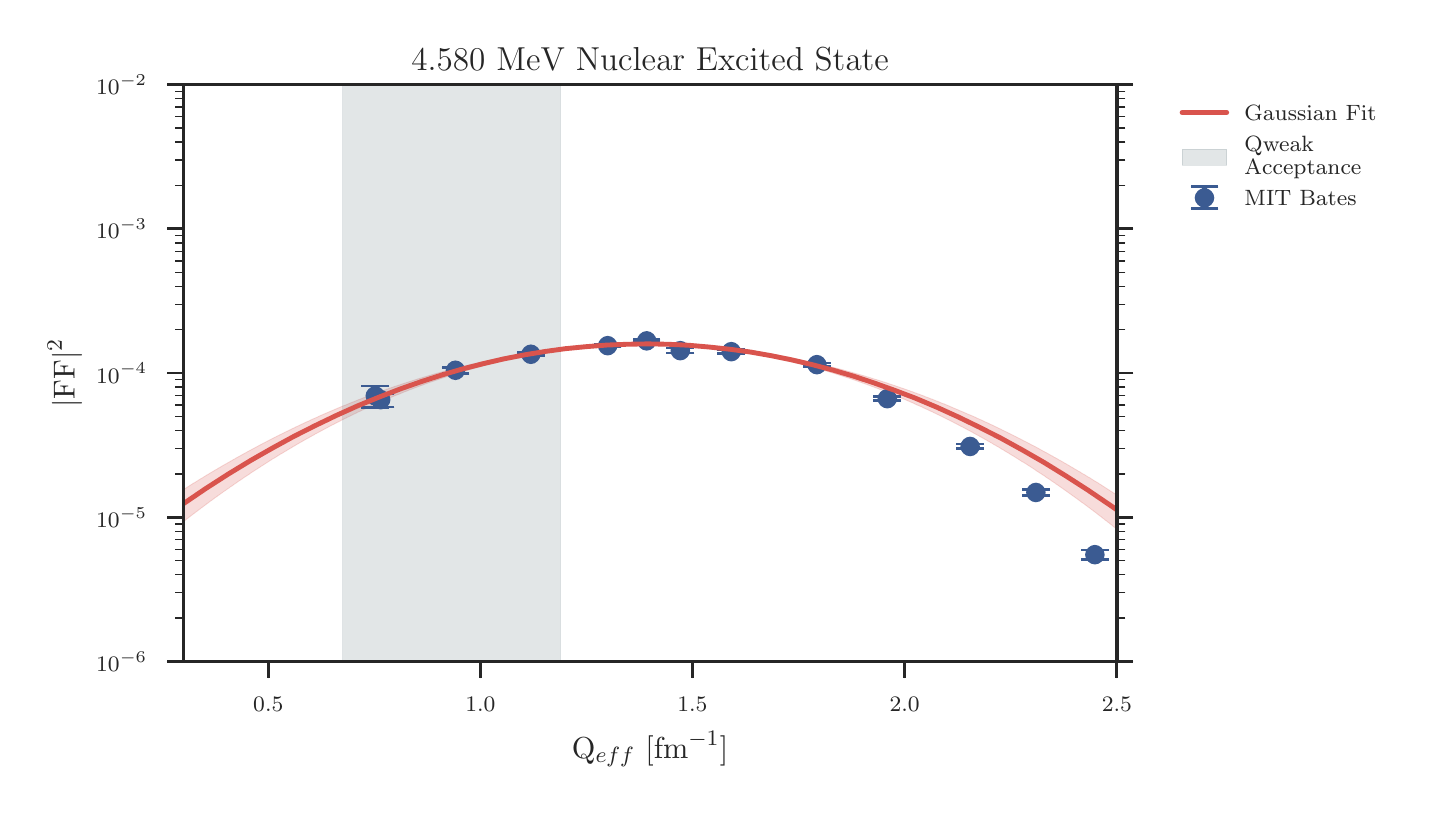 \begingroup%
\makeatletter%
\begin{pgfpicture}%
\pgfpathrectangle{\pgfpointorigin}{\pgfqpoint{6.891in}{3.799in}}%
\pgfusepath{use as bounding box, clip}%
\begin{pgfscope}%
\pgfsetbuttcap%
\pgfsetmiterjoin%
\definecolor{currentfill}{rgb}{1.0,1.0,1.0}%
\pgfsetfillcolor{currentfill}%
\pgfsetlinewidth{0.0pt}%
\definecolor{currentstroke}{rgb}{1.0,1.0,1.0}%
\pgfsetstrokecolor{currentstroke}%
\pgfsetdash{}{0pt}%
\pgfpathmoveto{\pgfqpoint{-0.0in}{0.0in}}%
\pgfpathlineto{\pgfqpoint{6.891in}{0.0in}}%
\pgfpathlineto{\pgfqpoint{6.891in}{3.799in}}%
\pgfpathlineto{\pgfqpoint{-0.0in}{3.799in}}%
\pgfpathclose%
\pgfusepath{fill}%
\end{pgfscope}%
\begin{pgfscope}%
\pgfsetbuttcap%
\pgfsetmiterjoin%
\definecolor{currentfill}{rgb}{1.0,1.0,1.0}%
\pgfsetfillcolor{currentfill}%
\pgfsetlinewidth{0.0pt}%
\definecolor{currentstroke}{rgb}{0.0,0.0,0.0}%
\pgfsetstrokecolor{currentstroke}%
\pgfsetstrokeopacity{0.0}%
\pgfsetdash{}{0pt}%
\pgfpathmoveto{\pgfqpoint{0.779in}{0.629in}}%
\pgfpathlineto{\pgfqpoint{5.446in}{0.629in}}%
\pgfpathlineto{\pgfqpoint{5.446in}{3.514in}}%
\pgfpathlineto{\pgfqpoint{0.779in}{3.514in}}%
\pgfpathclose%
\pgfusepath{fill}%
\end{pgfscope}%
\begin{pgfscope}%
\pgfsetbuttcap%
\pgfsetroundjoin%
\definecolor{currentfill}{rgb}{0.15,0.15,0.15}%
\pgfsetfillcolor{currentfill}%
\pgfsetlinewidth{1.004pt}%
\definecolor{currentstroke}{rgb}{0.15,0.15,0.15}%
\pgfsetstrokecolor{currentstroke}%
\pgfsetdash{}{0pt}%
\pgfsys@defobject{currentmarker}{\pgfqpoint{0.0in}{-0.083in}}{\pgfqpoint{0.0in}{0.0in}}{%
\pgfpathmoveto{\pgfqpoint{0.0in}{0.0in}}%
\pgfpathlineto{\pgfqpoint{0.0in}{-0.083in}}%
\pgfusepath{stroke,fill}%
}%
\begin{pgfscope}%
\pgfsys@transformshift{1.203in}{0.629in}%
\pgfsys@useobject{currentmarker}{}%
\end{pgfscope}%
\end{pgfscope}%
\begin{pgfscope}%
\definecolor{textcolor}{rgb}{0.15,0.15,0.15}%
\pgfsetstrokecolor{textcolor}%
\pgfsetfillcolor{textcolor}%
\pgftext[x=1.203in,y=0.449in,,top]{\color{textcolor}\rmfamily\fontsize{8.0}{9.6}\selectfont \(\displaystyle 0.5\)}%
\end{pgfscope}%
\begin{pgfscope}%
\pgfsetbuttcap%
\pgfsetroundjoin%
\definecolor{currentfill}{rgb}{0.15,0.15,0.15}%
\pgfsetfillcolor{currentfill}%
\pgfsetlinewidth{1.004pt}%
\definecolor{currentstroke}{rgb}{0.15,0.15,0.15}%
\pgfsetstrokecolor{currentstroke}%
\pgfsetdash{}{0pt}%
\pgfsys@defobject{currentmarker}{\pgfqpoint{0.0in}{-0.083in}}{\pgfqpoint{0.0in}{0.0in}}{%
\pgfpathmoveto{\pgfqpoint{0.0in}{0.0in}}%
\pgfpathlineto{\pgfqpoint{0.0in}{-0.083in}}%
\pgfusepath{stroke,fill}%
}%
\begin{pgfscope}%
\pgfsys@transformshift{2.264in}{0.629in}%
\pgfsys@useobject{currentmarker}{}%
\end{pgfscope}%
\end{pgfscope}%
\begin{pgfscope}%
\definecolor{textcolor}{rgb}{0.15,0.15,0.15}%
\pgfsetstrokecolor{textcolor}%
\pgfsetfillcolor{textcolor}%
\pgftext[x=2.264in,y=0.449in,,top]{\color{textcolor}\rmfamily\fontsize{8.0}{9.6}\selectfont \(\displaystyle 1.0\)}%
\end{pgfscope}%
\begin{pgfscope}%
\pgfsetbuttcap%
\pgfsetroundjoin%
\definecolor{currentfill}{rgb}{0.15,0.15,0.15}%
\pgfsetfillcolor{currentfill}%
\pgfsetlinewidth{1.004pt}%
\definecolor{currentstroke}{rgb}{0.15,0.15,0.15}%
\pgfsetstrokecolor{currentstroke}%
\pgfsetdash{}{0pt}%
\pgfsys@defobject{currentmarker}{\pgfqpoint{0.0in}{-0.083in}}{\pgfqpoint{0.0in}{0.0in}}{%
\pgfpathmoveto{\pgfqpoint{0.0in}{0.0in}}%
\pgfpathlineto{\pgfqpoint{0.0in}{-0.083in}}%
\pgfusepath{stroke,fill}%
}%
\begin{pgfscope}%
\pgfsys@transformshift{3.324in}{0.629in}%
\pgfsys@useobject{currentmarker}{}%
\end{pgfscope}%
\end{pgfscope}%
\begin{pgfscope}%
\definecolor{textcolor}{rgb}{0.15,0.15,0.15}%
\pgfsetstrokecolor{textcolor}%
\pgfsetfillcolor{textcolor}%
\pgftext[x=3.324in,y=0.449in,,top]{\color{textcolor}\rmfamily\fontsize{8.0}{9.6}\selectfont \(\displaystyle 1.5\)}%
\end{pgfscope}%
\begin{pgfscope}%
\pgfsetbuttcap%
\pgfsetroundjoin%
\definecolor{currentfill}{rgb}{0.15,0.15,0.15}%
\pgfsetfillcolor{currentfill}%
\pgfsetlinewidth{1.004pt}%
\definecolor{currentstroke}{rgb}{0.15,0.15,0.15}%
\pgfsetstrokecolor{currentstroke}%
\pgfsetdash{}{0pt}%
\pgfsys@defobject{currentmarker}{\pgfqpoint{0.0in}{-0.083in}}{\pgfqpoint{0.0in}{0.0in}}{%
\pgfpathmoveto{\pgfqpoint{0.0in}{0.0in}}%
\pgfpathlineto{\pgfqpoint{0.0in}{-0.083in}}%
\pgfusepath{stroke,fill}%
}%
\begin{pgfscope}%
\pgfsys@transformshift{4.385in}{0.629in}%
\pgfsys@useobject{currentmarker}{}%
\end{pgfscope}%
\end{pgfscope}%
\begin{pgfscope}%
\definecolor{textcolor}{rgb}{0.15,0.15,0.15}%
\pgfsetstrokecolor{textcolor}%
\pgfsetfillcolor{textcolor}%
\pgftext[x=4.385in,y=0.449in,,top]{\color{textcolor}\rmfamily\fontsize{8.0}{9.6}\selectfont \(\displaystyle 2.0\)}%
\end{pgfscope}%
\begin{pgfscope}%
\pgfsetbuttcap%
\pgfsetroundjoin%
\definecolor{currentfill}{rgb}{0.15,0.15,0.15}%
\pgfsetfillcolor{currentfill}%
\pgfsetlinewidth{1.004pt}%
\definecolor{currentstroke}{rgb}{0.15,0.15,0.15}%
\pgfsetstrokecolor{currentstroke}%
\pgfsetdash{}{0pt}%
\pgfsys@defobject{currentmarker}{\pgfqpoint{0.0in}{-0.083in}}{\pgfqpoint{0.0in}{0.0in}}{%
\pgfpathmoveto{\pgfqpoint{0.0in}{0.0in}}%
\pgfpathlineto{\pgfqpoint{0.0in}{-0.083in}}%
\pgfusepath{stroke,fill}%
}%
\begin{pgfscope}%
\pgfsys@transformshift{5.446in}{0.629in}%
\pgfsys@useobject{currentmarker}{}%
\end{pgfscope}%
\end{pgfscope}%
\begin{pgfscope}%
\definecolor{textcolor}{rgb}{0.15,0.15,0.15}%
\pgfsetstrokecolor{textcolor}%
\pgfsetfillcolor{textcolor}%
\pgftext[x=5.446in,y=0.449in,,top]{\color{textcolor}\rmfamily\fontsize{8.0}{9.6}\selectfont \(\displaystyle 2.5\)}%
\end{pgfscope}%
\begin{pgfscope}%
\definecolor{textcolor}{rgb}{0.15,0.15,0.15}%
\pgfsetstrokecolor{textcolor}%
\pgfsetfillcolor{textcolor}%
\pgftext[x=3.112in,y=0.281in,,top]{\color{textcolor}\rmfamily\fontsize{11.0}{13.2}\selectfont Q\(\displaystyle _{eff}\) [fm\(\displaystyle ^{-1}\)]}%
\end{pgfscope}%
\begin{pgfscope}%
\pgfsetbuttcap%
\pgfsetroundjoin%
\definecolor{currentfill}{rgb}{0.15,0.15,0.15}%
\pgfsetfillcolor{currentfill}%
\pgfsetlinewidth{1.004pt}%
\definecolor{currentstroke}{rgb}{0.15,0.15,0.15}%
\pgfsetstrokecolor{currentstroke}%
\pgfsetdash{}{0pt}%
\pgfsys@defobject{currentmarker}{\pgfqpoint{-0.083in}{0.0in}}{\pgfqpoint{0.0in}{0.0in}}{%
\pgfpathmoveto{\pgfqpoint{0.0in}{0.0in}}%
\pgfpathlineto{\pgfqpoint{-0.083in}{0.0in}}%
\pgfusepath{stroke,fill}%
}%
\begin{pgfscope}%
\pgfsys@transformshift{0.779in}{0.629in}%
\pgfsys@useobject{currentmarker}{}%
\end{pgfscope}%
\end{pgfscope}%
\begin{pgfscope}%
\pgfsetbuttcap%
\pgfsetroundjoin%
\definecolor{currentfill}{rgb}{0.15,0.15,0.15}%
\pgfsetfillcolor{currentfill}%
\pgfsetlinewidth{1.004pt}%
\definecolor{currentstroke}{rgb}{0.15,0.15,0.15}%
\pgfsetstrokecolor{currentstroke}%
\pgfsetdash{}{0pt}%
\pgfsys@defobject{currentmarker}{\pgfqpoint{0.0in}{0.0in}}{\pgfqpoint{0.083in}{0.0in}}{%
\pgfpathmoveto{\pgfqpoint{0.0in}{0.0in}}%
\pgfpathlineto{\pgfqpoint{0.083in}{0.0in}}%
\pgfusepath{stroke,fill}%
}%
\begin{pgfscope}%
\pgfsys@transformshift{5.446in}{0.629in}%
\pgfsys@useobject{currentmarker}{}%
\end{pgfscope}%
\end{pgfscope}%
\begin{pgfscope}%
\definecolor{textcolor}{rgb}{0.15,0.15,0.15}%
\pgfsetstrokecolor{textcolor}%
\pgfsetfillcolor{textcolor}%
\pgftext[x=0.598in,y=0.629in,right,]{\color{textcolor}\rmfamily\fontsize{8.0}{9.6}\selectfont \(\displaystyle 10^{-6}\)}%
\end{pgfscope}%
\begin{pgfscope}%
\pgfsetbuttcap%
\pgfsetroundjoin%
\definecolor{currentfill}{rgb}{0.15,0.15,0.15}%
\pgfsetfillcolor{currentfill}%
\pgfsetlinewidth{1.004pt}%
\definecolor{currentstroke}{rgb}{0.15,0.15,0.15}%
\pgfsetstrokecolor{currentstroke}%
\pgfsetdash{}{0pt}%
\pgfsys@defobject{currentmarker}{\pgfqpoint{-0.083in}{0.0in}}{\pgfqpoint{0.0in}{0.0in}}{%
\pgfpathmoveto{\pgfqpoint{0.0in}{0.0in}}%
\pgfpathlineto{\pgfqpoint{-0.083in}{0.0in}}%
\pgfusepath{stroke,fill}%
}%
\begin{pgfscope}%
\pgfsys@transformshift{0.779in}{1.351in}%
\pgfsys@useobject{currentmarker}{}%
\end{pgfscope}%
\end{pgfscope}%
\begin{pgfscope}%
\pgfsetbuttcap%
\pgfsetroundjoin%
\definecolor{currentfill}{rgb}{0.15,0.15,0.15}%
\pgfsetfillcolor{currentfill}%
\pgfsetlinewidth{1.004pt}%
\definecolor{currentstroke}{rgb}{0.15,0.15,0.15}%
\pgfsetstrokecolor{currentstroke}%
\pgfsetdash{}{0pt}%
\pgfsys@defobject{currentmarker}{\pgfqpoint{0.0in}{0.0in}}{\pgfqpoint{0.083in}{0.0in}}{%
\pgfpathmoveto{\pgfqpoint{0.0in}{0.0in}}%
\pgfpathlineto{\pgfqpoint{0.083in}{0.0in}}%
\pgfusepath{stroke,fill}%
}%
\begin{pgfscope}%
\pgfsys@transformshift{5.446in}{1.351in}%
\pgfsys@useobject{currentmarker}{}%
\end{pgfscope}%
\end{pgfscope}%
\begin{pgfscope}%
\definecolor{textcolor}{rgb}{0.15,0.15,0.15}%
\pgfsetstrokecolor{textcolor}%
\pgfsetfillcolor{textcolor}%
\pgftext[x=0.598in,y=1.351in,right,]{\color{textcolor}\rmfamily\fontsize{8.0}{9.6}\selectfont \(\displaystyle 10^{-5}\)}%
\end{pgfscope}%
\begin{pgfscope}%
\pgfsetbuttcap%
\pgfsetroundjoin%
\definecolor{currentfill}{rgb}{0.15,0.15,0.15}%
\pgfsetfillcolor{currentfill}%
\pgfsetlinewidth{1.004pt}%
\definecolor{currentstroke}{rgb}{0.15,0.15,0.15}%
\pgfsetstrokecolor{currentstroke}%
\pgfsetdash{}{0pt}%
\pgfsys@defobject{currentmarker}{\pgfqpoint{-0.083in}{0.0in}}{\pgfqpoint{0.0in}{0.0in}}{%
\pgfpathmoveto{\pgfqpoint{0.0in}{0.0in}}%
\pgfpathlineto{\pgfqpoint{-0.083in}{0.0in}}%
\pgfusepath{stroke,fill}%
}%
\begin{pgfscope}%
\pgfsys@transformshift{0.779in}{2.072in}%
\pgfsys@useobject{currentmarker}{}%
\end{pgfscope}%
\end{pgfscope}%
\begin{pgfscope}%
\pgfsetbuttcap%
\pgfsetroundjoin%
\definecolor{currentfill}{rgb}{0.15,0.15,0.15}%
\pgfsetfillcolor{currentfill}%
\pgfsetlinewidth{1.004pt}%
\definecolor{currentstroke}{rgb}{0.15,0.15,0.15}%
\pgfsetstrokecolor{currentstroke}%
\pgfsetdash{}{0pt}%
\pgfsys@defobject{currentmarker}{\pgfqpoint{0.0in}{0.0in}}{\pgfqpoint{0.083in}{0.0in}}{%
\pgfpathmoveto{\pgfqpoint{0.0in}{0.0in}}%
\pgfpathlineto{\pgfqpoint{0.083in}{0.0in}}%
\pgfusepath{stroke,fill}%
}%
\begin{pgfscope}%
\pgfsys@transformshift{5.446in}{2.072in}%
\pgfsys@useobject{currentmarker}{}%
\end{pgfscope}%
\end{pgfscope}%
\begin{pgfscope}%
\definecolor{textcolor}{rgb}{0.15,0.15,0.15}%
\pgfsetstrokecolor{textcolor}%
\pgfsetfillcolor{textcolor}%
\pgftext[x=0.598in,y=2.072in,right,]{\color{textcolor}\rmfamily\fontsize{8.0}{9.6}\selectfont \(\displaystyle 10^{-4}\)}%
\end{pgfscope}%
\begin{pgfscope}%
\pgfsetbuttcap%
\pgfsetroundjoin%
\definecolor{currentfill}{rgb}{0.15,0.15,0.15}%
\pgfsetfillcolor{currentfill}%
\pgfsetlinewidth{1.004pt}%
\definecolor{currentstroke}{rgb}{0.15,0.15,0.15}%
\pgfsetstrokecolor{currentstroke}%
\pgfsetdash{}{0pt}%
\pgfsys@defobject{currentmarker}{\pgfqpoint{-0.083in}{0.0in}}{\pgfqpoint{0.0in}{0.0in}}{%
\pgfpathmoveto{\pgfqpoint{0.0in}{0.0in}}%
\pgfpathlineto{\pgfqpoint{-0.083in}{0.0in}}%
\pgfusepath{stroke,fill}%
}%
\begin{pgfscope}%
\pgfsys@transformshift{0.779in}{2.793in}%
\pgfsys@useobject{currentmarker}{}%
\end{pgfscope}%
\end{pgfscope}%
\begin{pgfscope}%
\pgfsetbuttcap%
\pgfsetroundjoin%
\definecolor{currentfill}{rgb}{0.15,0.15,0.15}%
\pgfsetfillcolor{currentfill}%
\pgfsetlinewidth{1.004pt}%
\definecolor{currentstroke}{rgb}{0.15,0.15,0.15}%
\pgfsetstrokecolor{currentstroke}%
\pgfsetdash{}{0pt}%
\pgfsys@defobject{currentmarker}{\pgfqpoint{0.0in}{0.0in}}{\pgfqpoint{0.083in}{0.0in}}{%
\pgfpathmoveto{\pgfqpoint{0.0in}{0.0in}}%
\pgfpathlineto{\pgfqpoint{0.083in}{0.0in}}%
\pgfusepath{stroke,fill}%
}%
\begin{pgfscope}%
\pgfsys@transformshift{5.446in}{2.793in}%
\pgfsys@useobject{currentmarker}{}%
\end{pgfscope}%
\end{pgfscope}%
\begin{pgfscope}%
\definecolor{textcolor}{rgb}{0.15,0.15,0.15}%
\pgfsetstrokecolor{textcolor}%
\pgfsetfillcolor{textcolor}%
\pgftext[x=0.598in,y=2.793in,right,]{\color{textcolor}\rmfamily\fontsize{8.0}{9.6}\selectfont \(\displaystyle 10^{-3}\)}%
\end{pgfscope}%
\begin{pgfscope}%
\pgfsetbuttcap%
\pgfsetroundjoin%
\definecolor{currentfill}{rgb}{0.15,0.15,0.15}%
\pgfsetfillcolor{currentfill}%
\pgfsetlinewidth{1.004pt}%
\definecolor{currentstroke}{rgb}{0.15,0.15,0.15}%
\pgfsetstrokecolor{currentstroke}%
\pgfsetdash{}{0pt}%
\pgfsys@defobject{currentmarker}{\pgfqpoint{-0.083in}{0.0in}}{\pgfqpoint{0.0in}{0.0in}}{%
\pgfpathmoveto{\pgfqpoint{0.0in}{0.0in}}%
\pgfpathlineto{\pgfqpoint{-0.083in}{0.0in}}%
\pgfusepath{stroke,fill}%
}%
\begin{pgfscope}%
\pgfsys@transformshift{0.779in}{3.514in}%
\pgfsys@useobject{currentmarker}{}%
\end{pgfscope}%
\end{pgfscope}%
\begin{pgfscope}%
\pgfsetbuttcap%
\pgfsetroundjoin%
\definecolor{currentfill}{rgb}{0.15,0.15,0.15}%
\pgfsetfillcolor{currentfill}%
\pgfsetlinewidth{1.004pt}%
\definecolor{currentstroke}{rgb}{0.15,0.15,0.15}%
\pgfsetstrokecolor{currentstroke}%
\pgfsetdash{}{0pt}%
\pgfsys@defobject{currentmarker}{\pgfqpoint{0.0in}{0.0in}}{\pgfqpoint{0.083in}{0.0in}}{%
\pgfpathmoveto{\pgfqpoint{0.0in}{0.0in}}%
\pgfpathlineto{\pgfqpoint{0.083in}{0.0in}}%
\pgfusepath{stroke,fill}%
}%
\begin{pgfscope}%
\pgfsys@transformshift{5.446in}{3.514in}%
\pgfsys@useobject{currentmarker}{}%
\end{pgfscope}%
\end{pgfscope}%
\begin{pgfscope}%
\definecolor{textcolor}{rgb}{0.15,0.15,0.15}%
\pgfsetstrokecolor{textcolor}%
\pgfsetfillcolor{textcolor}%
\pgftext[x=0.598in,y=3.514in,right,]{\color{textcolor}\rmfamily\fontsize{8.0}{9.6}\selectfont \(\displaystyle 10^{-2}\)}%
\end{pgfscope}%
\begin{pgfscope}%
\pgfsetbuttcap%
\pgfsetroundjoin%
\definecolor{currentfill}{rgb}{0.15,0.15,0.15}%
\pgfsetfillcolor{currentfill}%
\pgfsetlinewidth{0.502pt}%
\definecolor{currentstroke}{rgb}{0.15,0.15,0.15}%
\pgfsetstrokecolor{currentstroke}%
\pgfsetdash{}{0pt}%
\pgfsys@defobject{currentmarker}{\pgfqpoint{-0.042in}{0.0in}}{\pgfqpoint{0.0in}{0.0in}}{%
\pgfpathmoveto{\pgfqpoint{0.0in}{0.0in}}%
\pgfpathlineto{\pgfqpoint{-0.042in}{0.0in}}%
\pgfusepath{stroke,fill}%
}%
\begin{pgfscope}%
\pgfsys@transformshift{0.779in}{0.847in}%
\pgfsys@useobject{currentmarker}{}%
\end{pgfscope}%
\end{pgfscope}%
\begin{pgfscope}%
\pgfsetbuttcap%
\pgfsetroundjoin%
\definecolor{currentfill}{rgb}{0.15,0.15,0.15}%
\pgfsetfillcolor{currentfill}%
\pgfsetlinewidth{0.502pt}%
\definecolor{currentstroke}{rgb}{0.15,0.15,0.15}%
\pgfsetstrokecolor{currentstroke}%
\pgfsetdash{}{0pt}%
\pgfsys@defobject{currentmarker}{\pgfqpoint{0.0in}{0.0in}}{\pgfqpoint{0.042in}{0.0in}}{%
\pgfpathmoveto{\pgfqpoint{0.0in}{0.0in}}%
\pgfpathlineto{\pgfqpoint{0.042in}{0.0in}}%
\pgfusepath{stroke,fill}%
}%
\begin{pgfscope}%
\pgfsys@transformshift{5.446in}{0.847in}%
\pgfsys@useobject{currentmarker}{}%
\end{pgfscope}%
\end{pgfscope}%
\begin{pgfscope}%
\pgfsetbuttcap%
\pgfsetroundjoin%
\definecolor{currentfill}{rgb}{0.15,0.15,0.15}%
\pgfsetfillcolor{currentfill}%
\pgfsetlinewidth{0.502pt}%
\definecolor{currentstroke}{rgb}{0.15,0.15,0.15}%
\pgfsetstrokecolor{currentstroke}%
\pgfsetdash{}{0pt}%
\pgfsys@defobject{currentmarker}{\pgfqpoint{-0.042in}{0.0in}}{\pgfqpoint{0.0in}{0.0in}}{%
\pgfpathmoveto{\pgfqpoint{0.0in}{0.0in}}%
\pgfpathlineto{\pgfqpoint{-0.042in}{0.0in}}%
\pgfusepath{stroke,fill}%
}%
\begin{pgfscope}%
\pgfsys@transformshift{0.779in}{0.974in}%
\pgfsys@useobject{currentmarker}{}%
\end{pgfscope}%
\end{pgfscope}%
\begin{pgfscope}%
\pgfsetbuttcap%
\pgfsetroundjoin%
\definecolor{currentfill}{rgb}{0.15,0.15,0.15}%
\pgfsetfillcolor{currentfill}%
\pgfsetlinewidth{0.502pt}%
\definecolor{currentstroke}{rgb}{0.15,0.15,0.15}%
\pgfsetstrokecolor{currentstroke}%
\pgfsetdash{}{0pt}%
\pgfsys@defobject{currentmarker}{\pgfqpoint{0.0in}{0.0in}}{\pgfqpoint{0.042in}{0.0in}}{%
\pgfpathmoveto{\pgfqpoint{0.0in}{0.0in}}%
\pgfpathlineto{\pgfqpoint{0.042in}{0.0in}}%
\pgfusepath{stroke,fill}%
}%
\begin{pgfscope}%
\pgfsys@transformshift{5.446in}{0.974in}%
\pgfsys@useobject{currentmarker}{}%
\end{pgfscope}%
\end{pgfscope}%
\begin{pgfscope}%
\pgfsetbuttcap%
\pgfsetroundjoin%
\definecolor{currentfill}{rgb}{0.15,0.15,0.15}%
\pgfsetfillcolor{currentfill}%
\pgfsetlinewidth{0.502pt}%
\definecolor{currentstroke}{rgb}{0.15,0.15,0.15}%
\pgfsetstrokecolor{currentstroke}%
\pgfsetdash{}{0pt}%
\pgfsys@defobject{currentmarker}{\pgfqpoint{-0.042in}{0.0in}}{\pgfqpoint{0.0in}{0.0in}}{%
\pgfpathmoveto{\pgfqpoint{0.0in}{0.0in}}%
\pgfpathlineto{\pgfqpoint{-0.042in}{0.0in}}%
\pgfusepath{stroke,fill}%
}%
\begin{pgfscope}%
\pgfsys@transformshift{0.779in}{1.064in}%
\pgfsys@useobject{currentmarker}{}%
\end{pgfscope}%
\end{pgfscope}%
\begin{pgfscope}%
\pgfsetbuttcap%
\pgfsetroundjoin%
\definecolor{currentfill}{rgb}{0.15,0.15,0.15}%
\pgfsetfillcolor{currentfill}%
\pgfsetlinewidth{0.502pt}%
\definecolor{currentstroke}{rgb}{0.15,0.15,0.15}%
\pgfsetstrokecolor{currentstroke}%
\pgfsetdash{}{0pt}%
\pgfsys@defobject{currentmarker}{\pgfqpoint{0.0in}{0.0in}}{\pgfqpoint{0.042in}{0.0in}}{%
\pgfpathmoveto{\pgfqpoint{0.0in}{0.0in}}%
\pgfpathlineto{\pgfqpoint{0.042in}{0.0in}}%
\pgfusepath{stroke,fill}%
}%
\begin{pgfscope}%
\pgfsys@transformshift{5.446in}{1.064in}%
\pgfsys@useobject{currentmarker}{}%
\end{pgfscope}%
\end{pgfscope}%
\begin{pgfscope}%
\pgfsetbuttcap%
\pgfsetroundjoin%
\definecolor{currentfill}{rgb}{0.15,0.15,0.15}%
\pgfsetfillcolor{currentfill}%
\pgfsetlinewidth{0.502pt}%
\definecolor{currentstroke}{rgb}{0.15,0.15,0.15}%
\pgfsetstrokecolor{currentstroke}%
\pgfsetdash{}{0pt}%
\pgfsys@defobject{currentmarker}{\pgfqpoint{-0.042in}{0.0in}}{\pgfqpoint{0.0in}{0.0in}}{%
\pgfpathmoveto{\pgfqpoint{0.0in}{0.0in}}%
\pgfpathlineto{\pgfqpoint{-0.042in}{0.0in}}%
\pgfusepath{stroke,fill}%
}%
\begin{pgfscope}%
\pgfsys@transformshift{0.779in}{1.134in}%
\pgfsys@useobject{currentmarker}{}%
\end{pgfscope}%
\end{pgfscope}%
\begin{pgfscope}%
\pgfsetbuttcap%
\pgfsetroundjoin%
\definecolor{currentfill}{rgb}{0.15,0.15,0.15}%
\pgfsetfillcolor{currentfill}%
\pgfsetlinewidth{0.502pt}%
\definecolor{currentstroke}{rgb}{0.15,0.15,0.15}%
\pgfsetstrokecolor{currentstroke}%
\pgfsetdash{}{0pt}%
\pgfsys@defobject{currentmarker}{\pgfqpoint{0.0in}{0.0in}}{\pgfqpoint{0.042in}{0.0in}}{%
\pgfpathmoveto{\pgfqpoint{0.0in}{0.0in}}%
\pgfpathlineto{\pgfqpoint{0.042in}{0.0in}}%
\pgfusepath{stroke,fill}%
}%
\begin{pgfscope}%
\pgfsys@transformshift{5.446in}{1.134in}%
\pgfsys@useobject{currentmarker}{}%
\end{pgfscope}%
\end{pgfscope}%
\begin{pgfscope}%
\pgfsetbuttcap%
\pgfsetroundjoin%
\definecolor{currentfill}{rgb}{0.15,0.15,0.15}%
\pgfsetfillcolor{currentfill}%
\pgfsetlinewidth{0.502pt}%
\definecolor{currentstroke}{rgb}{0.15,0.15,0.15}%
\pgfsetstrokecolor{currentstroke}%
\pgfsetdash{}{0pt}%
\pgfsys@defobject{currentmarker}{\pgfqpoint{-0.042in}{0.0in}}{\pgfqpoint{0.0in}{0.0in}}{%
\pgfpathmoveto{\pgfqpoint{0.0in}{0.0in}}%
\pgfpathlineto{\pgfqpoint{-0.042in}{0.0in}}%
\pgfusepath{stroke,fill}%
}%
\begin{pgfscope}%
\pgfsys@transformshift{0.779in}{1.191in}%
\pgfsys@useobject{currentmarker}{}%
\end{pgfscope}%
\end{pgfscope}%
\begin{pgfscope}%
\pgfsetbuttcap%
\pgfsetroundjoin%
\definecolor{currentfill}{rgb}{0.15,0.15,0.15}%
\pgfsetfillcolor{currentfill}%
\pgfsetlinewidth{0.502pt}%
\definecolor{currentstroke}{rgb}{0.15,0.15,0.15}%
\pgfsetstrokecolor{currentstroke}%
\pgfsetdash{}{0pt}%
\pgfsys@defobject{currentmarker}{\pgfqpoint{0.0in}{0.0in}}{\pgfqpoint{0.042in}{0.0in}}{%
\pgfpathmoveto{\pgfqpoint{0.0in}{0.0in}}%
\pgfpathlineto{\pgfqpoint{0.042in}{0.0in}}%
\pgfusepath{stroke,fill}%
}%
\begin{pgfscope}%
\pgfsys@transformshift{5.446in}{1.191in}%
\pgfsys@useobject{currentmarker}{}%
\end{pgfscope}%
\end{pgfscope}%
\begin{pgfscope}%
\pgfsetbuttcap%
\pgfsetroundjoin%
\definecolor{currentfill}{rgb}{0.15,0.15,0.15}%
\pgfsetfillcolor{currentfill}%
\pgfsetlinewidth{0.502pt}%
\definecolor{currentstroke}{rgb}{0.15,0.15,0.15}%
\pgfsetstrokecolor{currentstroke}%
\pgfsetdash{}{0pt}%
\pgfsys@defobject{currentmarker}{\pgfqpoint{-0.042in}{0.0in}}{\pgfqpoint{0.0in}{0.0in}}{%
\pgfpathmoveto{\pgfqpoint{0.0in}{0.0in}}%
\pgfpathlineto{\pgfqpoint{-0.042in}{0.0in}}%
\pgfusepath{stroke,fill}%
}%
\begin{pgfscope}%
\pgfsys@transformshift{0.779in}{1.239in}%
\pgfsys@useobject{currentmarker}{}%
\end{pgfscope}%
\end{pgfscope}%
\begin{pgfscope}%
\pgfsetbuttcap%
\pgfsetroundjoin%
\definecolor{currentfill}{rgb}{0.15,0.15,0.15}%
\pgfsetfillcolor{currentfill}%
\pgfsetlinewidth{0.502pt}%
\definecolor{currentstroke}{rgb}{0.15,0.15,0.15}%
\pgfsetstrokecolor{currentstroke}%
\pgfsetdash{}{0pt}%
\pgfsys@defobject{currentmarker}{\pgfqpoint{0.0in}{0.0in}}{\pgfqpoint{0.042in}{0.0in}}{%
\pgfpathmoveto{\pgfqpoint{0.0in}{0.0in}}%
\pgfpathlineto{\pgfqpoint{0.042in}{0.0in}}%
\pgfusepath{stroke,fill}%
}%
\begin{pgfscope}%
\pgfsys@transformshift{5.446in}{1.239in}%
\pgfsys@useobject{currentmarker}{}%
\end{pgfscope}%
\end{pgfscope}%
\begin{pgfscope}%
\pgfsetbuttcap%
\pgfsetroundjoin%
\definecolor{currentfill}{rgb}{0.15,0.15,0.15}%
\pgfsetfillcolor{currentfill}%
\pgfsetlinewidth{0.502pt}%
\definecolor{currentstroke}{rgb}{0.15,0.15,0.15}%
\pgfsetstrokecolor{currentstroke}%
\pgfsetdash{}{0pt}%
\pgfsys@defobject{currentmarker}{\pgfqpoint{-0.042in}{0.0in}}{\pgfqpoint{0.0in}{0.0in}}{%
\pgfpathmoveto{\pgfqpoint{0.0in}{0.0in}}%
\pgfpathlineto{\pgfqpoint{-0.042in}{0.0in}}%
\pgfusepath{stroke,fill}%
}%
\begin{pgfscope}%
\pgfsys@transformshift{0.779in}{1.281in}%
\pgfsys@useobject{currentmarker}{}%
\end{pgfscope}%
\end{pgfscope}%
\begin{pgfscope}%
\pgfsetbuttcap%
\pgfsetroundjoin%
\definecolor{currentfill}{rgb}{0.15,0.15,0.15}%
\pgfsetfillcolor{currentfill}%
\pgfsetlinewidth{0.502pt}%
\definecolor{currentstroke}{rgb}{0.15,0.15,0.15}%
\pgfsetstrokecolor{currentstroke}%
\pgfsetdash{}{0pt}%
\pgfsys@defobject{currentmarker}{\pgfqpoint{0.0in}{0.0in}}{\pgfqpoint{0.042in}{0.0in}}{%
\pgfpathmoveto{\pgfqpoint{0.0in}{0.0in}}%
\pgfpathlineto{\pgfqpoint{0.042in}{0.0in}}%
\pgfusepath{stroke,fill}%
}%
\begin{pgfscope}%
\pgfsys@transformshift{5.446in}{1.281in}%
\pgfsys@useobject{currentmarker}{}%
\end{pgfscope}%
\end{pgfscope}%
\begin{pgfscope}%
\pgfsetbuttcap%
\pgfsetroundjoin%
\definecolor{currentfill}{rgb}{0.15,0.15,0.15}%
\pgfsetfillcolor{currentfill}%
\pgfsetlinewidth{0.502pt}%
\definecolor{currentstroke}{rgb}{0.15,0.15,0.15}%
\pgfsetstrokecolor{currentstroke}%
\pgfsetdash{}{0pt}%
\pgfsys@defobject{currentmarker}{\pgfqpoint{-0.042in}{0.0in}}{\pgfqpoint{0.0in}{0.0in}}{%
\pgfpathmoveto{\pgfqpoint{0.0in}{0.0in}}%
\pgfpathlineto{\pgfqpoint{-0.042in}{0.0in}}%
\pgfusepath{stroke,fill}%
}%
\begin{pgfscope}%
\pgfsys@transformshift{0.779in}{1.318in}%
\pgfsys@useobject{currentmarker}{}%
\end{pgfscope}%
\end{pgfscope}%
\begin{pgfscope}%
\pgfsetbuttcap%
\pgfsetroundjoin%
\definecolor{currentfill}{rgb}{0.15,0.15,0.15}%
\pgfsetfillcolor{currentfill}%
\pgfsetlinewidth{0.502pt}%
\definecolor{currentstroke}{rgb}{0.15,0.15,0.15}%
\pgfsetstrokecolor{currentstroke}%
\pgfsetdash{}{0pt}%
\pgfsys@defobject{currentmarker}{\pgfqpoint{0.0in}{0.0in}}{\pgfqpoint{0.042in}{0.0in}}{%
\pgfpathmoveto{\pgfqpoint{0.0in}{0.0in}}%
\pgfpathlineto{\pgfqpoint{0.042in}{0.0in}}%
\pgfusepath{stroke,fill}%
}%
\begin{pgfscope}%
\pgfsys@transformshift{5.446in}{1.318in}%
\pgfsys@useobject{currentmarker}{}%
\end{pgfscope}%
\end{pgfscope}%
\begin{pgfscope}%
\pgfsetbuttcap%
\pgfsetroundjoin%
\definecolor{currentfill}{rgb}{0.15,0.15,0.15}%
\pgfsetfillcolor{currentfill}%
\pgfsetlinewidth{0.502pt}%
\definecolor{currentstroke}{rgb}{0.15,0.15,0.15}%
\pgfsetstrokecolor{currentstroke}%
\pgfsetdash{}{0pt}%
\pgfsys@defobject{currentmarker}{\pgfqpoint{-0.042in}{0.0in}}{\pgfqpoint{0.0in}{0.0in}}{%
\pgfpathmoveto{\pgfqpoint{0.0in}{0.0in}}%
\pgfpathlineto{\pgfqpoint{-0.042in}{0.0in}}%
\pgfusepath{stroke,fill}%
}%
\begin{pgfscope}%
\pgfsys@transformshift{0.779in}{1.568in}%
\pgfsys@useobject{currentmarker}{}%
\end{pgfscope}%
\end{pgfscope}%
\begin{pgfscope}%
\pgfsetbuttcap%
\pgfsetroundjoin%
\definecolor{currentfill}{rgb}{0.15,0.15,0.15}%
\pgfsetfillcolor{currentfill}%
\pgfsetlinewidth{0.502pt}%
\definecolor{currentstroke}{rgb}{0.15,0.15,0.15}%
\pgfsetstrokecolor{currentstroke}%
\pgfsetdash{}{0pt}%
\pgfsys@defobject{currentmarker}{\pgfqpoint{0.0in}{0.0in}}{\pgfqpoint{0.042in}{0.0in}}{%
\pgfpathmoveto{\pgfqpoint{0.0in}{0.0in}}%
\pgfpathlineto{\pgfqpoint{0.042in}{0.0in}}%
\pgfusepath{stroke,fill}%
}%
\begin{pgfscope}%
\pgfsys@transformshift{5.446in}{1.568in}%
\pgfsys@useobject{currentmarker}{}%
\end{pgfscope}%
\end{pgfscope}%
\begin{pgfscope}%
\pgfsetbuttcap%
\pgfsetroundjoin%
\definecolor{currentfill}{rgb}{0.15,0.15,0.15}%
\pgfsetfillcolor{currentfill}%
\pgfsetlinewidth{0.502pt}%
\definecolor{currentstroke}{rgb}{0.15,0.15,0.15}%
\pgfsetstrokecolor{currentstroke}%
\pgfsetdash{}{0pt}%
\pgfsys@defobject{currentmarker}{\pgfqpoint{-0.042in}{0.0in}}{\pgfqpoint{0.0in}{0.0in}}{%
\pgfpathmoveto{\pgfqpoint{0.0in}{0.0in}}%
\pgfpathlineto{\pgfqpoint{-0.042in}{0.0in}}%
\pgfusepath{stroke,fill}%
}%
\begin{pgfscope}%
\pgfsys@transformshift{0.779in}{1.695in}%
\pgfsys@useobject{currentmarker}{}%
\end{pgfscope}%
\end{pgfscope}%
\begin{pgfscope}%
\pgfsetbuttcap%
\pgfsetroundjoin%
\definecolor{currentfill}{rgb}{0.15,0.15,0.15}%
\pgfsetfillcolor{currentfill}%
\pgfsetlinewidth{0.502pt}%
\definecolor{currentstroke}{rgb}{0.15,0.15,0.15}%
\pgfsetstrokecolor{currentstroke}%
\pgfsetdash{}{0pt}%
\pgfsys@defobject{currentmarker}{\pgfqpoint{0.0in}{0.0in}}{\pgfqpoint{0.042in}{0.0in}}{%
\pgfpathmoveto{\pgfqpoint{0.0in}{0.0in}}%
\pgfpathlineto{\pgfqpoint{0.042in}{0.0in}}%
\pgfusepath{stroke,fill}%
}%
\begin{pgfscope}%
\pgfsys@transformshift{5.446in}{1.695in}%
\pgfsys@useobject{currentmarker}{}%
\end{pgfscope}%
\end{pgfscope}%
\begin{pgfscope}%
\pgfsetbuttcap%
\pgfsetroundjoin%
\definecolor{currentfill}{rgb}{0.15,0.15,0.15}%
\pgfsetfillcolor{currentfill}%
\pgfsetlinewidth{0.502pt}%
\definecolor{currentstroke}{rgb}{0.15,0.15,0.15}%
\pgfsetstrokecolor{currentstroke}%
\pgfsetdash{}{0pt}%
\pgfsys@defobject{currentmarker}{\pgfqpoint{-0.042in}{0.0in}}{\pgfqpoint{0.0in}{0.0in}}{%
\pgfpathmoveto{\pgfqpoint{0.0in}{0.0in}}%
\pgfpathlineto{\pgfqpoint{-0.042in}{0.0in}}%
\pgfusepath{stroke,fill}%
}%
\begin{pgfscope}%
\pgfsys@transformshift{0.779in}{1.785in}%
\pgfsys@useobject{currentmarker}{}%
\end{pgfscope}%
\end{pgfscope}%
\begin{pgfscope}%
\pgfsetbuttcap%
\pgfsetroundjoin%
\definecolor{currentfill}{rgb}{0.15,0.15,0.15}%
\pgfsetfillcolor{currentfill}%
\pgfsetlinewidth{0.502pt}%
\definecolor{currentstroke}{rgb}{0.15,0.15,0.15}%
\pgfsetstrokecolor{currentstroke}%
\pgfsetdash{}{0pt}%
\pgfsys@defobject{currentmarker}{\pgfqpoint{0.0in}{0.0in}}{\pgfqpoint{0.042in}{0.0in}}{%
\pgfpathmoveto{\pgfqpoint{0.0in}{0.0in}}%
\pgfpathlineto{\pgfqpoint{0.042in}{0.0in}}%
\pgfusepath{stroke,fill}%
}%
\begin{pgfscope}%
\pgfsys@transformshift{5.446in}{1.785in}%
\pgfsys@useobject{currentmarker}{}%
\end{pgfscope}%
\end{pgfscope}%
\begin{pgfscope}%
\pgfsetbuttcap%
\pgfsetroundjoin%
\definecolor{currentfill}{rgb}{0.15,0.15,0.15}%
\pgfsetfillcolor{currentfill}%
\pgfsetlinewidth{0.502pt}%
\definecolor{currentstroke}{rgb}{0.15,0.15,0.15}%
\pgfsetstrokecolor{currentstroke}%
\pgfsetdash{}{0pt}%
\pgfsys@defobject{currentmarker}{\pgfqpoint{-0.042in}{0.0in}}{\pgfqpoint{0.0in}{0.0in}}{%
\pgfpathmoveto{\pgfqpoint{0.0in}{0.0in}}%
\pgfpathlineto{\pgfqpoint{-0.042in}{0.0in}}%
\pgfusepath{stroke,fill}%
}%
\begin{pgfscope}%
\pgfsys@transformshift{0.779in}{1.855in}%
\pgfsys@useobject{currentmarker}{}%
\end{pgfscope}%
\end{pgfscope}%
\begin{pgfscope}%
\pgfsetbuttcap%
\pgfsetroundjoin%
\definecolor{currentfill}{rgb}{0.15,0.15,0.15}%
\pgfsetfillcolor{currentfill}%
\pgfsetlinewidth{0.502pt}%
\definecolor{currentstroke}{rgb}{0.15,0.15,0.15}%
\pgfsetstrokecolor{currentstroke}%
\pgfsetdash{}{0pt}%
\pgfsys@defobject{currentmarker}{\pgfqpoint{0.0in}{0.0in}}{\pgfqpoint{0.042in}{0.0in}}{%
\pgfpathmoveto{\pgfqpoint{0.0in}{0.0in}}%
\pgfpathlineto{\pgfqpoint{0.042in}{0.0in}}%
\pgfusepath{stroke,fill}%
}%
\begin{pgfscope}%
\pgfsys@transformshift{5.446in}{1.855in}%
\pgfsys@useobject{currentmarker}{}%
\end{pgfscope}%
\end{pgfscope}%
\begin{pgfscope}%
\pgfsetbuttcap%
\pgfsetroundjoin%
\definecolor{currentfill}{rgb}{0.15,0.15,0.15}%
\pgfsetfillcolor{currentfill}%
\pgfsetlinewidth{0.502pt}%
\definecolor{currentstroke}{rgb}{0.15,0.15,0.15}%
\pgfsetstrokecolor{currentstroke}%
\pgfsetdash{}{0pt}%
\pgfsys@defobject{currentmarker}{\pgfqpoint{-0.042in}{0.0in}}{\pgfqpoint{0.0in}{0.0in}}{%
\pgfpathmoveto{\pgfqpoint{0.0in}{0.0in}}%
\pgfpathlineto{\pgfqpoint{-0.042in}{0.0in}}%
\pgfusepath{stroke,fill}%
}%
\begin{pgfscope}%
\pgfsys@transformshift{0.779in}{1.912in}%
\pgfsys@useobject{currentmarker}{}%
\end{pgfscope}%
\end{pgfscope}%
\begin{pgfscope}%
\pgfsetbuttcap%
\pgfsetroundjoin%
\definecolor{currentfill}{rgb}{0.15,0.15,0.15}%
\pgfsetfillcolor{currentfill}%
\pgfsetlinewidth{0.502pt}%
\definecolor{currentstroke}{rgb}{0.15,0.15,0.15}%
\pgfsetstrokecolor{currentstroke}%
\pgfsetdash{}{0pt}%
\pgfsys@defobject{currentmarker}{\pgfqpoint{0.0in}{0.0in}}{\pgfqpoint{0.042in}{0.0in}}{%
\pgfpathmoveto{\pgfqpoint{0.0in}{0.0in}}%
\pgfpathlineto{\pgfqpoint{0.042in}{0.0in}}%
\pgfusepath{stroke,fill}%
}%
\begin{pgfscope}%
\pgfsys@transformshift{5.446in}{1.912in}%
\pgfsys@useobject{currentmarker}{}%
\end{pgfscope}%
\end{pgfscope}%
\begin{pgfscope}%
\pgfsetbuttcap%
\pgfsetroundjoin%
\definecolor{currentfill}{rgb}{0.15,0.15,0.15}%
\pgfsetfillcolor{currentfill}%
\pgfsetlinewidth{0.502pt}%
\definecolor{currentstroke}{rgb}{0.15,0.15,0.15}%
\pgfsetstrokecolor{currentstroke}%
\pgfsetdash{}{0pt}%
\pgfsys@defobject{currentmarker}{\pgfqpoint{-0.042in}{0.0in}}{\pgfqpoint{0.0in}{0.0in}}{%
\pgfpathmoveto{\pgfqpoint{0.0in}{0.0in}}%
\pgfpathlineto{\pgfqpoint{-0.042in}{0.0in}}%
\pgfusepath{stroke,fill}%
}%
\begin{pgfscope}%
\pgfsys@transformshift{0.779in}{1.96in}%
\pgfsys@useobject{currentmarker}{}%
\end{pgfscope}%
\end{pgfscope}%
\begin{pgfscope}%
\pgfsetbuttcap%
\pgfsetroundjoin%
\definecolor{currentfill}{rgb}{0.15,0.15,0.15}%
\pgfsetfillcolor{currentfill}%
\pgfsetlinewidth{0.502pt}%
\definecolor{currentstroke}{rgb}{0.15,0.15,0.15}%
\pgfsetstrokecolor{currentstroke}%
\pgfsetdash{}{0pt}%
\pgfsys@defobject{currentmarker}{\pgfqpoint{0.0in}{0.0in}}{\pgfqpoint{0.042in}{0.0in}}{%
\pgfpathmoveto{\pgfqpoint{0.0in}{0.0in}}%
\pgfpathlineto{\pgfqpoint{0.042in}{0.0in}}%
\pgfusepath{stroke,fill}%
}%
\begin{pgfscope}%
\pgfsys@transformshift{5.446in}{1.96in}%
\pgfsys@useobject{currentmarker}{}%
\end{pgfscope}%
\end{pgfscope}%
\begin{pgfscope}%
\pgfsetbuttcap%
\pgfsetroundjoin%
\definecolor{currentfill}{rgb}{0.15,0.15,0.15}%
\pgfsetfillcolor{currentfill}%
\pgfsetlinewidth{0.502pt}%
\definecolor{currentstroke}{rgb}{0.15,0.15,0.15}%
\pgfsetstrokecolor{currentstroke}%
\pgfsetdash{}{0pt}%
\pgfsys@defobject{currentmarker}{\pgfqpoint{-0.042in}{0.0in}}{\pgfqpoint{0.0in}{0.0in}}{%
\pgfpathmoveto{\pgfqpoint{0.0in}{0.0in}}%
\pgfpathlineto{\pgfqpoint{-0.042in}{0.0in}}%
\pgfusepath{stroke,fill}%
}%
\begin{pgfscope}%
\pgfsys@transformshift{0.779in}{2.002in}%
\pgfsys@useobject{currentmarker}{}%
\end{pgfscope}%
\end{pgfscope}%
\begin{pgfscope}%
\pgfsetbuttcap%
\pgfsetroundjoin%
\definecolor{currentfill}{rgb}{0.15,0.15,0.15}%
\pgfsetfillcolor{currentfill}%
\pgfsetlinewidth{0.502pt}%
\definecolor{currentstroke}{rgb}{0.15,0.15,0.15}%
\pgfsetstrokecolor{currentstroke}%
\pgfsetdash{}{0pt}%
\pgfsys@defobject{currentmarker}{\pgfqpoint{0.0in}{0.0in}}{\pgfqpoint{0.042in}{0.0in}}{%
\pgfpathmoveto{\pgfqpoint{0.0in}{0.0in}}%
\pgfpathlineto{\pgfqpoint{0.042in}{0.0in}}%
\pgfusepath{stroke,fill}%
}%
\begin{pgfscope}%
\pgfsys@transformshift{5.446in}{2.002in}%
\pgfsys@useobject{currentmarker}{}%
\end{pgfscope}%
\end{pgfscope}%
\begin{pgfscope}%
\pgfsetbuttcap%
\pgfsetroundjoin%
\definecolor{currentfill}{rgb}{0.15,0.15,0.15}%
\pgfsetfillcolor{currentfill}%
\pgfsetlinewidth{0.502pt}%
\definecolor{currentstroke}{rgb}{0.15,0.15,0.15}%
\pgfsetstrokecolor{currentstroke}%
\pgfsetdash{}{0pt}%
\pgfsys@defobject{currentmarker}{\pgfqpoint{-0.042in}{0.0in}}{\pgfqpoint{0.0in}{0.0in}}{%
\pgfpathmoveto{\pgfqpoint{0.0in}{0.0in}}%
\pgfpathlineto{\pgfqpoint{-0.042in}{0.0in}}%
\pgfusepath{stroke,fill}%
}%
\begin{pgfscope}%
\pgfsys@transformshift{0.779in}{2.039in}%
\pgfsys@useobject{currentmarker}{}%
\end{pgfscope}%
\end{pgfscope}%
\begin{pgfscope}%
\pgfsetbuttcap%
\pgfsetroundjoin%
\definecolor{currentfill}{rgb}{0.15,0.15,0.15}%
\pgfsetfillcolor{currentfill}%
\pgfsetlinewidth{0.502pt}%
\definecolor{currentstroke}{rgb}{0.15,0.15,0.15}%
\pgfsetstrokecolor{currentstroke}%
\pgfsetdash{}{0pt}%
\pgfsys@defobject{currentmarker}{\pgfqpoint{0.0in}{0.0in}}{\pgfqpoint{0.042in}{0.0in}}{%
\pgfpathmoveto{\pgfqpoint{0.0in}{0.0in}}%
\pgfpathlineto{\pgfqpoint{0.042in}{0.0in}}%
\pgfusepath{stroke,fill}%
}%
\begin{pgfscope}%
\pgfsys@transformshift{5.446in}{2.039in}%
\pgfsys@useobject{currentmarker}{}%
\end{pgfscope}%
\end{pgfscope}%
\begin{pgfscope}%
\pgfsetbuttcap%
\pgfsetroundjoin%
\definecolor{currentfill}{rgb}{0.15,0.15,0.15}%
\pgfsetfillcolor{currentfill}%
\pgfsetlinewidth{0.502pt}%
\definecolor{currentstroke}{rgb}{0.15,0.15,0.15}%
\pgfsetstrokecolor{currentstroke}%
\pgfsetdash{}{0pt}%
\pgfsys@defobject{currentmarker}{\pgfqpoint{-0.042in}{0.0in}}{\pgfqpoint{0.0in}{0.0in}}{%
\pgfpathmoveto{\pgfqpoint{0.0in}{0.0in}}%
\pgfpathlineto{\pgfqpoint{-0.042in}{0.0in}}%
\pgfusepath{stroke,fill}%
}%
\begin{pgfscope}%
\pgfsys@transformshift{0.779in}{2.289in}%
\pgfsys@useobject{currentmarker}{}%
\end{pgfscope}%
\end{pgfscope}%
\begin{pgfscope}%
\pgfsetbuttcap%
\pgfsetroundjoin%
\definecolor{currentfill}{rgb}{0.15,0.15,0.15}%
\pgfsetfillcolor{currentfill}%
\pgfsetlinewidth{0.502pt}%
\definecolor{currentstroke}{rgb}{0.15,0.15,0.15}%
\pgfsetstrokecolor{currentstroke}%
\pgfsetdash{}{0pt}%
\pgfsys@defobject{currentmarker}{\pgfqpoint{0.0in}{0.0in}}{\pgfqpoint{0.042in}{0.0in}}{%
\pgfpathmoveto{\pgfqpoint{0.0in}{0.0in}}%
\pgfpathlineto{\pgfqpoint{0.042in}{0.0in}}%
\pgfusepath{stroke,fill}%
}%
\begin{pgfscope}%
\pgfsys@transformshift{5.446in}{2.289in}%
\pgfsys@useobject{currentmarker}{}%
\end{pgfscope}%
\end{pgfscope}%
\begin{pgfscope}%
\pgfsetbuttcap%
\pgfsetroundjoin%
\definecolor{currentfill}{rgb}{0.15,0.15,0.15}%
\pgfsetfillcolor{currentfill}%
\pgfsetlinewidth{0.502pt}%
\definecolor{currentstroke}{rgb}{0.15,0.15,0.15}%
\pgfsetstrokecolor{currentstroke}%
\pgfsetdash{}{0pt}%
\pgfsys@defobject{currentmarker}{\pgfqpoint{-0.042in}{0.0in}}{\pgfqpoint{0.0in}{0.0in}}{%
\pgfpathmoveto{\pgfqpoint{0.0in}{0.0in}}%
\pgfpathlineto{\pgfqpoint{-0.042in}{0.0in}}%
\pgfusepath{stroke,fill}%
}%
\begin{pgfscope}%
\pgfsys@transformshift{0.779in}{2.416in}%
\pgfsys@useobject{currentmarker}{}%
\end{pgfscope}%
\end{pgfscope}%
\begin{pgfscope}%
\pgfsetbuttcap%
\pgfsetroundjoin%
\definecolor{currentfill}{rgb}{0.15,0.15,0.15}%
\pgfsetfillcolor{currentfill}%
\pgfsetlinewidth{0.502pt}%
\definecolor{currentstroke}{rgb}{0.15,0.15,0.15}%
\pgfsetstrokecolor{currentstroke}%
\pgfsetdash{}{0pt}%
\pgfsys@defobject{currentmarker}{\pgfqpoint{0.0in}{0.0in}}{\pgfqpoint{0.042in}{0.0in}}{%
\pgfpathmoveto{\pgfqpoint{0.0in}{0.0in}}%
\pgfpathlineto{\pgfqpoint{0.042in}{0.0in}}%
\pgfusepath{stroke,fill}%
}%
\begin{pgfscope}%
\pgfsys@transformshift{5.446in}{2.416in}%
\pgfsys@useobject{currentmarker}{}%
\end{pgfscope}%
\end{pgfscope}%
\begin{pgfscope}%
\pgfsetbuttcap%
\pgfsetroundjoin%
\definecolor{currentfill}{rgb}{0.15,0.15,0.15}%
\pgfsetfillcolor{currentfill}%
\pgfsetlinewidth{0.502pt}%
\definecolor{currentstroke}{rgb}{0.15,0.15,0.15}%
\pgfsetstrokecolor{currentstroke}%
\pgfsetdash{}{0pt}%
\pgfsys@defobject{currentmarker}{\pgfqpoint{-0.042in}{0.0in}}{\pgfqpoint{0.0in}{0.0in}}{%
\pgfpathmoveto{\pgfqpoint{0.0in}{0.0in}}%
\pgfpathlineto{\pgfqpoint{-0.042in}{0.0in}}%
\pgfusepath{stroke,fill}%
}%
\begin{pgfscope}%
\pgfsys@transformshift{0.779in}{2.506in}%
\pgfsys@useobject{currentmarker}{}%
\end{pgfscope}%
\end{pgfscope}%
\begin{pgfscope}%
\pgfsetbuttcap%
\pgfsetroundjoin%
\definecolor{currentfill}{rgb}{0.15,0.15,0.15}%
\pgfsetfillcolor{currentfill}%
\pgfsetlinewidth{0.502pt}%
\definecolor{currentstroke}{rgb}{0.15,0.15,0.15}%
\pgfsetstrokecolor{currentstroke}%
\pgfsetdash{}{0pt}%
\pgfsys@defobject{currentmarker}{\pgfqpoint{0.0in}{0.0in}}{\pgfqpoint{0.042in}{0.0in}}{%
\pgfpathmoveto{\pgfqpoint{0.0in}{0.0in}}%
\pgfpathlineto{\pgfqpoint{0.042in}{0.0in}}%
\pgfusepath{stroke,fill}%
}%
\begin{pgfscope}%
\pgfsys@transformshift{5.446in}{2.506in}%
\pgfsys@useobject{currentmarker}{}%
\end{pgfscope}%
\end{pgfscope}%
\begin{pgfscope}%
\pgfsetbuttcap%
\pgfsetroundjoin%
\definecolor{currentfill}{rgb}{0.15,0.15,0.15}%
\pgfsetfillcolor{currentfill}%
\pgfsetlinewidth{0.502pt}%
\definecolor{currentstroke}{rgb}{0.15,0.15,0.15}%
\pgfsetstrokecolor{currentstroke}%
\pgfsetdash{}{0pt}%
\pgfsys@defobject{currentmarker}{\pgfqpoint{-0.042in}{0.0in}}{\pgfqpoint{0.0in}{0.0in}}{%
\pgfpathmoveto{\pgfqpoint{0.0in}{0.0in}}%
\pgfpathlineto{\pgfqpoint{-0.042in}{0.0in}}%
\pgfusepath{stroke,fill}%
}%
\begin{pgfscope}%
\pgfsys@transformshift{0.779in}{2.576in}%
\pgfsys@useobject{currentmarker}{}%
\end{pgfscope}%
\end{pgfscope}%
\begin{pgfscope}%
\pgfsetbuttcap%
\pgfsetroundjoin%
\definecolor{currentfill}{rgb}{0.15,0.15,0.15}%
\pgfsetfillcolor{currentfill}%
\pgfsetlinewidth{0.502pt}%
\definecolor{currentstroke}{rgb}{0.15,0.15,0.15}%
\pgfsetstrokecolor{currentstroke}%
\pgfsetdash{}{0pt}%
\pgfsys@defobject{currentmarker}{\pgfqpoint{0.0in}{0.0in}}{\pgfqpoint{0.042in}{0.0in}}{%
\pgfpathmoveto{\pgfqpoint{0.0in}{0.0in}}%
\pgfpathlineto{\pgfqpoint{0.042in}{0.0in}}%
\pgfusepath{stroke,fill}%
}%
\begin{pgfscope}%
\pgfsys@transformshift{5.446in}{2.576in}%
\pgfsys@useobject{currentmarker}{}%
\end{pgfscope}%
\end{pgfscope}%
\begin{pgfscope}%
\pgfsetbuttcap%
\pgfsetroundjoin%
\definecolor{currentfill}{rgb}{0.15,0.15,0.15}%
\pgfsetfillcolor{currentfill}%
\pgfsetlinewidth{0.502pt}%
\definecolor{currentstroke}{rgb}{0.15,0.15,0.15}%
\pgfsetstrokecolor{currentstroke}%
\pgfsetdash{}{0pt}%
\pgfsys@defobject{currentmarker}{\pgfqpoint{-0.042in}{0.0in}}{\pgfqpoint{0.0in}{0.0in}}{%
\pgfpathmoveto{\pgfqpoint{0.0in}{0.0in}}%
\pgfpathlineto{\pgfqpoint{-0.042in}{0.0in}}%
\pgfusepath{stroke,fill}%
}%
\begin{pgfscope}%
\pgfsys@transformshift{0.779in}{2.633in}%
\pgfsys@useobject{currentmarker}{}%
\end{pgfscope}%
\end{pgfscope}%
\begin{pgfscope}%
\pgfsetbuttcap%
\pgfsetroundjoin%
\definecolor{currentfill}{rgb}{0.15,0.15,0.15}%
\pgfsetfillcolor{currentfill}%
\pgfsetlinewidth{0.502pt}%
\definecolor{currentstroke}{rgb}{0.15,0.15,0.15}%
\pgfsetstrokecolor{currentstroke}%
\pgfsetdash{}{0pt}%
\pgfsys@defobject{currentmarker}{\pgfqpoint{0.0in}{0.0in}}{\pgfqpoint{0.042in}{0.0in}}{%
\pgfpathmoveto{\pgfqpoint{0.0in}{0.0in}}%
\pgfpathlineto{\pgfqpoint{0.042in}{0.0in}}%
\pgfusepath{stroke,fill}%
}%
\begin{pgfscope}%
\pgfsys@transformshift{5.446in}{2.633in}%
\pgfsys@useobject{currentmarker}{}%
\end{pgfscope}%
\end{pgfscope}%
\begin{pgfscope}%
\pgfsetbuttcap%
\pgfsetroundjoin%
\definecolor{currentfill}{rgb}{0.15,0.15,0.15}%
\pgfsetfillcolor{currentfill}%
\pgfsetlinewidth{0.502pt}%
\definecolor{currentstroke}{rgb}{0.15,0.15,0.15}%
\pgfsetstrokecolor{currentstroke}%
\pgfsetdash{}{0pt}%
\pgfsys@defobject{currentmarker}{\pgfqpoint{-0.042in}{0.0in}}{\pgfqpoint{0.0in}{0.0in}}{%
\pgfpathmoveto{\pgfqpoint{0.0in}{0.0in}}%
\pgfpathlineto{\pgfqpoint{-0.042in}{0.0in}}%
\pgfusepath{stroke,fill}%
}%
\begin{pgfscope}%
\pgfsys@transformshift{0.779in}{2.681in}%
\pgfsys@useobject{currentmarker}{}%
\end{pgfscope}%
\end{pgfscope}%
\begin{pgfscope}%
\pgfsetbuttcap%
\pgfsetroundjoin%
\definecolor{currentfill}{rgb}{0.15,0.15,0.15}%
\pgfsetfillcolor{currentfill}%
\pgfsetlinewidth{0.502pt}%
\definecolor{currentstroke}{rgb}{0.15,0.15,0.15}%
\pgfsetstrokecolor{currentstroke}%
\pgfsetdash{}{0pt}%
\pgfsys@defobject{currentmarker}{\pgfqpoint{0.0in}{0.0in}}{\pgfqpoint{0.042in}{0.0in}}{%
\pgfpathmoveto{\pgfqpoint{0.0in}{0.0in}}%
\pgfpathlineto{\pgfqpoint{0.042in}{0.0in}}%
\pgfusepath{stroke,fill}%
}%
\begin{pgfscope}%
\pgfsys@transformshift{5.446in}{2.681in}%
\pgfsys@useobject{currentmarker}{}%
\end{pgfscope}%
\end{pgfscope}%
\begin{pgfscope}%
\pgfsetbuttcap%
\pgfsetroundjoin%
\definecolor{currentfill}{rgb}{0.15,0.15,0.15}%
\pgfsetfillcolor{currentfill}%
\pgfsetlinewidth{0.502pt}%
\definecolor{currentstroke}{rgb}{0.15,0.15,0.15}%
\pgfsetstrokecolor{currentstroke}%
\pgfsetdash{}{0pt}%
\pgfsys@defobject{currentmarker}{\pgfqpoint{-0.042in}{0.0in}}{\pgfqpoint{0.0in}{0.0in}}{%
\pgfpathmoveto{\pgfqpoint{0.0in}{0.0in}}%
\pgfpathlineto{\pgfqpoint{-0.042in}{0.0in}}%
\pgfusepath{stroke,fill}%
}%
\begin{pgfscope}%
\pgfsys@transformshift{0.779in}{2.723in}%
\pgfsys@useobject{currentmarker}{}%
\end{pgfscope}%
\end{pgfscope}%
\begin{pgfscope}%
\pgfsetbuttcap%
\pgfsetroundjoin%
\definecolor{currentfill}{rgb}{0.15,0.15,0.15}%
\pgfsetfillcolor{currentfill}%
\pgfsetlinewidth{0.502pt}%
\definecolor{currentstroke}{rgb}{0.15,0.15,0.15}%
\pgfsetstrokecolor{currentstroke}%
\pgfsetdash{}{0pt}%
\pgfsys@defobject{currentmarker}{\pgfqpoint{0.0in}{0.0in}}{\pgfqpoint{0.042in}{0.0in}}{%
\pgfpathmoveto{\pgfqpoint{0.0in}{0.0in}}%
\pgfpathlineto{\pgfqpoint{0.042in}{0.0in}}%
\pgfusepath{stroke,fill}%
}%
\begin{pgfscope}%
\pgfsys@transformshift{5.446in}{2.723in}%
\pgfsys@useobject{currentmarker}{}%
\end{pgfscope}%
\end{pgfscope}%
\begin{pgfscope}%
\pgfsetbuttcap%
\pgfsetroundjoin%
\definecolor{currentfill}{rgb}{0.15,0.15,0.15}%
\pgfsetfillcolor{currentfill}%
\pgfsetlinewidth{0.502pt}%
\definecolor{currentstroke}{rgb}{0.15,0.15,0.15}%
\pgfsetstrokecolor{currentstroke}%
\pgfsetdash{}{0pt}%
\pgfsys@defobject{currentmarker}{\pgfqpoint{-0.042in}{0.0in}}{\pgfqpoint{0.0in}{0.0in}}{%
\pgfpathmoveto{\pgfqpoint{0.0in}{0.0in}}%
\pgfpathlineto{\pgfqpoint{-0.042in}{0.0in}}%
\pgfusepath{stroke,fill}%
}%
\begin{pgfscope}%
\pgfsys@transformshift{0.779in}{2.76in}%
\pgfsys@useobject{currentmarker}{}%
\end{pgfscope}%
\end{pgfscope}%
\begin{pgfscope}%
\pgfsetbuttcap%
\pgfsetroundjoin%
\definecolor{currentfill}{rgb}{0.15,0.15,0.15}%
\pgfsetfillcolor{currentfill}%
\pgfsetlinewidth{0.502pt}%
\definecolor{currentstroke}{rgb}{0.15,0.15,0.15}%
\pgfsetstrokecolor{currentstroke}%
\pgfsetdash{}{0pt}%
\pgfsys@defobject{currentmarker}{\pgfqpoint{0.0in}{0.0in}}{\pgfqpoint{0.042in}{0.0in}}{%
\pgfpathmoveto{\pgfqpoint{0.0in}{0.0in}}%
\pgfpathlineto{\pgfqpoint{0.042in}{0.0in}}%
\pgfusepath{stroke,fill}%
}%
\begin{pgfscope}%
\pgfsys@transformshift{5.446in}{2.76in}%
\pgfsys@useobject{currentmarker}{}%
\end{pgfscope}%
\end{pgfscope}%
\begin{pgfscope}%
\pgfsetbuttcap%
\pgfsetroundjoin%
\definecolor{currentfill}{rgb}{0.15,0.15,0.15}%
\pgfsetfillcolor{currentfill}%
\pgfsetlinewidth{0.502pt}%
\definecolor{currentstroke}{rgb}{0.15,0.15,0.15}%
\pgfsetstrokecolor{currentstroke}%
\pgfsetdash{}{0pt}%
\pgfsys@defobject{currentmarker}{\pgfqpoint{-0.042in}{0.0in}}{\pgfqpoint{0.0in}{0.0in}}{%
\pgfpathmoveto{\pgfqpoint{0.0in}{0.0in}}%
\pgfpathlineto{\pgfqpoint{-0.042in}{0.0in}}%
\pgfusepath{stroke,fill}%
}%
\begin{pgfscope}%
\pgfsys@transformshift{0.779in}{3.01in}%
\pgfsys@useobject{currentmarker}{}%
\end{pgfscope}%
\end{pgfscope}%
\begin{pgfscope}%
\pgfsetbuttcap%
\pgfsetroundjoin%
\definecolor{currentfill}{rgb}{0.15,0.15,0.15}%
\pgfsetfillcolor{currentfill}%
\pgfsetlinewidth{0.502pt}%
\definecolor{currentstroke}{rgb}{0.15,0.15,0.15}%
\pgfsetstrokecolor{currentstroke}%
\pgfsetdash{}{0pt}%
\pgfsys@defobject{currentmarker}{\pgfqpoint{0.0in}{0.0in}}{\pgfqpoint{0.042in}{0.0in}}{%
\pgfpathmoveto{\pgfqpoint{0.0in}{0.0in}}%
\pgfpathlineto{\pgfqpoint{0.042in}{0.0in}}%
\pgfusepath{stroke,fill}%
}%
\begin{pgfscope}%
\pgfsys@transformshift{5.446in}{3.01in}%
\pgfsys@useobject{currentmarker}{}%
\end{pgfscope}%
\end{pgfscope}%
\begin{pgfscope}%
\pgfsetbuttcap%
\pgfsetroundjoin%
\definecolor{currentfill}{rgb}{0.15,0.15,0.15}%
\pgfsetfillcolor{currentfill}%
\pgfsetlinewidth{0.502pt}%
\definecolor{currentstroke}{rgb}{0.15,0.15,0.15}%
\pgfsetstrokecolor{currentstroke}%
\pgfsetdash{}{0pt}%
\pgfsys@defobject{currentmarker}{\pgfqpoint{-0.042in}{0.0in}}{\pgfqpoint{0.0in}{0.0in}}{%
\pgfpathmoveto{\pgfqpoint{0.0in}{0.0in}}%
\pgfpathlineto{\pgfqpoint{-0.042in}{0.0in}}%
\pgfusepath{stroke,fill}%
}%
\begin{pgfscope}%
\pgfsys@transformshift{0.779in}{3.137in}%
\pgfsys@useobject{currentmarker}{}%
\end{pgfscope}%
\end{pgfscope}%
\begin{pgfscope}%
\pgfsetbuttcap%
\pgfsetroundjoin%
\definecolor{currentfill}{rgb}{0.15,0.15,0.15}%
\pgfsetfillcolor{currentfill}%
\pgfsetlinewidth{0.502pt}%
\definecolor{currentstroke}{rgb}{0.15,0.15,0.15}%
\pgfsetstrokecolor{currentstroke}%
\pgfsetdash{}{0pt}%
\pgfsys@defobject{currentmarker}{\pgfqpoint{0.0in}{0.0in}}{\pgfqpoint{0.042in}{0.0in}}{%
\pgfpathmoveto{\pgfqpoint{0.0in}{0.0in}}%
\pgfpathlineto{\pgfqpoint{0.042in}{0.0in}}%
\pgfusepath{stroke,fill}%
}%
\begin{pgfscope}%
\pgfsys@transformshift{5.446in}{3.137in}%
\pgfsys@useobject{currentmarker}{}%
\end{pgfscope}%
\end{pgfscope}%
\begin{pgfscope}%
\pgfsetbuttcap%
\pgfsetroundjoin%
\definecolor{currentfill}{rgb}{0.15,0.15,0.15}%
\pgfsetfillcolor{currentfill}%
\pgfsetlinewidth{0.502pt}%
\definecolor{currentstroke}{rgb}{0.15,0.15,0.15}%
\pgfsetstrokecolor{currentstroke}%
\pgfsetdash{}{0pt}%
\pgfsys@defobject{currentmarker}{\pgfqpoint{-0.042in}{0.0in}}{\pgfqpoint{0.0in}{0.0in}}{%
\pgfpathmoveto{\pgfqpoint{0.0in}{0.0in}}%
\pgfpathlineto{\pgfqpoint{-0.042in}{0.0in}}%
\pgfusepath{stroke,fill}%
}%
\begin{pgfscope}%
\pgfsys@transformshift{0.779in}{3.227in}%
\pgfsys@useobject{currentmarker}{}%
\end{pgfscope}%
\end{pgfscope}%
\begin{pgfscope}%
\pgfsetbuttcap%
\pgfsetroundjoin%
\definecolor{currentfill}{rgb}{0.15,0.15,0.15}%
\pgfsetfillcolor{currentfill}%
\pgfsetlinewidth{0.502pt}%
\definecolor{currentstroke}{rgb}{0.15,0.15,0.15}%
\pgfsetstrokecolor{currentstroke}%
\pgfsetdash{}{0pt}%
\pgfsys@defobject{currentmarker}{\pgfqpoint{0.0in}{0.0in}}{\pgfqpoint{0.042in}{0.0in}}{%
\pgfpathmoveto{\pgfqpoint{0.0in}{0.0in}}%
\pgfpathlineto{\pgfqpoint{0.042in}{0.0in}}%
\pgfusepath{stroke,fill}%
}%
\begin{pgfscope}%
\pgfsys@transformshift{5.446in}{3.227in}%
\pgfsys@useobject{currentmarker}{}%
\end{pgfscope}%
\end{pgfscope}%
\begin{pgfscope}%
\pgfsetbuttcap%
\pgfsetroundjoin%
\definecolor{currentfill}{rgb}{0.15,0.15,0.15}%
\pgfsetfillcolor{currentfill}%
\pgfsetlinewidth{0.502pt}%
\definecolor{currentstroke}{rgb}{0.15,0.15,0.15}%
\pgfsetstrokecolor{currentstroke}%
\pgfsetdash{}{0pt}%
\pgfsys@defobject{currentmarker}{\pgfqpoint{-0.042in}{0.0in}}{\pgfqpoint{0.0in}{0.0in}}{%
\pgfpathmoveto{\pgfqpoint{0.0in}{0.0in}}%
\pgfpathlineto{\pgfqpoint{-0.042in}{0.0in}}%
\pgfusepath{stroke,fill}%
}%
\begin{pgfscope}%
\pgfsys@transformshift{0.779in}{3.297in}%
\pgfsys@useobject{currentmarker}{}%
\end{pgfscope}%
\end{pgfscope}%
\begin{pgfscope}%
\pgfsetbuttcap%
\pgfsetroundjoin%
\definecolor{currentfill}{rgb}{0.15,0.15,0.15}%
\pgfsetfillcolor{currentfill}%
\pgfsetlinewidth{0.502pt}%
\definecolor{currentstroke}{rgb}{0.15,0.15,0.15}%
\pgfsetstrokecolor{currentstroke}%
\pgfsetdash{}{0pt}%
\pgfsys@defobject{currentmarker}{\pgfqpoint{0.0in}{0.0in}}{\pgfqpoint{0.042in}{0.0in}}{%
\pgfpathmoveto{\pgfqpoint{0.0in}{0.0in}}%
\pgfpathlineto{\pgfqpoint{0.042in}{0.0in}}%
\pgfusepath{stroke,fill}%
}%
\begin{pgfscope}%
\pgfsys@transformshift{5.446in}{3.297in}%
\pgfsys@useobject{currentmarker}{}%
\end{pgfscope}%
\end{pgfscope}%
\begin{pgfscope}%
\pgfsetbuttcap%
\pgfsetroundjoin%
\definecolor{currentfill}{rgb}{0.15,0.15,0.15}%
\pgfsetfillcolor{currentfill}%
\pgfsetlinewidth{0.502pt}%
\definecolor{currentstroke}{rgb}{0.15,0.15,0.15}%
\pgfsetstrokecolor{currentstroke}%
\pgfsetdash{}{0pt}%
\pgfsys@defobject{currentmarker}{\pgfqpoint{-0.042in}{0.0in}}{\pgfqpoint{0.0in}{0.0in}}{%
\pgfpathmoveto{\pgfqpoint{0.0in}{0.0in}}%
\pgfpathlineto{\pgfqpoint{-0.042in}{0.0in}}%
\pgfusepath{stroke,fill}%
}%
\begin{pgfscope}%
\pgfsys@transformshift{0.779in}{3.354in}%
\pgfsys@useobject{currentmarker}{}%
\end{pgfscope}%
\end{pgfscope}%
\begin{pgfscope}%
\pgfsetbuttcap%
\pgfsetroundjoin%
\definecolor{currentfill}{rgb}{0.15,0.15,0.15}%
\pgfsetfillcolor{currentfill}%
\pgfsetlinewidth{0.502pt}%
\definecolor{currentstroke}{rgb}{0.15,0.15,0.15}%
\pgfsetstrokecolor{currentstroke}%
\pgfsetdash{}{0pt}%
\pgfsys@defobject{currentmarker}{\pgfqpoint{0.0in}{0.0in}}{\pgfqpoint{0.042in}{0.0in}}{%
\pgfpathmoveto{\pgfqpoint{0.0in}{0.0in}}%
\pgfpathlineto{\pgfqpoint{0.042in}{0.0in}}%
\pgfusepath{stroke,fill}%
}%
\begin{pgfscope}%
\pgfsys@transformshift{5.446in}{3.354in}%
\pgfsys@useobject{currentmarker}{}%
\end{pgfscope}%
\end{pgfscope}%
\begin{pgfscope}%
\pgfsetbuttcap%
\pgfsetroundjoin%
\definecolor{currentfill}{rgb}{0.15,0.15,0.15}%
\pgfsetfillcolor{currentfill}%
\pgfsetlinewidth{0.502pt}%
\definecolor{currentstroke}{rgb}{0.15,0.15,0.15}%
\pgfsetstrokecolor{currentstroke}%
\pgfsetdash{}{0pt}%
\pgfsys@defobject{currentmarker}{\pgfqpoint{-0.042in}{0.0in}}{\pgfqpoint{0.0in}{0.0in}}{%
\pgfpathmoveto{\pgfqpoint{0.0in}{0.0in}}%
\pgfpathlineto{\pgfqpoint{-0.042in}{0.0in}}%
\pgfusepath{stroke,fill}%
}%
\begin{pgfscope}%
\pgfsys@transformshift{0.779in}{3.402in}%
\pgfsys@useobject{currentmarker}{}%
\end{pgfscope}%
\end{pgfscope}%
\begin{pgfscope}%
\pgfsetbuttcap%
\pgfsetroundjoin%
\definecolor{currentfill}{rgb}{0.15,0.15,0.15}%
\pgfsetfillcolor{currentfill}%
\pgfsetlinewidth{0.502pt}%
\definecolor{currentstroke}{rgb}{0.15,0.15,0.15}%
\pgfsetstrokecolor{currentstroke}%
\pgfsetdash{}{0pt}%
\pgfsys@defobject{currentmarker}{\pgfqpoint{0.0in}{0.0in}}{\pgfqpoint{0.042in}{0.0in}}{%
\pgfpathmoveto{\pgfqpoint{0.0in}{0.0in}}%
\pgfpathlineto{\pgfqpoint{0.042in}{0.0in}}%
\pgfusepath{stroke,fill}%
}%
\begin{pgfscope}%
\pgfsys@transformshift{5.446in}{3.402in}%
\pgfsys@useobject{currentmarker}{}%
\end{pgfscope}%
\end{pgfscope}%
\begin{pgfscope}%
\pgfsetbuttcap%
\pgfsetroundjoin%
\definecolor{currentfill}{rgb}{0.15,0.15,0.15}%
\pgfsetfillcolor{currentfill}%
\pgfsetlinewidth{0.502pt}%
\definecolor{currentstroke}{rgb}{0.15,0.15,0.15}%
\pgfsetstrokecolor{currentstroke}%
\pgfsetdash{}{0pt}%
\pgfsys@defobject{currentmarker}{\pgfqpoint{-0.042in}{0.0in}}{\pgfqpoint{0.0in}{0.0in}}{%
\pgfpathmoveto{\pgfqpoint{0.0in}{0.0in}}%
\pgfpathlineto{\pgfqpoint{-0.042in}{0.0in}}%
\pgfusepath{stroke,fill}%
}%
\begin{pgfscope}%
\pgfsys@transformshift{0.779in}{3.444in}%
\pgfsys@useobject{currentmarker}{}%
\end{pgfscope}%
\end{pgfscope}%
\begin{pgfscope}%
\pgfsetbuttcap%
\pgfsetroundjoin%
\definecolor{currentfill}{rgb}{0.15,0.15,0.15}%
\pgfsetfillcolor{currentfill}%
\pgfsetlinewidth{0.502pt}%
\definecolor{currentstroke}{rgb}{0.15,0.15,0.15}%
\pgfsetstrokecolor{currentstroke}%
\pgfsetdash{}{0pt}%
\pgfsys@defobject{currentmarker}{\pgfqpoint{0.0in}{0.0in}}{\pgfqpoint{0.042in}{0.0in}}{%
\pgfpathmoveto{\pgfqpoint{0.0in}{0.0in}}%
\pgfpathlineto{\pgfqpoint{0.042in}{0.0in}}%
\pgfusepath{stroke,fill}%
}%
\begin{pgfscope}%
\pgfsys@transformshift{5.446in}{3.444in}%
\pgfsys@useobject{currentmarker}{}%
\end{pgfscope}%
\end{pgfscope}%
\begin{pgfscope}%
\pgfsetbuttcap%
\pgfsetroundjoin%
\definecolor{currentfill}{rgb}{0.15,0.15,0.15}%
\pgfsetfillcolor{currentfill}%
\pgfsetlinewidth{0.502pt}%
\definecolor{currentstroke}{rgb}{0.15,0.15,0.15}%
\pgfsetstrokecolor{currentstroke}%
\pgfsetdash{}{0pt}%
\pgfsys@defobject{currentmarker}{\pgfqpoint{-0.042in}{0.0in}}{\pgfqpoint{0.0in}{0.0in}}{%
\pgfpathmoveto{\pgfqpoint{0.0in}{0.0in}}%
\pgfpathlineto{\pgfqpoint{-0.042in}{0.0in}}%
\pgfusepath{stroke,fill}%
}%
\begin{pgfscope}%
\pgfsys@transformshift{0.779in}{3.481in}%
\pgfsys@useobject{currentmarker}{}%
\end{pgfscope}%
\end{pgfscope}%
\begin{pgfscope}%
\pgfsetbuttcap%
\pgfsetroundjoin%
\definecolor{currentfill}{rgb}{0.15,0.15,0.15}%
\pgfsetfillcolor{currentfill}%
\pgfsetlinewidth{0.502pt}%
\definecolor{currentstroke}{rgb}{0.15,0.15,0.15}%
\pgfsetstrokecolor{currentstroke}%
\pgfsetdash{}{0pt}%
\pgfsys@defobject{currentmarker}{\pgfqpoint{0.0in}{0.0in}}{\pgfqpoint{0.042in}{0.0in}}{%
\pgfpathmoveto{\pgfqpoint{0.0in}{0.0in}}%
\pgfpathlineto{\pgfqpoint{0.042in}{0.0in}}%
\pgfusepath{stroke,fill}%
}%
\begin{pgfscope}%
\pgfsys@transformshift{5.446in}{3.481in}%
\pgfsys@useobject{currentmarker}{}%
\end{pgfscope}%
\end{pgfscope}%
\begin{pgfscope}%
\definecolor{textcolor}{rgb}{0.15,0.15,0.15}%
\pgfsetstrokecolor{textcolor}%
\pgfsetfillcolor{textcolor}%
\pgftext[x=0.272in,y=2.072in,,bottom,rotate=90.0]{\color{textcolor}\rmfamily\fontsize{11.0}{13.2}\selectfont \(\displaystyle |\)FF\(\displaystyle |^{2}\)}%
\end{pgfscope}%
\begin{pgfscope}%
\pgfpathrectangle{\pgfqpoint{0.779in}{0.629in}}{\pgfqpoint{4.667in}{2.885in}} %
\pgfusepath{clip}%
\pgfsetbuttcap%
\pgfsetroundjoin%
\definecolor{currentfill}{rgb}{0.851,0.329,0.302}%
\pgfsetfillcolor{currentfill}%
\pgfsetfillopacity{0.2}%
\pgfsetlinewidth{0.301pt}%
\definecolor{currentstroke}{rgb}{0.851,0.329,0.302}%
\pgfsetstrokecolor{currentstroke}%
\pgfsetstrokeopacity{0.2}%
\pgfsetdash{}{0pt}%
\pgfpathmoveto{\pgfqpoint{0.779in}{1.489in}}%
\pgfpathlineto{\pgfqpoint{0.779in}{1.329in}}%
\pgfpathlineto{\pgfqpoint{0.783in}{1.333in}}%
\pgfpathlineto{\pgfqpoint{0.788in}{1.336in}}%
\pgfpathlineto{\pgfqpoint{0.793in}{1.34in}}%
\pgfpathlineto{\pgfqpoint{0.797in}{1.344in}}%
\pgfpathlineto{\pgfqpoint{0.802in}{1.347in}}%
\pgfpathlineto{\pgfqpoint{0.807in}{1.351in}}%
\pgfpathlineto{\pgfqpoint{0.811in}{1.354in}}%
\pgfpathlineto{\pgfqpoint{0.816in}{1.358in}}%
\pgfpathlineto{\pgfqpoint{0.821in}{1.362in}}%
\pgfpathlineto{\pgfqpoint{0.825in}{1.365in}}%
\pgfpathlineto{\pgfqpoint{0.83in}{1.369in}}%
\pgfpathlineto{\pgfqpoint{0.835in}{1.372in}}%
\pgfpathlineto{\pgfqpoint{0.839in}{1.376in}}%
\pgfpathlineto{\pgfqpoint{0.844in}{1.379in}}%
\pgfpathlineto{\pgfqpoint{0.849in}{1.383in}}%
\pgfpathlineto{\pgfqpoint{0.853in}{1.386in}}%
\pgfpathlineto{\pgfqpoint{0.858in}{1.39in}}%
\pgfpathlineto{\pgfqpoint{0.863in}{1.393in}}%
\pgfpathlineto{\pgfqpoint{0.867in}{1.397in}}%
\pgfpathlineto{\pgfqpoint{0.872in}{1.4in}}%
\pgfpathlineto{\pgfqpoint{0.877in}{1.404in}}%
\pgfpathlineto{\pgfqpoint{0.881in}{1.407in}}%
\pgfpathlineto{\pgfqpoint{0.886in}{1.411in}}%
\pgfpathlineto{\pgfqpoint{0.891in}{1.414in}}%
\pgfpathlineto{\pgfqpoint{0.895in}{1.418in}}%
\pgfpathlineto{\pgfqpoint{0.9in}{1.421in}}%
\pgfpathlineto{\pgfqpoint{0.905in}{1.425in}}%
\pgfpathlineto{\pgfqpoint{0.909in}{1.428in}}%
\pgfpathlineto{\pgfqpoint{0.914in}{1.432in}}%
\pgfpathlineto{\pgfqpoint{0.919in}{1.435in}}%
\pgfpathlineto{\pgfqpoint{0.923in}{1.438in}}%
\pgfpathlineto{\pgfqpoint{0.928in}{1.442in}}%
\pgfpathlineto{\pgfqpoint{0.933in}{1.445in}}%
\pgfpathlineto{\pgfqpoint{0.937in}{1.449in}}%
\pgfpathlineto{\pgfqpoint{0.942in}{1.452in}}%
\pgfpathlineto{\pgfqpoint{0.947in}{1.455in}}%
\pgfpathlineto{\pgfqpoint{0.951in}{1.459in}}%
\pgfpathlineto{\pgfqpoint{0.956in}{1.462in}}%
\pgfpathlineto{\pgfqpoint{0.961in}{1.465in}}%
\pgfpathlineto{\pgfqpoint{0.965in}{1.469in}}%
\pgfpathlineto{\pgfqpoint{0.97in}{1.472in}}%
\pgfpathlineto{\pgfqpoint{0.975in}{1.475in}}%
\pgfpathlineto{\pgfqpoint{0.979in}{1.479in}}%
\pgfpathlineto{\pgfqpoint{0.984in}{1.482in}}%
\pgfpathlineto{\pgfqpoint{0.989in}{1.485in}}%
\pgfpathlineto{\pgfqpoint{0.994in}{1.489in}}%
\pgfpathlineto{\pgfqpoint{0.998in}{1.492in}}%
\pgfpathlineto{\pgfqpoint{1.003in}{1.495in}}%
\pgfpathlineto{\pgfqpoint{1.008in}{1.498in}}%
\pgfpathlineto{\pgfqpoint{1.012in}{1.502in}}%
\pgfpathlineto{\pgfqpoint{1.017in}{1.505in}}%
\pgfpathlineto{\pgfqpoint{1.022in}{1.508in}}%
\pgfpathlineto{\pgfqpoint{1.026in}{1.511in}}%
\pgfpathlineto{\pgfqpoint{1.031in}{1.515in}}%
\pgfpathlineto{\pgfqpoint{1.036in}{1.518in}}%
\pgfpathlineto{\pgfqpoint{1.04in}{1.521in}}%
\pgfpathlineto{\pgfqpoint{1.045in}{1.524in}}%
\pgfpathlineto{\pgfqpoint{1.05in}{1.528in}}%
\pgfpathlineto{\pgfqpoint{1.054in}{1.531in}}%
\pgfpathlineto{\pgfqpoint{1.059in}{1.534in}}%
\pgfpathlineto{\pgfqpoint{1.064in}{1.537in}}%
\pgfpathlineto{\pgfqpoint{1.068in}{1.54in}}%
\pgfpathlineto{\pgfqpoint{1.073in}{1.543in}}%
\pgfpathlineto{\pgfqpoint{1.078in}{1.547in}}%
\pgfpathlineto{\pgfqpoint{1.082in}{1.55in}}%
\pgfpathlineto{\pgfqpoint{1.087in}{1.553in}}%
\pgfpathlineto{\pgfqpoint{1.092in}{1.556in}}%
\pgfpathlineto{\pgfqpoint{1.096in}{1.559in}}%
\pgfpathlineto{\pgfqpoint{1.101in}{1.562in}}%
\pgfpathlineto{\pgfqpoint{1.106in}{1.565in}}%
\pgfpathlineto{\pgfqpoint{1.11in}{1.568in}}%
\pgfpathlineto{\pgfqpoint{1.115in}{1.572in}}%
\pgfpathlineto{\pgfqpoint{1.12in}{1.575in}}%
\pgfpathlineto{\pgfqpoint{1.124in}{1.578in}}%
\pgfpathlineto{\pgfqpoint{1.129in}{1.581in}}%
\pgfpathlineto{\pgfqpoint{1.134in}{1.584in}}%
\pgfpathlineto{\pgfqpoint{1.138in}{1.587in}}%
\pgfpathlineto{\pgfqpoint{1.143in}{1.59in}}%
\pgfpathlineto{\pgfqpoint{1.148in}{1.593in}}%
\pgfpathlineto{\pgfqpoint{1.152in}{1.596in}}%
\pgfpathlineto{\pgfqpoint{1.157in}{1.599in}}%
\pgfpathlineto{\pgfqpoint{1.162in}{1.602in}}%
\pgfpathlineto{\pgfqpoint{1.166in}{1.605in}}%
\pgfpathlineto{\pgfqpoint{1.171in}{1.608in}}%
\pgfpathlineto{\pgfqpoint{1.176in}{1.611in}}%
\pgfpathlineto{\pgfqpoint{1.18in}{1.614in}}%
\pgfpathlineto{\pgfqpoint{1.185in}{1.617in}}%
\pgfpathlineto{\pgfqpoint{1.19in}{1.62in}}%
\pgfpathlineto{\pgfqpoint{1.194in}{1.623in}}%
\pgfpathlineto{\pgfqpoint{1.199in}{1.626in}}%
\pgfpathlineto{\pgfqpoint{1.204in}{1.629in}}%
\pgfpathlineto{\pgfqpoint{1.208in}{1.632in}}%
\pgfpathlineto{\pgfqpoint{1.213in}{1.635in}}%
\pgfpathlineto{\pgfqpoint{1.218in}{1.638in}}%
\pgfpathlineto{\pgfqpoint{1.222in}{1.641in}}%
\pgfpathlineto{\pgfqpoint{1.227in}{1.644in}}%
\pgfpathlineto{\pgfqpoint{1.232in}{1.646in}}%
\pgfpathlineto{\pgfqpoint{1.236in}{1.649in}}%
\pgfpathlineto{\pgfqpoint{1.241in}{1.652in}}%
\pgfpathlineto{\pgfqpoint{1.246in}{1.655in}}%
\pgfpathlineto{\pgfqpoint{1.25in}{1.658in}}%
\pgfpathlineto{\pgfqpoint{1.255in}{1.661in}}%
\pgfpathlineto{\pgfqpoint{1.26in}{1.664in}}%
\pgfpathlineto{\pgfqpoint{1.264in}{1.667in}}%
\pgfpathlineto{\pgfqpoint{1.269in}{1.669in}}%
\pgfpathlineto{\pgfqpoint{1.274in}{1.672in}}%
\pgfpathlineto{\pgfqpoint{1.279in}{1.675in}}%
\pgfpathlineto{\pgfqpoint{1.283in}{1.678in}}%
\pgfpathlineto{\pgfqpoint{1.288in}{1.681in}}%
\pgfpathlineto{\pgfqpoint{1.293in}{1.683in}}%
\pgfpathlineto{\pgfqpoint{1.297in}{1.686in}}%
\pgfpathlineto{\pgfqpoint{1.302in}{1.689in}}%
\pgfpathlineto{\pgfqpoint{1.307in}{1.692in}}%
\pgfpathlineto{\pgfqpoint{1.311in}{1.695in}}%
\pgfpathlineto{\pgfqpoint{1.316in}{1.697in}}%
\pgfpathlineto{\pgfqpoint{1.321in}{1.7in}}%
\pgfpathlineto{\pgfqpoint{1.325in}{1.703in}}%
\pgfpathlineto{\pgfqpoint{1.33in}{1.706in}}%
\pgfpathlineto{\pgfqpoint{1.335in}{1.708in}}%
\pgfpathlineto{\pgfqpoint{1.339in}{1.711in}}%
\pgfpathlineto{\pgfqpoint{1.344in}{1.714in}}%
\pgfpathlineto{\pgfqpoint{1.349in}{1.717in}}%
\pgfpathlineto{\pgfqpoint{1.353in}{1.719in}}%
\pgfpathlineto{\pgfqpoint{1.358in}{1.722in}}%
\pgfpathlineto{\pgfqpoint{1.363in}{1.725in}}%
\pgfpathlineto{\pgfqpoint{1.367in}{1.727in}}%
\pgfpathlineto{\pgfqpoint{1.372in}{1.73in}}%
\pgfpathlineto{\pgfqpoint{1.377in}{1.733in}}%
\pgfpathlineto{\pgfqpoint{1.381in}{1.735in}}%
\pgfpathlineto{\pgfqpoint{1.386in}{1.738in}}%
\pgfpathlineto{\pgfqpoint{1.391in}{1.741in}}%
\pgfpathlineto{\pgfqpoint{1.395in}{1.743in}}%
\pgfpathlineto{\pgfqpoint{1.4in}{1.746in}}%
\pgfpathlineto{\pgfqpoint{1.405in}{1.748in}}%
\pgfpathlineto{\pgfqpoint{1.409in}{1.751in}}%
\pgfpathlineto{\pgfqpoint{1.414in}{1.754in}}%
\pgfpathlineto{\pgfqpoint{1.419in}{1.756in}}%
\pgfpathlineto{\pgfqpoint{1.423in}{1.759in}}%
\pgfpathlineto{\pgfqpoint{1.428in}{1.761in}}%
\pgfpathlineto{\pgfqpoint{1.433in}{1.764in}}%
\pgfpathlineto{\pgfqpoint{1.437in}{1.767in}}%
\pgfpathlineto{\pgfqpoint{1.442in}{1.769in}}%
\pgfpathlineto{\pgfqpoint{1.447in}{1.772in}}%
\pgfpathlineto{\pgfqpoint{1.451in}{1.774in}}%
\pgfpathlineto{\pgfqpoint{1.456in}{1.777in}}%
\pgfpathlineto{\pgfqpoint{1.461in}{1.779in}}%
\pgfpathlineto{\pgfqpoint{1.465in}{1.782in}}%
\pgfpathlineto{\pgfqpoint{1.47in}{1.784in}}%
\pgfpathlineto{\pgfqpoint{1.475in}{1.787in}}%
\pgfpathlineto{\pgfqpoint{1.479in}{1.789in}}%
\pgfpathlineto{\pgfqpoint{1.484in}{1.792in}}%
\pgfpathlineto{\pgfqpoint{1.489in}{1.794in}}%
\pgfpathlineto{\pgfqpoint{1.493in}{1.797in}}%
\pgfpathlineto{\pgfqpoint{1.498in}{1.799in}}%
\pgfpathlineto{\pgfqpoint{1.503in}{1.802in}}%
\pgfpathlineto{\pgfqpoint{1.507in}{1.804in}}%
\pgfpathlineto{\pgfqpoint{1.512in}{1.807in}}%
\pgfpathlineto{\pgfqpoint{1.517in}{1.809in}}%
\pgfpathlineto{\pgfqpoint{1.521in}{1.812in}}%
\pgfpathlineto{\pgfqpoint{1.526in}{1.814in}}%
\pgfpathlineto{\pgfqpoint{1.531in}{1.816in}}%
\pgfpathlineto{\pgfqpoint{1.535in}{1.819in}}%
\pgfpathlineto{\pgfqpoint{1.54in}{1.821in}}%
\pgfpathlineto{\pgfqpoint{1.545in}{1.824in}}%
\pgfpathlineto{\pgfqpoint{1.549in}{1.826in}}%
\pgfpathlineto{\pgfqpoint{1.554in}{1.828in}}%
\pgfpathlineto{\pgfqpoint{1.559in}{1.831in}}%
\pgfpathlineto{\pgfqpoint{1.564in}{1.833in}}%
\pgfpathlineto{\pgfqpoint{1.568in}{1.836in}}%
\pgfpathlineto{\pgfqpoint{1.573in}{1.838in}}%
\pgfpathlineto{\pgfqpoint{1.578in}{1.84in}}%
\pgfpathlineto{\pgfqpoint{1.582in}{1.843in}}%
\pgfpathlineto{\pgfqpoint{1.587in}{1.845in}}%
\pgfpathlineto{\pgfqpoint{1.592in}{1.847in}}%
\pgfpathlineto{\pgfqpoint{1.596in}{1.85in}}%
\pgfpathlineto{\pgfqpoint{1.601in}{1.852in}}%
\pgfpathlineto{\pgfqpoint{1.606in}{1.854in}}%
\pgfpathlineto{\pgfqpoint{1.61in}{1.856in}}%
\pgfpathlineto{\pgfqpoint{1.615in}{1.859in}}%
\pgfpathlineto{\pgfqpoint{1.62in}{1.861in}}%
\pgfpathlineto{\pgfqpoint{1.624in}{1.863in}}%
\pgfpathlineto{\pgfqpoint{1.629in}{1.866in}}%
\pgfpathlineto{\pgfqpoint{1.634in}{1.868in}}%
\pgfpathlineto{\pgfqpoint{1.638in}{1.87in}}%
\pgfpathlineto{\pgfqpoint{1.643in}{1.872in}}%
\pgfpathlineto{\pgfqpoint{1.648in}{1.875in}}%
\pgfpathlineto{\pgfqpoint{1.652in}{1.877in}}%
\pgfpathlineto{\pgfqpoint{1.657in}{1.879in}}%
\pgfpathlineto{\pgfqpoint{1.662in}{1.881in}}%
\pgfpathlineto{\pgfqpoint{1.666in}{1.883in}}%
\pgfpathlineto{\pgfqpoint{1.671in}{1.886in}}%
\pgfpathlineto{\pgfqpoint{1.676in}{1.888in}}%
\pgfpathlineto{\pgfqpoint{1.68in}{1.89in}}%
\pgfpathlineto{\pgfqpoint{1.685in}{1.892in}}%
\pgfpathlineto{\pgfqpoint{1.69in}{1.894in}}%
\pgfpathlineto{\pgfqpoint{1.694in}{1.896in}}%
\pgfpathlineto{\pgfqpoint{1.699in}{1.899in}}%
\pgfpathlineto{\pgfqpoint{1.704in}{1.901in}}%
\pgfpathlineto{\pgfqpoint{1.708in}{1.903in}}%
\pgfpathlineto{\pgfqpoint{1.713in}{1.905in}}%
\pgfpathlineto{\pgfqpoint{1.718in}{1.907in}}%
\pgfpathlineto{\pgfqpoint{1.722in}{1.909in}}%
\pgfpathlineto{\pgfqpoint{1.727in}{1.911in}}%
\pgfpathlineto{\pgfqpoint{1.732in}{1.913in}}%
\pgfpathlineto{\pgfqpoint{1.736in}{1.916in}}%
\pgfpathlineto{\pgfqpoint{1.741in}{1.918in}}%
\pgfpathlineto{\pgfqpoint{1.746in}{1.92in}}%
\pgfpathlineto{\pgfqpoint{1.75in}{1.922in}}%
\pgfpathlineto{\pgfqpoint{1.755in}{1.924in}}%
\pgfpathlineto{\pgfqpoint{1.76in}{1.926in}}%
\pgfpathlineto{\pgfqpoint{1.764in}{1.928in}}%
\pgfpathlineto{\pgfqpoint{1.769in}{1.93in}}%
\pgfpathlineto{\pgfqpoint{1.774in}{1.932in}}%
\pgfpathlineto{\pgfqpoint{1.778in}{1.934in}}%
\pgfpathlineto{\pgfqpoint{1.783in}{1.936in}}%
\pgfpathlineto{\pgfqpoint{1.788in}{1.938in}}%
\pgfpathlineto{\pgfqpoint{1.792in}{1.94in}}%
\pgfpathlineto{\pgfqpoint{1.797in}{1.942in}}%
\pgfpathlineto{\pgfqpoint{1.802in}{1.944in}}%
\pgfpathlineto{\pgfqpoint{1.806in}{1.946in}}%
\pgfpathlineto{\pgfqpoint{1.811in}{1.948in}}%
\pgfpathlineto{\pgfqpoint{1.816in}{1.95in}}%
\pgfpathlineto{\pgfqpoint{1.82in}{1.952in}}%
\pgfpathlineto{\pgfqpoint{1.825in}{1.954in}}%
\pgfpathlineto{\pgfqpoint{1.83in}{1.956in}}%
\pgfpathlineto{\pgfqpoint{1.834in}{1.958in}}%
\pgfpathlineto{\pgfqpoint{1.839in}{1.96in}}%
\pgfpathlineto{\pgfqpoint{1.844in}{1.962in}}%
\pgfpathlineto{\pgfqpoint{1.849in}{1.964in}}%
\pgfpathlineto{\pgfqpoint{1.853in}{1.965in}}%
\pgfpathlineto{\pgfqpoint{1.858in}{1.967in}}%
\pgfpathlineto{\pgfqpoint{1.863in}{1.969in}}%
\pgfpathlineto{\pgfqpoint{1.867in}{1.971in}}%
\pgfpathlineto{\pgfqpoint{1.872in}{1.973in}}%
\pgfpathlineto{\pgfqpoint{1.877in}{1.975in}}%
\pgfpathlineto{\pgfqpoint{1.881in}{1.977in}}%
\pgfpathlineto{\pgfqpoint{1.886in}{1.979in}}%
\pgfpathlineto{\pgfqpoint{1.891in}{1.98in}}%
\pgfpathlineto{\pgfqpoint{1.895in}{1.982in}}%
\pgfpathlineto{\pgfqpoint{1.9in}{1.984in}}%
\pgfpathlineto{\pgfqpoint{1.905in}{1.986in}}%
\pgfpathlineto{\pgfqpoint{1.909in}{1.988in}}%
\pgfpathlineto{\pgfqpoint{1.914in}{1.99in}}%
\pgfpathlineto{\pgfqpoint{1.919in}{1.991in}}%
\pgfpathlineto{\pgfqpoint{1.923in}{1.993in}}%
\pgfpathlineto{\pgfqpoint{1.928in}{1.995in}}%
\pgfpathlineto{\pgfqpoint{1.933in}{1.997in}}%
\pgfpathlineto{\pgfqpoint{1.937in}{1.999in}}%
\pgfpathlineto{\pgfqpoint{1.942in}{2.0in}}%
\pgfpathlineto{\pgfqpoint{1.947in}{2.002in}}%
\pgfpathlineto{\pgfqpoint{1.951in}{2.004in}}%
\pgfpathlineto{\pgfqpoint{1.956in}{2.006in}}%
\pgfpathlineto{\pgfqpoint{1.961in}{2.007in}}%
\pgfpathlineto{\pgfqpoint{1.965in}{2.009in}}%
\pgfpathlineto{\pgfqpoint{1.97in}{2.011in}}%
\pgfpathlineto{\pgfqpoint{1.975in}{2.012in}}%
\pgfpathlineto{\pgfqpoint{1.979in}{2.014in}}%
\pgfpathlineto{\pgfqpoint{1.984in}{2.016in}}%
\pgfpathlineto{\pgfqpoint{1.989in}{2.018in}}%
\pgfpathlineto{\pgfqpoint{1.993in}{2.019in}}%
\pgfpathlineto{\pgfqpoint{1.998in}{2.021in}}%
\pgfpathlineto{\pgfqpoint{2.003in}{2.023in}}%
\pgfpathlineto{\pgfqpoint{2.007in}{2.024in}}%
\pgfpathlineto{\pgfqpoint{2.012in}{2.026in}}%
\pgfpathlineto{\pgfqpoint{2.017in}{2.028in}}%
\pgfpathlineto{\pgfqpoint{2.021in}{2.029in}}%
\pgfpathlineto{\pgfqpoint{2.026in}{2.031in}}%
\pgfpathlineto{\pgfqpoint{2.031in}{2.032in}}%
\pgfpathlineto{\pgfqpoint{2.035in}{2.034in}}%
\pgfpathlineto{\pgfqpoint{2.04in}{2.036in}}%
\pgfpathlineto{\pgfqpoint{2.045in}{2.037in}}%
\pgfpathlineto{\pgfqpoint{2.049in}{2.039in}}%
\pgfpathlineto{\pgfqpoint{2.054in}{2.04in}}%
\pgfpathlineto{\pgfqpoint{2.059in}{2.042in}}%
\pgfpathlineto{\pgfqpoint{2.063in}{2.044in}}%
\pgfpathlineto{\pgfqpoint{2.068in}{2.045in}}%
\pgfpathlineto{\pgfqpoint{2.073in}{2.047in}}%
\pgfpathlineto{\pgfqpoint{2.077in}{2.048in}}%
\pgfpathlineto{\pgfqpoint{2.082in}{2.05in}}%
\pgfpathlineto{\pgfqpoint{2.087in}{2.051in}}%
\pgfpathlineto{\pgfqpoint{2.091in}{2.053in}}%
\pgfpathlineto{\pgfqpoint{2.096in}{2.054in}}%
\pgfpathlineto{\pgfqpoint{2.101in}{2.056in}}%
\pgfpathlineto{\pgfqpoint{2.105in}{2.057in}}%
\pgfpathlineto{\pgfqpoint{2.11in}{2.059in}}%
\pgfpathlineto{\pgfqpoint{2.115in}{2.06in}}%
\pgfpathlineto{\pgfqpoint{2.119in}{2.062in}}%
\pgfpathlineto{\pgfqpoint{2.124in}{2.063in}}%
\pgfpathlineto{\pgfqpoint{2.129in}{2.065in}}%
\pgfpathlineto{\pgfqpoint{2.134in}{2.066in}}%
\pgfpathlineto{\pgfqpoint{2.138in}{2.068in}}%
\pgfpathlineto{\pgfqpoint{2.143in}{2.069in}}%
\pgfpathlineto{\pgfqpoint{2.148in}{2.071in}}%
\pgfpathlineto{\pgfqpoint{2.152in}{2.072in}}%
\pgfpathlineto{\pgfqpoint{2.157in}{2.074in}}%
\pgfpathlineto{\pgfqpoint{2.162in}{2.075in}}%
\pgfpathlineto{\pgfqpoint{2.166in}{2.076in}}%
\pgfpathlineto{\pgfqpoint{2.171in}{2.078in}}%
\pgfpathlineto{\pgfqpoint{2.176in}{2.079in}}%
\pgfpathlineto{\pgfqpoint{2.18in}{2.081in}}%
\pgfpathlineto{\pgfqpoint{2.185in}{2.082in}}%
\pgfpathlineto{\pgfqpoint{2.19in}{2.083in}}%
\pgfpathlineto{\pgfqpoint{2.194in}{2.085in}}%
\pgfpathlineto{\pgfqpoint{2.199in}{2.086in}}%
\pgfpathlineto{\pgfqpoint{2.204in}{2.087in}}%
\pgfpathlineto{\pgfqpoint{2.208in}{2.089in}}%
\pgfpathlineto{\pgfqpoint{2.213in}{2.09in}}%
\pgfpathlineto{\pgfqpoint{2.218in}{2.091in}}%
\pgfpathlineto{\pgfqpoint{2.222in}{2.093in}}%
\pgfpathlineto{\pgfqpoint{2.227in}{2.094in}}%
\pgfpathlineto{\pgfqpoint{2.232in}{2.095in}}%
\pgfpathlineto{\pgfqpoint{2.236in}{2.097in}}%
\pgfpathlineto{\pgfqpoint{2.241in}{2.098in}}%
\pgfpathlineto{\pgfqpoint{2.246in}{2.099in}}%
\pgfpathlineto{\pgfqpoint{2.25in}{2.101in}}%
\pgfpathlineto{\pgfqpoint{2.255in}{2.102in}}%
\pgfpathlineto{\pgfqpoint{2.26in}{2.103in}}%
\pgfpathlineto{\pgfqpoint{2.264in}{2.104in}}%
\pgfpathlineto{\pgfqpoint{2.269in}{2.106in}}%
\pgfpathlineto{\pgfqpoint{2.274in}{2.107in}}%
\pgfpathlineto{\pgfqpoint{2.278in}{2.108in}}%
\pgfpathlineto{\pgfqpoint{2.283in}{2.109in}}%
\pgfpathlineto{\pgfqpoint{2.288in}{2.11in}}%
\pgfpathlineto{\pgfqpoint{2.292in}{2.112in}}%
\pgfpathlineto{\pgfqpoint{2.297in}{2.113in}}%
\pgfpathlineto{\pgfqpoint{2.302in}{2.114in}}%
\pgfpathlineto{\pgfqpoint{2.306in}{2.115in}}%
\pgfpathlineto{\pgfqpoint{2.311in}{2.116in}}%
\pgfpathlineto{\pgfqpoint{2.316in}{2.118in}}%
\pgfpathlineto{\pgfqpoint{2.32in}{2.119in}}%
\pgfpathlineto{\pgfqpoint{2.325in}{2.12in}}%
\pgfpathlineto{\pgfqpoint{2.33in}{2.121in}}%
\pgfpathlineto{\pgfqpoint{2.334in}{2.122in}}%
\pgfpathlineto{\pgfqpoint{2.339in}{2.123in}}%
\pgfpathlineto{\pgfqpoint{2.344in}{2.125in}}%
\pgfpathlineto{\pgfqpoint{2.348in}{2.126in}}%
\pgfpathlineto{\pgfqpoint{2.353in}{2.127in}}%
\pgfpathlineto{\pgfqpoint{2.358in}{2.128in}}%
\pgfpathlineto{\pgfqpoint{2.362in}{2.129in}}%
\pgfpathlineto{\pgfqpoint{2.367in}{2.13in}}%
\pgfpathlineto{\pgfqpoint{2.372in}{2.131in}}%
\pgfpathlineto{\pgfqpoint{2.376in}{2.132in}}%
\pgfpathlineto{\pgfqpoint{2.381in}{2.133in}}%
\pgfpathlineto{\pgfqpoint{2.386in}{2.134in}}%
\pgfpathlineto{\pgfqpoint{2.39in}{2.135in}}%
\pgfpathlineto{\pgfqpoint{2.395in}{2.136in}}%
\pgfpathlineto{\pgfqpoint{2.4in}{2.137in}}%
\pgfpathlineto{\pgfqpoint{2.404in}{2.138in}}%
\pgfpathlineto{\pgfqpoint{2.409in}{2.14in}}%
\pgfpathlineto{\pgfqpoint{2.414in}{2.141in}}%
\pgfpathlineto{\pgfqpoint{2.419in}{2.142in}}%
\pgfpathlineto{\pgfqpoint{2.423in}{2.143in}}%
\pgfpathlineto{\pgfqpoint{2.428in}{2.144in}}%
\pgfpathlineto{\pgfqpoint{2.433in}{2.145in}}%
\pgfpathlineto{\pgfqpoint{2.437in}{2.145in}}%
\pgfpathlineto{\pgfqpoint{2.442in}{2.146in}}%
\pgfpathlineto{\pgfqpoint{2.447in}{2.147in}}%
\pgfpathlineto{\pgfqpoint{2.451in}{2.148in}}%
\pgfpathlineto{\pgfqpoint{2.456in}{2.149in}}%
\pgfpathlineto{\pgfqpoint{2.461in}{2.15in}}%
\pgfpathlineto{\pgfqpoint{2.465in}{2.151in}}%
\pgfpathlineto{\pgfqpoint{2.47in}{2.152in}}%
\pgfpathlineto{\pgfqpoint{2.475in}{2.153in}}%
\pgfpathlineto{\pgfqpoint{2.479in}{2.154in}}%
\pgfpathlineto{\pgfqpoint{2.484in}{2.155in}}%
\pgfpathlineto{\pgfqpoint{2.489in}{2.156in}}%
\pgfpathlineto{\pgfqpoint{2.493in}{2.157in}}%
\pgfpathlineto{\pgfqpoint{2.498in}{2.158in}}%
\pgfpathlineto{\pgfqpoint{2.503in}{2.158in}}%
\pgfpathlineto{\pgfqpoint{2.507in}{2.159in}}%
\pgfpathlineto{\pgfqpoint{2.512in}{2.16in}}%
\pgfpathlineto{\pgfqpoint{2.517in}{2.161in}}%
\pgfpathlineto{\pgfqpoint{2.521in}{2.162in}}%
\pgfpathlineto{\pgfqpoint{2.526in}{2.163in}}%
\pgfpathlineto{\pgfqpoint{2.531in}{2.163in}}%
\pgfpathlineto{\pgfqpoint{2.535in}{2.164in}}%
\pgfpathlineto{\pgfqpoint{2.54in}{2.165in}}%
\pgfpathlineto{\pgfqpoint{2.545in}{2.166in}}%
\pgfpathlineto{\pgfqpoint{2.549in}{2.167in}}%
\pgfpathlineto{\pgfqpoint{2.554in}{2.167in}}%
\pgfpathlineto{\pgfqpoint{2.559in}{2.168in}}%
\pgfpathlineto{\pgfqpoint{2.563in}{2.169in}}%
\pgfpathlineto{\pgfqpoint{2.568in}{2.17in}}%
\pgfpathlineto{\pgfqpoint{2.573in}{2.171in}}%
\pgfpathlineto{\pgfqpoint{2.577in}{2.171in}}%
\pgfpathlineto{\pgfqpoint{2.582in}{2.172in}}%
\pgfpathlineto{\pgfqpoint{2.587in}{2.173in}}%
\pgfpathlineto{\pgfqpoint{2.591in}{2.174in}}%
\pgfpathlineto{\pgfqpoint{2.596in}{2.174in}}%
\pgfpathlineto{\pgfqpoint{2.601in}{2.175in}}%
\pgfpathlineto{\pgfqpoint{2.605in}{2.176in}}%
\pgfpathlineto{\pgfqpoint{2.61in}{2.176in}}%
\pgfpathlineto{\pgfqpoint{2.615in}{2.177in}}%
\pgfpathlineto{\pgfqpoint{2.619in}{2.178in}}%
\pgfpathlineto{\pgfqpoint{2.624in}{2.178in}}%
\pgfpathlineto{\pgfqpoint{2.629in}{2.179in}}%
\pgfpathlineto{\pgfqpoint{2.633in}{2.18in}}%
\pgfpathlineto{\pgfqpoint{2.638in}{2.18in}}%
\pgfpathlineto{\pgfqpoint{2.643in}{2.181in}}%
\pgfpathlineto{\pgfqpoint{2.647in}{2.182in}}%
\pgfpathlineto{\pgfqpoint{2.652in}{2.182in}}%
\pgfpathlineto{\pgfqpoint{2.657in}{2.183in}}%
\pgfpathlineto{\pgfqpoint{2.661in}{2.184in}}%
\pgfpathlineto{\pgfqpoint{2.666in}{2.184in}}%
\pgfpathlineto{\pgfqpoint{2.671in}{2.185in}}%
\pgfpathlineto{\pgfqpoint{2.675in}{2.185in}}%
\pgfpathlineto{\pgfqpoint{2.68in}{2.186in}}%
\pgfpathlineto{\pgfqpoint{2.685in}{2.187in}}%
\pgfpathlineto{\pgfqpoint{2.689in}{2.187in}}%
\pgfpathlineto{\pgfqpoint{2.694in}{2.188in}}%
\pgfpathlineto{\pgfqpoint{2.699in}{2.188in}}%
\pgfpathlineto{\pgfqpoint{2.704in}{2.189in}}%
\pgfpathlineto{\pgfqpoint{2.708in}{2.189in}}%
\pgfpathlineto{\pgfqpoint{2.713in}{2.19in}}%
\pgfpathlineto{\pgfqpoint{2.718in}{2.191in}}%
\pgfpathlineto{\pgfqpoint{2.722in}{2.191in}}%
\pgfpathlineto{\pgfqpoint{2.727in}{2.192in}}%
\pgfpathlineto{\pgfqpoint{2.732in}{2.192in}}%
\pgfpathlineto{\pgfqpoint{2.736in}{2.193in}}%
\pgfpathlineto{\pgfqpoint{2.741in}{2.193in}}%
\pgfpathlineto{\pgfqpoint{2.746in}{2.194in}}%
\pgfpathlineto{\pgfqpoint{2.75in}{2.194in}}%
\pgfpathlineto{\pgfqpoint{2.755in}{2.195in}}%
\pgfpathlineto{\pgfqpoint{2.76in}{2.195in}}%
\pgfpathlineto{\pgfqpoint{2.764in}{2.196in}}%
\pgfpathlineto{\pgfqpoint{2.769in}{2.196in}}%
\pgfpathlineto{\pgfqpoint{2.774in}{2.196in}}%
\pgfpathlineto{\pgfqpoint{2.778in}{2.197in}}%
\pgfpathlineto{\pgfqpoint{2.783in}{2.197in}}%
\pgfpathlineto{\pgfqpoint{2.788in}{2.198in}}%
\pgfpathlineto{\pgfqpoint{2.792in}{2.198in}}%
\pgfpathlineto{\pgfqpoint{2.797in}{2.199in}}%
\pgfpathlineto{\pgfqpoint{2.802in}{2.199in}}%
\pgfpathlineto{\pgfqpoint{2.806in}{2.199in}}%
\pgfpathlineto{\pgfqpoint{2.811in}{2.2in}}%
\pgfpathlineto{\pgfqpoint{2.816in}{2.2in}}%
\pgfpathlineto{\pgfqpoint{2.82in}{2.201in}}%
\pgfpathlineto{\pgfqpoint{2.825in}{2.201in}}%
\pgfpathlineto{\pgfqpoint{2.83in}{2.201in}}%
\pgfpathlineto{\pgfqpoint{2.834in}{2.202in}}%
\pgfpathlineto{\pgfqpoint{2.839in}{2.202in}}%
\pgfpathlineto{\pgfqpoint{2.844in}{2.202in}}%
\pgfpathlineto{\pgfqpoint{2.848in}{2.203in}}%
\pgfpathlineto{\pgfqpoint{2.853in}{2.203in}}%
\pgfpathlineto{\pgfqpoint{2.858in}{2.203in}}%
\pgfpathlineto{\pgfqpoint{2.862in}{2.204in}}%
\pgfpathlineto{\pgfqpoint{2.867in}{2.204in}}%
\pgfpathlineto{\pgfqpoint{2.872in}{2.204in}}%
\pgfpathlineto{\pgfqpoint{2.876in}{2.205in}}%
\pgfpathlineto{\pgfqpoint{2.881in}{2.205in}}%
\pgfpathlineto{\pgfqpoint{2.886in}{2.205in}}%
\pgfpathlineto{\pgfqpoint{2.89in}{2.206in}}%
\pgfpathlineto{\pgfqpoint{2.895in}{2.206in}}%
\pgfpathlineto{\pgfqpoint{2.9in}{2.206in}}%
\pgfpathlineto{\pgfqpoint{2.904in}{2.206in}}%
\pgfpathlineto{\pgfqpoint{2.909in}{2.207in}}%
\pgfpathlineto{\pgfqpoint{2.914in}{2.207in}}%
\pgfpathlineto{\pgfqpoint{2.918in}{2.207in}}%
\pgfpathlineto{\pgfqpoint{2.923in}{2.207in}}%
\pgfpathlineto{\pgfqpoint{2.928in}{2.208in}}%
\pgfpathlineto{\pgfqpoint{2.932in}{2.208in}}%
\pgfpathlineto{\pgfqpoint{2.937in}{2.208in}}%
\pgfpathlineto{\pgfqpoint{2.942in}{2.208in}}%
\pgfpathlineto{\pgfqpoint{2.946in}{2.208in}}%
\pgfpathlineto{\pgfqpoint{2.951in}{2.209in}}%
\pgfpathlineto{\pgfqpoint{2.956in}{2.209in}}%
\pgfpathlineto{\pgfqpoint{2.96in}{2.209in}}%
\pgfpathlineto{\pgfqpoint{2.965in}{2.209in}}%
\pgfpathlineto{\pgfqpoint{2.97in}{2.209in}}%
\pgfpathlineto{\pgfqpoint{2.974in}{2.209in}}%
\pgfpathlineto{\pgfqpoint{2.979in}{2.21in}}%
\pgfpathlineto{\pgfqpoint{2.984in}{2.21in}}%
\pgfpathlineto{\pgfqpoint{2.989in}{2.21in}}%
\pgfpathlineto{\pgfqpoint{2.993in}{2.21in}}%
\pgfpathlineto{\pgfqpoint{2.998in}{2.21in}}%
\pgfpathlineto{\pgfqpoint{3.003in}{2.21in}}%
\pgfpathlineto{\pgfqpoint{3.007in}{2.21in}}%
\pgfpathlineto{\pgfqpoint{3.012in}{2.211in}}%
\pgfpathlineto{\pgfqpoint{3.017in}{2.211in}}%
\pgfpathlineto{\pgfqpoint{3.021in}{2.211in}}%
\pgfpathlineto{\pgfqpoint{3.026in}{2.211in}}%
\pgfpathlineto{\pgfqpoint{3.031in}{2.211in}}%
\pgfpathlineto{\pgfqpoint{3.035in}{2.211in}}%
\pgfpathlineto{\pgfqpoint{3.04in}{2.211in}}%
\pgfpathlineto{\pgfqpoint{3.045in}{2.211in}}%
\pgfpathlineto{\pgfqpoint{3.049in}{2.211in}}%
\pgfpathlineto{\pgfqpoint{3.054in}{2.211in}}%
\pgfpathlineto{\pgfqpoint{3.059in}{2.211in}}%
\pgfpathlineto{\pgfqpoint{3.063in}{2.211in}}%
\pgfpathlineto{\pgfqpoint{3.068in}{2.211in}}%
\pgfpathlineto{\pgfqpoint{3.073in}{2.211in}}%
\pgfpathlineto{\pgfqpoint{3.077in}{2.211in}}%
\pgfpathlineto{\pgfqpoint{3.082in}{2.211in}}%
\pgfpathlineto{\pgfqpoint{3.087in}{2.211in}}%
\pgfpathlineto{\pgfqpoint{3.091in}{2.211in}}%
\pgfpathlineto{\pgfqpoint{3.096in}{2.211in}}%
\pgfpathlineto{\pgfqpoint{3.101in}{2.211in}}%
\pgfpathlineto{\pgfqpoint{3.105in}{2.211in}}%
\pgfpathlineto{\pgfqpoint{3.11in}{2.211in}}%
\pgfpathlineto{\pgfqpoint{3.115in}{2.211in}}%
\pgfpathlineto{\pgfqpoint{3.119in}{2.211in}}%
\pgfpathlineto{\pgfqpoint{3.124in}{2.211in}}%
\pgfpathlineto{\pgfqpoint{3.129in}{2.211in}}%
\pgfpathlineto{\pgfqpoint{3.133in}{2.211in}}%
\pgfpathlineto{\pgfqpoint{3.138in}{2.211in}}%
\pgfpathlineto{\pgfqpoint{3.143in}{2.211in}}%
\pgfpathlineto{\pgfqpoint{3.147in}{2.211in}}%
\pgfpathlineto{\pgfqpoint{3.152in}{2.211in}}%
\pgfpathlineto{\pgfqpoint{3.157in}{2.211in}}%
\pgfpathlineto{\pgfqpoint{3.161in}{2.211in}}%
\pgfpathlineto{\pgfqpoint{3.166in}{2.211in}}%
\pgfpathlineto{\pgfqpoint{3.171in}{2.211in}}%
\pgfpathlineto{\pgfqpoint{3.175in}{2.21in}}%
\pgfpathlineto{\pgfqpoint{3.18in}{2.21in}}%
\pgfpathlineto{\pgfqpoint{3.185in}{2.21in}}%
\pgfpathlineto{\pgfqpoint{3.189in}{2.21in}}%
\pgfpathlineto{\pgfqpoint{3.194in}{2.21in}}%
\pgfpathlineto{\pgfqpoint{3.199in}{2.21in}}%
\pgfpathlineto{\pgfqpoint{3.203in}{2.21in}}%
\pgfpathlineto{\pgfqpoint{3.208in}{2.209in}}%
\pgfpathlineto{\pgfqpoint{3.213in}{2.209in}}%
\pgfpathlineto{\pgfqpoint{3.217in}{2.209in}}%
\pgfpathlineto{\pgfqpoint{3.222in}{2.209in}}%
\pgfpathlineto{\pgfqpoint{3.227in}{2.209in}}%
\pgfpathlineto{\pgfqpoint{3.231in}{2.208in}}%
\pgfpathlineto{\pgfqpoint{3.236in}{2.208in}}%
\pgfpathlineto{\pgfqpoint{3.241in}{2.208in}}%
\pgfpathlineto{\pgfqpoint{3.245in}{2.208in}}%
\pgfpathlineto{\pgfqpoint{3.25in}{2.208in}}%
\pgfpathlineto{\pgfqpoint{3.255in}{2.207in}}%
\pgfpathlineto{\pgfqpoint{3.259in}{2.207in}}%
\pgfpathlineto{\pgfqpoint{3.264in}{2.207in}}%
\pgfpathlineto{\pgfqpoint{3.269in}{2.207in}}%
\pgfpathlineto{\pgfqpoint{3.273in}{2.206in}}%
\pgfpathlineto{\pgfqpoint{3.278in}{2.206in}}%
\pgfpathlineto{\pgfqpoint{3.283in}{2.206in}}%
\pgfpathlineto{\pgfqpoint{3.288in}{2.206in}}%
\pgfpathlineto{\pgfqpoint{3.292in}{2.205in}}%
\pgfpathlineto{\pgfqpoint{3.297in}{2.205in}}%
\pgfpathlineto{\pgfqpoint{3.302in}{2.205in}}%
\pgfpathlineto{\pgfqpoint{3.306in}{2.204in}}%
\pgfpathlineto{\pgfqpoint{3.311in}{2.204in}}%
\pgfpathlineto{\pgfqpoint{3.316in}{2.204in}}%
\pgfpathlineto{\pgfqpoint{3.32in}{2.204in}}%
\pgfpathlineto{\pgfqpoint{3.325in}{2.203in}}%
\pgfpathlineto{\pgfqpoint{3.33in}{2.203in}}%
\pgfpathlineto{\pgfqpoint{3.334in}{2.203in}}%
\pgfpathlineto{\pgfqpoint{3.339in}{2.202in}}%
\pgfpathlineto{\pgfqpoint{3.344in}{2.202in}}%
\pgfpathlineto{\pgfqpoint{3.348in}{2.201in}}%
\pgfpathlineto{\pgfqpoint{3.353in}{2.201in}}%
\pgfpathlineto{\pgfqpoint{3.358in}{2.201in}}%
\pgfpathlineto{\pgfqpoint{3.362in}{2.2in}}%
\pgfpathlineto{\pgfqpoint{3.367in}{2.2in}}%
\pgfpathlineto{\pgfqpoint{3.372in}{2.2in}}%
\pgfpathlineto{\pgfqpoint{3.376in}{2.199in}}%
\pgfpathlineto{\pgfqpoint{3.381in}{2.199in}}%
\pgfpathlineto{\pgfqpoint{3.386in}{2.198in}}%
\pgfpathlineto{\pgfqpoint{3.39in}{2.198in}}%
\pgfpathlineto{\pgfqpoint{3.395in}{2.197in}}%
\pgfpathlineto{\pgfqpoint{3.4in}{2.197in}}%
\pgfpathlineto{\pgfqpoint{3.404in}{2.197in}}%
\pgfpathlineto{\pgfqpoint{3.409in}{2.196in}}%
\pgfpathlineto{\pgfqpoint{3.414in}{2.196in}}%
\pgfpathlineto{\pgfqpoint{3.418in}{2.195in}}%
\pgfpathlineto{\pgfqpoint{3.423in}{2.195in}}%
\pgfpathlineto{\pgfqpoint{3.428in}{2.194in}}%
\pgfpathlineto{\pgfqpoint{3.432in}{2.194in}}%
\pgfpathlineto{\pgfqpoint{3.437in}{2.193in}}%
\pgfpathlineto{\pgfqpoint{3.442in}{2.193in}}%
\pgfpathlineto{\pgfqpoint{3.446in}{2.192in}}%
\pgfpathlineto{\pgfqpoint{3.451in}{2.192in}}%
\pgfpathlineto{\pgfqpoint{3.456in}{2.191in}}%
\pgfpathlineto{\pgfqpoint{3.46in}{2.191in}}%
\pgfpathlineto{\pgfqpoint{3.465in}{2.19in}}%
\pgfpathlineto{\pgfqpoint{3.47in}{2.19in}}%
\pgfpathlineto{\pgfqpoint{3.474in}{2.189in}}%
\pgfpathlineto{\pgfqpoint{3.479in}{2.189in}}%
\pgfpathlineto{\pgfqpoint{3.484in}{2.188in}}%
\pgfpathlineto{\pgfqpoint{3.488in}{2.187in}}%
\pgfpathlineto{\pgfqpoint{3.493in}{2.187in}}%
\pgfpathlineto{\pgfqpoint{3.498in}{2.186in}}%
\pgfpathlineto{\pgfqpoint{3.502in}{2.186in}}%
\pgfpathlineto{\pgfqpoint{3.507in}{2.185in}}%
\pgfpathlineto{\pgfqpoint{3.512in}{2.184in}}%
\pgfpathlineto{\pgfqpoint{3.516in}{2.184in}}%
\pgfpathlineto{\pgfqpoint{3.521in}{2.183in}}%
\pgfpathlineto{\pgfqpoint{3.526in}{2.183in}}%
\pgfpathlineto{\pgfqpoint{3.53in}{2.182in}}%
\pgfpathlineto{\pgfqpoint{3.535in}{2.181in}}%
\pgfpathlineto{\pgfqpoint{3.54in}{2.181in}}%
\pgfpathlineto{\pgfqpoint{3.544in}{2.18in}}%
\pgfpathlineto{\pgfqpoint{3.549in}{2.179in}}%
\pgfpathlineto{\pgfqpoint{3.554in}{2.179in}}%
\pgfpathlineto{\pgfqpoint{3.558in}{2.178in}}%
\pgfpathlineto{\pgfqpoint{3.563in}{2.177in}}%
\pgfpathlineto{\pgfqpoint{3.568in}{2.177in}}%
\pgfpathlineto{\pgfqpoint{3.573in}{2.176in}}%
\pgfpathlineto{\pgfqpoint{3.577in}{2.175in}}%
\pgfpathlineto{\pgfqpoint{3.582in}{2.174in}}%
\pgfpathlineto{\pgfqpoint{3.587in}{2.174in}}%
\pgfpathlineto{\pgfqpoint{3.591in}{2.173in}}%
\pgfpathlineto{\pgfqpoint{3.596in}{2.172in}}%
\pgfpathlineto{\pgfqpoint{3.601in}{2.171in}}%
\pgfpathlineto{\pgfqpoint{3.605in}{2.171in}}%
\pgfpathlineto{\pgfqpoint{3.61in}{2.17in}}%
\pgfpathlineto{\pgfqpoint{3.615in}{2.169in}}%
\pgfpathlineto{\pgfqpoint{3.619in}{2.168in}}%
\pgfpathlineto{\pgfqpoint{3.624in}{2.168in}}%
\pgfpathlineto{\pgfqpoint{3.629in}{2.167in}}%
\pgfpathlineto{\pgfqpoint{3.633in}{2.166in}}%
\pgfpathlineto{\pgfqpoint{3.638in}{2.165in}}%
\pgfpathlineto{\pgfqpoint{3.643in}{2.164in}}%
\pgfpathlineto{\pgfqpoint{3.647in}{2.164in}}%
\pgfpathlineto{\pgfqpoint{3.652in}{2.163in}}%
\pgfpathlineto{\pgfqpoint{3.657in}{2.162in}}%
\pgfpathlineto{\pgfqpoint{3.661in}{2.161in}}%
\pgfpathlineto{\pgfqpoint{3.666in}{2.16in}}%
\pgfpathlineto{\pgfqpoint{3.671in}{2.159in}}%
\pgfpathlineto{\pgfqpoint{3.675in}{2.159in}}%
\pgfpathlineto{\pgfqpoint{3.68in}{2.158in}}%
\pgfpathlineto{\pgfqpoint{3.685in}{2.157in}}%
\pgfpathlineto{\pgfqpoint{3.689in}{2.156in}}%
\pgfpathlineto{\pgfqpoint{3.694in}{2.155in}}%
\pgfpathlineto{\pgfqpoint{3.699in}{2.154in}}%
\pgfpathlineto{\pgfqpoint{3.703in}{2.153in}}%
\pgfpathlineto{\pgfqpoint{3.708in}{2.152in}}%
\pgfpathlineto{\pgfqpoint{3.713in}{2.151in}}%
\pgfpathlineto{\pgfqpoint{3.717in}{2.15in}}%
\pgfpathlineto{\pgfqpoint{3.722in}{2.149in}}%
\pgfpathlineto{\pgfqpoint{3.727in}{2.148in}}%
\pgfpathlineto{\pgfqpoint{3.731in}{2.148in}}%
\pgfpathlineto{\pgfqpoint{3.736in}{2.147in}}%
\pgfpathlineto{\pgfqpoint{3.741in}{2.146in}}%
\pgfpathlineto{\pgfqpoint{3.745in}{2.145in}}%
\pgfpathlineto{\pgfqpoint{3.75in}{2.144in}}%
\pgfpathlineto{\pgfqpoint{3.755in}{2.143in}}%
\pgfpathlineto{\pgfqpoint{3.759in}{2.142in}}%
\pgfpathlineto{\pgfqpoint{3.764in}{2.141in}}%
\pgfpathlineto{\pgfqpoint{3.769in}{2.14in}}%
\pgfpathlineto{\pgfqpoint{3.773in}{2.139in}}%
\pgfpathlineto{\pgfqpoint{3.778in}{2.138in}}%
\pgfpathlineto{\pgfqpoint{3.783in}{2.136in}}%
\pgfpathlineto{\pgfqpoint{3.787in}{2.135in}}%
\pgfpathlineto{\pgfqpoint{3.792in}{2.134in}}%
\pgfpathlineto{\pgfqpoint{3.797in}{2.133in}}%
\pgfpathlineto{\pgfqpoint{3.801in}{2.132in}}%
\pgfpathlineto{\pgfqpoint{3.806in}{2.131in}}%
\pgfpathlineto{\pgfqpoint{3.811in}{2.13in}}%
\pgfpathlineto{\pgfqpoint{3.815in}{2.129in}}%
\pgfpathlineto{\pgfqpoint{3.82in}{2.128in}}%
\pgfpathlineto{\pgfqpoint{3.825in}{2.127in}}%
\pgfpathlineto{\pgfqpoint{3.829in}{2.126in}}%
\pgfpathlineto{\pgfqpoint{3.834in}{2.125in}}%
\pgfpathlineto{\pgfqpoint{3.839in}{2.123in}}%
\pgfpathlineto{\pgfqpoint{3.843in}{2.122in}}%
\pgfpathlineto{\pgfqpoint{3.848in}{2.121in}}%
\pgfpathlineto{\pgfqpoint{3.853in}{2.12in}}%
\pgfpathlineto{\pgfqpoint{3.858in}{2.119in}}%
\pgfpathlineto{\pgfqpoint{3.862in}{2.118in}}%
\pgfpathlineto{\pgfqpoint{3.867in}{2.116in}}%
\pgfpathlineto{\pgfqpoint{3.872in}{2.115in}}%
\pgfpathlineto{\pgfqpoint{3.876in}{2.114in}}%
\pgfpathlineto{\pgfqpoint{3.881in}{2.113in}}%
\pgfpathlineto{\pgfqpoint{3.886in}{2.112in}}%
\pgfpathlineto{\pgfqpoint{3.89in}{2.11in}}%
\pgfpathlineto{\pgfqpoint{3.895in}{2.109in}}%
\pgfpathlineto{\pgfqpoint{3.9in}{2.108in}}%
\pgfpathlineto{\pgfqpoint{3.904in}{2.107in}}%
\pgfpathlineto{\pgfqpoint{3.909in}{2.106in}}%
\pgfpathlineto{\pgfqpoint{3.914in}{2.104in}}%
\pgfpathlineto{\pgfqpoint{3.918in}{2.103in}}%
\pgfpathlineto{\pgfqpoint{3.923in}{2.102in}}%
\pgfpathlineto{\pgfqpoint{3.928in}{2.101in}}%
\pgfpathlineto{\pgfqpoint{3.932in}{2.099in}}%
\pgfpathlineto{\pgfqpoint{3.937in}{2.098in}}%
\pgfpathlineto{\pgfqpoint{3.942in}{2.097in}}%
\pgfpathlineto{\pgfqpoint{3.946in}{2.095in}}%
\pgfpathlineto{\pgfqpoint{3.951in}{2.094in}}%
\pgfpathlineto{\pgfqpoint{3.956in}{2.093in}}%
\pgfpathlineto{\pgfqpoint{3.96in}{2.091in}}%
\pgfpathlineto{\pgfqpoint{3.965in}{2.09in}}%
\pgfpathlineto{\pgfqpoint{3.97in}{2.089in}}%
\pgfpathlineto{\pgfqpoint{3.974in}{2.087in}}%
\pgfpathlineto{\pgfqpoint{3.979in}{2.086in}}%
\pgfpathlineto{\pgfqpoint{3.984in}{2.085in}}%
\pgfpathlineto{\pgfqpoint{3.988in}{2.083in}}%
\pgfpathlineto{\pgfqpoint{3.993in}{2.082in}}%
\pgfpathlineto{\pgfqpoint{3.998in}{2.081in}}%
\pgfpathlineto{\pgfqpoint{4.002in}{2.079in}}%
\pgfpathlineto{\pgfqpoint{4.007in}{2.078in}}%
\pgfpathlineto{\pgfqpoint{4.012in}{2.076in}}%
\pgfpathlineto{\pgfqpoint{4.016in}{2.075in}}%
\pgfpathlineto{\pgfqpoint{4.021in}{2.074in}}%
\pgfpathlineto{\pgfqpoint{4.026in}{2.072in}}%
\pgfpathlineto{\pgfqpoint{4.03in}{2.071in}}%
\pgfpathlineto{\pgfqpoint{4.035in}{2.069in}}%
\pgfpathlineto{\pgfqpoint{4.04in}{2.068in}}%
\pgfpathlineto{\pgfqpoint{4.044in}{2.066in}}%
\pgfpathlineto{\pgfqpoint{4.049in}{2.065in}}%
\pgfpathlineto{\pgfqpoint{4.054in}{2.063in}}%
\pgfpathlineto{\pgfqpoint{4.058in}{2.062in}}%
\pgfpathlineto{\pgfqpoint{4.063in}{2.06in}}%
\pgfpathlineto{\pgfqpoint{4.068in}{2.059in}}%
\pgfpathlineto{\pgfqpoint{4.072in}{2.057in}}%
\pgfpathlineto{\pgfqpoint{4.077in}{2.056in}}%
\pgfpathlineto{\pgfqpoint{4.082in}{2.054in}}%
\pgfpathlineto{\pgfqpoint{4.086in}{2.053in}}%
\pgfpathlineto{\pgfqpoint{4.091in}{2.051in}}%
\pgfpathlineto{\pgfqpoint{4.096in}{2.05in}}%
\pgfpathlineto{\pgfqpoint{4.1in}{2.048in}}%
\pgfpathlineto{\pgfqpoint{4.105in}{2.047in}}%
\pgfpathlineto{\pgfqpoint{4.11in}{2.045in}}%
\pgfpathlineto{\pgfqpoint{4.114in}{2.044in}}%
\pgfpathlineto{\pgfqpoint{4.119in}{2.042in}}%
\pgfpathlineto{\pgfqpoint{4.124in}{2.04in}}%
\pgfpathlineto{\pgfqpoint{4.128in}{2.039in}}%
\pgfpathlineto{\pgfqpoint{4.133in}{2.037in}}%
\pgfpathlineto{\pgfqpoint{4.138in}{2.036in}}%
\pgfpathlineto{\pgfqpoint{4.143in}{2.034in}}%
\pgfpathlineto{\pgfqpoint{4.147in}{2.032in}}%
\pgfpathlineto{\pgfqpoint{4.152in}{2.031in}}%
\pgfpathlineto{\pgfqpoint{4.157in}{2.029in}}%
\pgfpathlineto{\pgfqpoint{4.161in}{2.027in}}%
\pgfpathlineto{\pgfqpoint{4.166in}{2.026in}}%
\pgfpathlineto{\pgfqpoint{4.171in}{2.024in}}%
\pgfpathlineto{\pgfqpoint{4.175in}{2.022in}}%
\pgfpathlineto{\pgfqpoint{4.18in}{2.021in}}%
\pgfpathlineto{\pgfqpoint{4.185in}{2.019in}}%
\pgfpathlineto{\pgfqpoint{4.189in}{2.017in}}%
\pgfpathlineto{\pgfqpoint{4.194in}{2.016in}}%
\pgfpathlineto{\pgfqpoint{4.199in}{2.014in}}%
\pgfpathlineto{\pgfqpoint{4.203in}{2.012in}}%
\pgfpathlineto{\pgfqpoint{4.208in}{2.011in}}%
\pgfpathlineto{\pgfqpoint{4.213in}{2.009in}}%
\pgfpathlineto{\pgfqpoint{4.217in}{2.007in}}%
\pgfpathlineto{\pgfqpoint{4.222in}{2.005in}}%
\pgfpathlineto{\pgfqpoint{4.227in}{2.004in}}%
\pgfpathlineto{\pgfqpoint{4.231in}{2.002in}}%
\pgfpathlineto{\pgfqpoint{4.236in}{2.0in}}%
\pgfpathlineto{\pgfqpoint{4.241in}{1.998in}}%
\pgfpathlineto{\pgfqpoint{4.245in}{1.997in}}%
\pgfpathlineto{\pgfqpoint{4.25in}{1.995in}}%
\pgfpathlineto{\pgfqpoint{4.255in}{1.993in}}%
\pgfpathlineto{\pgfqpoint{4.259in}{1.991in}}%
\pgfpathlineto{\pgfqpoint{4.264in}{1.989in}}%
\pgfpathlineto{\pgfqpoint{4.269in}{1.988in}}%
\pgfpathlineto{\pgfqpoint{4.273in}{1.986in}}%
\pgfpathlineto{\pgfqpoint{4.278in}{1.984in}}%
\pgfpathlineto{\pgfqpoint{4.283in}{1.982in}}%
\pgfpathlineto{\pgfqpoint{4.287in}{1.98in}}%
\pgfpathlineto{\pgfqpoint{4.292in}{1.978in}}%
\pgfpathlineto{\pgfqpoint{4.297in}{1.977in}}%
\pgfpathlineto{\pgfqpoint{4.301in}{1.975in}}%
\pgfpathlineto{\pgfqpoint{4.306in}{1.973in}}%
\pgfpathlineto{\pgfqpoint{4.311in}{1.971in}}%
\pgfpathlineto{\pgfqpoint{4.315in}{1.969in}}%
\pgfpathlineto{\pgfqpoint{4.32in}{1.967in}}%
\pgfpathlineto{\pgfqpoint{4.325in}{1.965in}}%
\pgfpathlineto{\pgfqpoint{4.329in}{1.963in}}%
\pgfpathlineto{\pgfqpoint{4.334in}{1.961in}}%
\pgfpathlineto{\pgfqpoint{4.339in}{1.96in}}%
\pgfpathlineto{\pgfqpoint{4.343in}{1.958in}}%
\pgfpathlineto{\pgfqpoint{4.348in}{1.956in}}%
\pgfpathlineto{\pgfqpoint{4.353in}{1.954in}}%
\pgfpathlineto{\pgfqpoint{4.357in}{1.952in}}%
\pgfpathlineto{\pgfqpoint{4.362in}{1.95in}}%
\pgfpathlineto{\pgfqpoint{4.367in}{1.948in}}%
\pgfpathlineto{\pgfqpoint{4.371in}{1.946in}}%
\pgfpathlineto{\pgfqpoint{4.376in}{1.944in}}%
\pgfpathlineto{\pgfqpoint{4.381in}{1.942in}}%
\pgfpathlineto{\pgfqpoint{4.385in}{1.94in}}%
\pgfpathlineto{\pgfqpoint{4.39in}{1.938in}}%
\pgfpathlineto{\pgfqpoint{4.395in}{1.936in}}%
\pgfpathlineto{\pgfqpoint{4.399in}{1.934in}}%
\pgfpathlineto{\pgfqpoint{4.404in}{1.932in}}%
\pgfpathlineto{\pgfqpoint{4.409in}{1.93in}}%
\pgfpathlineto{\pgfqpoint{4.413in}{1.928in}}%
\pgfpathlineto{\pgfqpoint{4.418in}{1.926in}}%
\pgfpathlineto{\pgfqpoint{4.423in}{1.924in}}%
\pgfpathlineto{\pgfqpoint{4.428in}{1.922in}}%
\pgfpathlineto{\pgfqpoint{4.432in}{1.92in}}%
\pgfpathlineto{\pgfqpoint{4.437in}{1.917in}}%
\pgfpathlineto{\pgfqpoint{4.442in}{1.915in}}%
\pgfpathlineto{\pgfqpoint{4.446in}{1.913in}}%
\pgfpathlineto{\pgfqpoint{4.451in}{1.911in}}%
\pgfpathlineto{\pgfqpoint{4.456in}{1.909in}}%
\pgfpathlineto{\pgfqpoint{4.46in}{1.907in}}%
\pgfpathlineto{\pgfqpoint{4.465in}{1.905in}}%
\pgfpathlineto{\pgfqpoint{4.47in}{1.903in}}%
\pgfpathlineto{\pgfqpoint{4.474in}{1.901in}}%
\pgfpathlineto{\pgfqpoint{4.479in}{1.898in}}%
\pgfpathlineto{\pgfqpoint{4.484in}{1.896in}}%
\pgfpathlineto{\pgfqpoint{4.488in}{1.894in}}%
\pgfpathlineto{\pgfqpoint{4.493in}{1.892in}}%
\pgfpathlineto{\pgfqpoint{4.498in}{1.89in}}%
\pgfpathlineto{\pgfqpoint{4.502in}{1.888in}}%
\pgfpathlineto{\pgfqpoint{4.507in}{1.885in}}%
\pgfpathlineto{\pgfqpoint{4.512in}{1.883in}}%
\pgfpathlineto{\pgfqpoint{4.516in}{1.881in}}%
\pgfpathlineto{\pgfqpoint{4.521in}{1.879in}}%
\pgfpathlineto{\pgfqpoint{4.526in}{1.877in}}%
\pgfpathlineto{\pgfqpoint{4.53in}{1.874in}}%
\pgfpathlineto{\pgfqpoint{4.535in}{1.872in}}%
\pgfpathlineto{\pgfqpoint{4.54in}{1.87in}}%
\pgfpathlineto{\pgfqpoint{4.544in}{1.868in}}%
\pgfpathlineto{\pgfqpoint{4.549in}{1.865in}}%
\pgfpathlineto{\pgfqpoint{4.554in}{1.863in}}%
\pgfpathlineto{\pgfqpoint{4.558in}{1.861in}}%
\pgfpathlineto{\pgfqpoint{4.563in}{1.859in}}%
\pgfpathlineto{\pgfqpoint{4.568in}{1.856in}}%
\pgfpathlineto{\pgfqpoint{4.572in}{1.854in}}%
\pgfpathlineto{\pgfqpoint{4.577in}{1.852in}}%
\pgfpathlineto{\pgfqpoint{4.582in}{1.849in}}%
\pgfpathlineto{\pgfqpoint{4.586in}{1.847in}}%
\pgfpathlineto{\pgfqpoint{4.591in}{1.845in}}%
\pgfpathlineto{\pgfqpoint{4.596in}{1.842in}}%
\pgfpathlineto{\pgfqpoint{4.6in}{1.84in}}%
\pgfpathlineto{\pgfqpoint{4.605in}{1.838in}}%
\pgfpathlineto{\pgfqpoint{4.61in}{1.835in}}%
\pgfpathlineto{\pgfqpoint{4.614in}{1.833in}}%
\pgfpathlineto{\pgfqpoint{4.619in}{1.831in}}%
\pgfpathlineto{\pgfqpoint{4.624in}{1.828in}}%
\pgfpathlineto{\pgfqpoint{4.628in}{1.826in}}%
\pgfpathlineto{\pgfqpoint{4.633in}{1.823in}}%
\pgfpathlineto{\pgfqpoint{4.638in}{1.821in}}%
\pgfpathlineto{\pgfqpoint{4.642in}{1.819in}}%
\pgfpathlineto{\pgfqpoint{4.647in}{1.816in}}%
\pgfpathlineto{\pgfqpoint{4.652in}{1.814in}}%
\pgfpathlineto{\pgfqpoint{4.656in}{1.811in}}%
\pgfpathlineto{\pgfqpoint{4.661in}{1.809in}}%
\pgfpathlineto{\pgfqpoint{4.666in}{1.806in}}%
\pgfpathlineto{\pgfqpoint{4.67in}{1.804in}}%
\pgfpathlineto{\pgfqpoint{4.675in}{1.802in}}%
\pgfpathlineto{\pgfqpoint{4.68in}{1.799in}}%
\pgfpathlineto{\pgfqpoint{4.684in}{1.797in}}%
\pgfpathlineto{\pgfqpoint{4.689in}{1.794in}}%
\pgfpathlineto{\pgfqpoint{4.694in}{1.792in}}%
\pgfpathlineto{\pgfqpoint{4.698in}{1.789in}}%
\pgfpathlineto{\pgfqpoint{4.703in}{1.787in}}%
\pgfpathlineto{\pgfqpoint{4.708in}{1.784in}}%
\pgfpathlineto{\pgfqpoint{4.713in}{1.782in}}%
\pgfpathlineto{\pgfqpoint{4.717in}{1.779in}}%
\pgfpathlineto{\pgfqpoint{4.722in}{1.777in}}%
\pgfpathlineto{\pgfqpoint{4.727in}{1.774in}}%
\pgfpathlineto{\pgfqpoint{4.731in}{1.771in}}%
\pgfpathlineto{\pgfqpoint{4.736in}{1.769in}}%
\pgfpathlineto{\pgfqpoint{4.741in}{1.766in}}%
\pgfpathlineto{\pgfqpoint{4.745in}{1.764in}}%
\pgfpathlineto{\pgfqpoint{4.75in}{1.761in}}%
\pgfpathlineto{\pgfqpoint{4.755in}{1.759in}}%
\pgfpathlineto{\pgfqpoint{4.759in}{1.756in}}%
\pgfpathlineto{\pgfqpoint{4.764in}{1.753in}}%
\pgfpathlineto{\pgfqpoint{4.769in}{1.751in}}%
\pgfpathlineto{\pgfqpoint{4.773in}{1.748in}}%
\pgfpathlineto{\pgfqpoint{4.778in}{1.746in}}%
\pgfpathlineto{\pgfqpoint{4.783in}{1.743in}}%
\pgfpathlineto{\pgfqpoint{4.787in}{1.74in}}%
\pgfpathlineto{\pgfqpoint{4.792in}{1.738in}}%
\pgfpathlineto{\pgfqpoint{4.797in}{1.735in}}%
\pgfpathlineto{\pgfqpoint{4.801in}{1.732in}}%
\pgfpathlineto{\pgfqpoint{4.806in}{1.73in}}%
\pgfpathlineto{\pgfqpoint{4.811in}{1.727in}}%
\pgfpathlineto{\pgfqpoint{4.815in}{1.724in}}%
\pgfpathlineto{\pgfqpoint{4.82in}{1.722in}}%
\pgfpathlineto{\pgfqpoint{4.825in}{1.719in}}%
\pgfpathlineto{\pgfqpoint{4.829in}{1.716in}}%
\pgfpathlineto{\pgfqpoint{4.834in}{1.713in}}%
\pgfpathlineto{\pgfqpoint{4.839in}{1.711in}}%
\pgfpathlineto{\pgfqpoint{4.843in}{1.708in}}%
\pgfpathlineto{\pgfqpoint{4.848in}{1.705in}}%
\pgfpathlineto{\pgfqpoint{4.853in}{1.703in}}%
\pgfpathlineto{\pgfqpoint{4.857in}{1.7in}}%
\pgfpathlineto{\pgfqpoint{4.862in}{1.697in}}%
\pgfpathlineto{\pgfqpoint{4.867in}{1.694in}}%
\pgfpathlineto{\pgfqpoint{4.871in}{1.691in}}%
\pgfpathlineto{\pgfqpoint{4.876in}{1.689in}}%
\pgfpathlineto{\pgfqpoint{4.881in}{1.686in}}%
\pgfpathlineto{\pgfqpoint{4.885in}{1.683in}}%
\pgfpathlineto{\pgfqpoint{4.89in}{1.68in}}%
\pgfpathlineto{\pgfqpoint{4.895in}{1.677in}}%
\pgfpathlineto{\pgfqpoint{4.899in}{1.675in}}%
\pgfpathlineto{\pgfqpoint{4.904in}{1.672in}}%
\pgfpathlineto{\pgfqpoint{4.909in}{1.669in}}%
\pgfpathlineto{\pgfqpoint{4.913in}{1.666in}}%
\pgfpathlineto{\pgfqpoint{4.918in}{1.663in}}%
\pgfpathlineto{\pgfqpoint{4.923in}{1.66in}}%
\pgfpathlineto{\pgfqpoint{4.927in}{1.658in}}%
\pgfpathlineto{\pgfqpoint{4.932in}{1.655in}}%
\pgfpathlineto{\pgfqpoint{4.937in}{1.652in}}%
\pgfpathlineto{\pgfqpoint{4.941in}{1.649in}}%
\pgfpathlineto{\pgfqpoint{4.946in}{1.646in}}%
\pgfpathlineto{\pgfqpoint{4.951in}{1.643in}}%
\pgfpathlineto{\pgfqpoint{4.955in}{1.64in}}%
\pgfpathlineto{\pgfqpoint{4.96in}{1.637in}}%
\pgfpathlineto{\pgfqpoint{4.965in}{1.634in}}%
\pgfpathlineto{\pgfqpoint{4.969in}{1.631in}}%
\pgfpathlineto{\pgfqpoint{4.974in}{1.628in}}%
\pgfpathlineto{\pgfqpoint{4.979in}{1.626in}}%
\pgfpathlineto{\pgfqpoint{4.983in}{1.623in}}%
\pgfpathlineto{\pgfqpoint{4.988in}{1.62in}}%
\pgfpathlineto{\pgfqpoint{4.993in}{1.617in}}%
\pgfpathlineto{\pgfqpoint{4.998in}{1.614in}}%
\pgfpathlineto{\pgfqpoint{5.002in}{1.611in}}%
\pgfpathlineto{\pgfqpoint{5.007in}{1.608in}}%
\pgfpathlineto{\pgfqpoint{5.012in}{1.605in}}%
\pgfpathlineto{\pgfqpoint{5.016in}{1.602in}}%
\pgfpathlineto{\pgfqpoint{5.021in}{1.599in}}%
\pgfpathlineto{\pgfqpoint{5.026in}{1.596in}}%
\pgfpathlineto{\pgfqpoint{5.03in}{1.593in}}%
\pgfpathlineto{\pgfqpoint{5.035in}{1.59in}}%
\pgfpathlineto{\pgfqpoint{5.04in}{1.586in}}%
\pgfpathlineto{\pgfqpoint{5.044in}{1.583in}}%
\pgfpathlineto{\pgfqpoint{5.049in}{1.58in}}%
\pgfpathlineto{\pgfqpoint{5.054in}{1.577in}}%
\pgfpathlineto{\pgfqpoint{5.058in}{1.574in}}%
\pgfpathlineto{\pgfqpoint{5.063in}{1.571in}}%
\pgfpathlineto{\pgfqpoint{5.068in}{1.568in}}%
\pgfpathlineto{\pgfqpoint{5.072in}{1.565in}}%
\pgfpathlineto{\pgfqpoint{5.077in}{1.562in}}%
\pgfpathlineto{\pgfqpoint{5.082in}{1.559in}}%
\pgfpathlineto{\pgfqpoint{5.086in}{1.556in}}%
\pgfpathlineto{\pgfqpoint{5.091in}{1.552in}}%
\pgfpathlineto{\pgfqpoint{5.096in}{1.549in}}%
\pgfpathlineto{\pgfqpoint{5.1in}{1.546in}}%
\pgfpathlineto{\pgfqpoint{5.105in}{1.543in}}%
\pgfpathlineto{\pgfqpoint{5.11in}{1.54in}}%
\pgfpathlineto{\pgfqpoint{5.114in}{1.537in}}%
\pgfpathlineto{\pgfqpoint{5.119in}{1.533in}}%
\pgfpathlineto{\pgfqpoint{5.124in}{1.53in}}%
\pgfpathlineto{\pgfqpoint{5.128in}{1.527in}}%
\pgfpathlineto{\pgfqpoint{5.133in}{1.524in}}%
\pgfpathlineto{\pgfqpoint{5.138in}{1.521in}}%
\pgfpathlineto{\pgfqpoint{5.142in}{1.517in}}%
\pgfpathlineto{\pgfqpoint{5.147in}{1.514in}}%
\pgfpathlineto{\pgfqpoint{5.152in}{1.511in}}%
\pgfpathlineto{\pgfqpoint{5.156in}{1.508in}}%
\pgfpathlineto{\pgfqpoint{5.161in}{1.504in}}%
\pgfpathlineto{\pgfqpoint{5.166in}{1.501in}}%
\pgfpathlineto{\pgfqpoint{5.17in}{1.498in}}%
\pgfpathlineto{\pgfqpoint{5.175in}{1.495in}}%
\pgfpathlineto{\pgfqpoint{5.18in}{1.491in}}%
\pgfpathlineto{\pgfqpoint{5.184in}{1.488in}}%
\pgfpathlineto{\pgfqpoint{5.189in}{1.485in}}%
\pgfpathlineto{\pgfqpoint{5.194in}{1.481in}}%
\pgfpathlineto{\pgfqpoint{5.198in}{1.478in}}%
\pgfpathlineto{\pgfqpoint{5.203in}{1.475in}}%
\pgfpathlineto{\pgfqpoint{5.208in}{1.471in}}%
\pgfpathlineto{\pgfqpoint{5.212in}{1.468in}}%
\pgfpathlineto{\pgfqpoint{5.217in}{1.465in}}%
\pgfpathlineto{\pgfqpoint{5.222in}{1.461in}}%
\pgfpathlineto{\pgfqpoint{5.226in}{1.458in}}%
\pgfpathlineto{\pgfqpoint{5.231in}{1.455in}}%
\pgfpathlineto{\pgfqpoint{5.236in}{1.451in}}%
\pgfpathlineto{\pgfqpoint{5.24in}{1.448in}}%
\pgfpathlineto{\pgfqpoint{5.245in}{1.445in}}%
\pgfpathlineto{\pgfqpoint{5.25in}{1.441in}}%
\pgfpathlineto{\pgfqpoint{5.254in}{1.438in}}%
\pgfpathlineto{\pgfqpoint{5.259in}{1.434in}}%
\pgfpathlineto{\pgfqpoint{5.264in}{1.431in}}%
\pgfpathlineto{\pgfqpoint{5.268in}{1.427in}}%
\pgfpathlineto{\pgfqpoint{5.273in}{1.424in}}%
\pgfpathlineto{\pgfqpoint{5.278in}{1.421in}}%
\pgfpathlineto{\pgfqpoint{5.283in}{1.417in}}%
\pgfpathlineto{\pgfqpoint{5.287in}{1.414in}}%
\pgfpathlineto{\pgfqpoint{5.292in}{1.41in}}%
\pgfpathlineto{\pgfqpoint{5.297in}{1.407in}}%
\pgfpathlineto{\pgfqpoint{5.301in}{1.403in}}%
\pgfpathlineto{\pgfqpoint{5.306in}{1.4in}}%
\pgfpathlineto{\pgfqpoint{5.311in}{1.396in}}%
\pgfpathlineto{\pgfqpoint{5.315in}{1.393in}}%
\pgfpathlineto{\pgfqpoint{5.32in}{1.389in}}%
\pgfpathlineto{\pgfqpoint{5.325in}{1.386in}}%
\pgfpathlineto{\pgfqpoint{5.329in}{1.382in}}%
\pgfpathlineto{\pgfqpoint{5.334in}{1.379in}}%
\pgfpathlineto{\pgfqpoint{5.339in}{1.375in}}%
\pgfpathlineto{\pgfqpoint{5.343in}{1.372in}}%
\pgfpathlineto{\pgfqpoint{5.348in}{1.368in}}%
\pgfpathlineto{\pgfqpoint{5.353in}{1.364in}}%
\pgfpathlineto{\pgfqpoint{5.357in}{1.361in}}%
\pgfpathlineto{\pgfqpoint{5.362in}{1.357in}}%
\pgfpathlineto{\pgfqpoint{5.367in}{1.354in}}%
\pgfpathlineto{\pgfqpoint{5.371in}{1.35in}}%
\pgfpathlineto{\pgfqpoint{5.376in}{1.346in}}%
\pgfpathlineto{\pgfqpoint{5.381in}{1.343in}}%
\pgfpathlineto{\pgfqpoint{5.385in}{1.339in}}%
\pgfpathlineto{\pgfqpoint{5.39in}{1.335in}}%
\pgfpathlineto{\pgfqpoint{5.395in}{1.332in}}%
\pgfpathlineto{\pgfqpoint{5.399in}{1.328in}}%
\pgfpathlineto{\pgfqpoint{5.404in}{1.325in}}%
\pgfpathlineto{\pgfqpoint{5.409in}{1.321in}}%
\pgfpathlineto{\pgfqpoint{5.413in}{1.317in}}%
\pgfpathlineto{\pgfqpoint{5.418in}{1.314in}}%
\pgfpathlineto{\pgfqpoint{5.423in}{1.31in}}%
\pgfpathlineto{\pgfqpoint{5.427in}{1.306in}}%
\pgfpathlineto{\pgfqpoint{5.432in}{1.302in}}%
\pgfpathlineto{\pgfqpoint{5.437in}{1.299in}}%
\pgfpathlineto{\pgfqpoint{5.441in}{1.295in}}%
\pgfpathlineto{\pgfqpoint{5.446in}{1.291in}}%
\pgfpathlineto{\pgfqpoint{5.446in}{1.462in}}%
\pgfpathlineto{\pgfqpoint{5.446in}{1.462in}}%
\pgfpathlineto{\pgfqpoint{5.441in}{1.465in}}%
\pgfpathlineto{\pgfqpoint{5.437in}{1.468in}}%
\pgfpathlineto{\pgfqpoint{5.432in}{1.471in}}%
\pgfpathlineto{\pgfqpoint{5.427in}{1.474in}}%
\pgfpathlineto{\pgfqpoint{5.423in}{1.477in}}%
\pgfpathlineto{\pgfqpoint{5.418in}{1.48in}}%
\pgfpathlineto{\pgfqpoint{5.413in}{1.483in}}%
\pgfpathlineto{\pgfqpoint{5.409in}{1.486in}}%
\pgfpathlineto{\pgfqpoint{5.404in}{1.489in}}%
\pgfpathlineto{\pgfqpoint{5.399in}{1.492in}}%
\pgfpathlineto{\pgfqpoint{5.395in}{1.495in}}%
\pgfpathlineto{\pgfqpoint{5.39in}{1.498in}}%
\pgfpathlineto{\pgfqpoint{5.385in}{1.501in}}%
\pgfpathlineto{\pgfqpoint{5.381in}{1.504in}}%
\pgfpathlineto{\pgfqpoint{5.376in}{1.507in}}%
\pgfpathlineto{\pgfqpoint{5.371in}{1.51in}}%
\pgfpathlineto{\pgfqpoint{5.367in}{1.513in}}%
\pgfpathlineto{\pgfqpoint{5.362in}{1.516in}}%
\pgfpathlineto{\pgfqpoint{5.357in}{1.519in}}%
\pgfpathlineto{\pgfqpoint{5.353in}{1.522in}}%
\pgfpathlineto{\pgfqpoint{5.348in}{1.525in}}%
\pgfpathlineto{\pgfqpoint{5.343in}{1.528in}}%
\pgfpathlineto{\pgfqpoint{5.339in}{1.53in}}%
\pgfpathlineto{\pgfqpoint{5.334in}{1.533in}}%
\pgfpathlineto{\pgfqpoint{5.329in}{1.536in}}%
\pgfpathlineto{\pgfqpoint{5.325in}{1.539in}}%
\pgfpathlineto{\pgfqpoint{5.32in}{1.542in}}%
\pgfpathlineto{\pgfqpoint{5.315in}{1.545in}}%
\pgfpathlineto{\pgfqpoint{5.311in}{1.548in}}%
\pgfpathlineto{\pgfqpoint{5.306in}{1.551in}}%
\pgfpathlineto{\pgfqpoint{5.301in}{1.553in}}%
\pgfpathlineto{\pgfqpoint{5.297in}{1.556in}}%
\pgfpathlineto{\pgfqpoint{5.292in}{1.559in}}%
\pgfpathlineto{\pgfqpoint{5.287in}{1.562in}}%
\pgfpathlineto{\pgfqpoint{5.283in}{1.565in}}%
\pgfpathlineto{\pgfqpoint{5.278in}{1.567in}}%
\pgfpathlineto{\pgfqpoint{5.273in}{1.57in}}%
\pgfpathlineto{\pgfqpoint{5.268in}{1.573in}}%
\pgfpathlineto{\pgfqpoint{5.264in}{1.576in}}%
\pgfpathlineto{\pgfqpoint{5.259in}{1.579in}}%
\pgfpathlineto{\pgfqpoint{5.254in}{1.581in}}%
\pgfpathlineto{\pgfqpoint{5.25in}{1.584in}}%
\pgfpathlineto{\pgfqpoint{5.245in}{1.587in}}%
\pgfpathlineto{\pgfqpoint{5.24in}{1.59in}}%
\pgfpathlineto{\pgfqpoint{5.236in}{1.592in}}%
\pgfpathlineto{\pgfqpoint{5.231in}{1.595in}}%
\pgfpathlineto{\pgfqpoint{5.226in}{1.598in}}%
\pgfpathlineto{\pgfqpoint{5.222in}{1.601in}}%
\pgfpathlineto{\pgfqpoint{5.217in}{1.603in}}%
\pgfpathlineto{\pgfqpoint{5.212in}{1.606in}}%
\pgfpathlineto{\pgfqpoint{5.208in}{1.609in}}%
\pgfpathlineto{\pgfqpoint{5.203in}{1.612in}}%
\pgfpathlineto{\pgfqpoint{5.198in}{1.614in}}%
\pgfpathlineto{\pgfqpoint{5.194in}{1.617in}}%
\pgfpathlineto{\pgfqpoint{5.189in}{1.62in}}%
\pgfpathlineto{\pgfqpoint{5.184in}{1.622in}}%
\pgfpathlineto{\pgfqpoint{5.18in}{1.625in}}%
\pgfpathlineto{\pgfqpoint{5.175in}{1.628in}}%
\pgfpathlineto{\pgfqpoint{5.17in}{1.63in}}%
\pgfpathlineto{\pgfqpoint{5.166in}{1.633in}}%
\pgfpathlineto{\pgfqpoint{5.161in}{1.636in}}%
\pgfpathlineto{\pgfqpoint{5.156in}{1.638in}}%
\pgfpathlineto{\pgfqpoint{5.152in}{1.641in}}%
\pgfpathlineto{\pgfqpoint{5.147in}{1.644in}}%
\pgfpathlineto{\pgfqpoint{5.142in}{1.646in}}%
\pgfpathlineto{\pgfqpoint{5.138in}{1.649in}}%
\pgfpathlineto{\pgfqpoint{5.133in}{1.651in}}%
\pgfpathlineto{\pgfqpoint{5.128in}{1.654in}}%
\pgfpathlineto{\pgfqpoint{5.124in}{1.657in}}%
\pgfpathlineto{\pgfqpoint{5.119in}{1.659in}}%
\pgfpathlineto{\pgfqpoint{5.114in}{1.662in}}%
\pgfpathlineto{\pgfqpoint{5.11in}{1.664in}}%
\pgfpathlineto{\pgfqpoint{5.105in}{1.667in}}%
\pgfpathlineto{\pgfqpoint{5.1in}{1.67in}}%
\pgfpathlineto{\pgfqpoint{5.096in}{1.672in}}%
\pgfpathlineto{\pgfqpoint{5.091in}{1.675in}}%
\pgfpathlineto{\pgfqpoint{5.086in}{1.677in}}%
\pgfpathlineto{\pgfqpoint{5.082in}{1.68in}}%
\pgfpathlineto{\pgfqpoint{5.077in}{1.682in}}%
\pgfpathlineto{\pgfqpoint{5.072in}{1.685in}}%
\pgfpathlineto{\pgfqpoint{5.068in}{1.687in}}%
\pgfpathlineto{\pgfqpoint{5.063in}{1.69in}}%
\pgfpathlineto{\pgfqpoint{5.058in}{1.693in}}%
\pgfpathlineto{\pgfqpoint{5.054in}{1.695in}}%
\pgfpathlineto{\pgfqpoint{5.049in}{1.698in}}%
\pgfpathlineto{\pgfqpoint{5.044in}{1.7in}}%
\pgfpathlineto{\pgfqpoint{5.04in}{1.703in}}%
\pgfpathlineto{\pgfqpoint{5.035in}{1.705in}}%
\pgfpathlineto{\pgfqpoint{5.03in}{1.708in}}%
\pgfpathlineto{\pgfqpoint{5.026in}{1.71in}}%
\pgfpathlineto{\pgfqpoint{5.021in}{1.712in}}%
\pgfpathlineto{\pgfqpoint{5.016in}{1.715in}}%
\pgfpathlineto{\pgfqpoint{5.012in}{1.717in}}%
\pgfpathlineto{\pgfqpoint{5.007in}{1.72in}}%
\pgfpathlineto{\pgfqpoint{5.002in}{1.722in}}%
\pgfpathlineto{\pgfqpoint{4.998in}{1.725in}}%
\pgfpathlineto{\pgfqpoint{4.993in}{1.727in}}%
\pgfpathlineto{\pgfqpoint{4.988in}{1.73in}}%
\pgfpathlineto{\pgfqpoint{4.983in}{1.732in}}%
\pgfpathlineto{\pgfqpoint{4.979in}{1.734in}}%
\pgfpathlineto{\pgfqpoint{4.974in}{1.737in}}%
\pgfpathlineto{\pgfqpoint{4.969in}{1.739in}}%
\pgfpathlineto{\pgfqpoint{4.965in}{1.742in}}%
\pgfpathlineto{\pgfqpoint{4.96in}{1.744in}}%
\pgfpathlineto{\pgfqpoint{4.955in}{1.746in}}%
\pgfpathlineto{\pgfqpoint{4.951in}{1.749in}}%
\pgfpathlineto{\pgfqpoint{4.946in}{1.751in}}%
\pgfpathlineto{\pgfqpoint{4.941in}{1.754in}}%
\pgfpathlineto{\pgfqpoint{4.937in}{1.756in}}%
\pgfpathlineto{\pgfqpoint{4.932in}{1.758in}}%
\pgfpathlineto{\pgfqpoint{4.927in}{1.761in}}%
\pgfpathlineto{\pgfqpoint{4.923in}{1.763in}}%
\pgfpathlineto{\pgfqpoint{4.918in}{1.765in}}%
\pgfpathlineto{\pgfqpoint{4.913in}{1.768in}}%
\pgfpathlineto{\pgfqpoint{4.909in}{1.77in}}%
\pgfpathlineto{\pgfqpoint{4.904in}{1.772in}}%
\pgfpathlineto{\pgfqpoint{4.899in}{1.775in}}%
\pgfpathlineto{\pgfqpoint{4.895in}{1.777in}}%
\pgfpathlineto{\pgfqpoint{4.89in}{1.779in}}%
\pgfpathlineto{\pgfqpoint{4.885in}{1.781in}}%
\pgfpathlineto{\pgfqpoint{4.881in}{1.784in}}%
\pgfpathlineto{\pgfqpoint{4.876in}{1.786in}}%
\pgfpathlineto{\pgfqpoint{4.871in}{1.788in}}%
\pgfpathlineto{\pgfqpoint{4.867in}{1.791in}}%
\pgfpathlineto{\pgfqpoint{4.862in}{1.793in}}%
\pgfpathlineto{\pgfqpoint{4.857in}{1.795in}}%
\pgfpathlineto{\pgfqpoint{4.853in}{1.797in}}%
\pgfpathlineto{\pgfqpoint{4.848in}{1.8in}}%
\pgfpathlineto{\pgfqpoint{4.843in}{1.802in}}%
\pgfpathlineto{\pgfqpoint{4.839in}{1.804in}}%
\pgfpathlineto{\pgfqpoint{4.834in}{1.806in}}%
\pgfpathlineto{\pgfqpoint{4.829in}{1.809in}}%
\pgfpathlineto{\pgfqpoint{4.825in}{1.811in}}%
\pgfpathlineto{\pgfqpoint{4.82in}{1.813in}}%
\pgfpathlineto{\pgfqpoint{4.815in}{1.815in}}%
\pgfpathlineto{\pgfqpoint{4.811in}{1.817in}}%
\pgfpathlineto{\pgfqpoint{4.806in}{1.82in}}%
\pgfpathlineto{\pgfqpoint{4.801in}{1.822in}}%
\pgfpathlineto{\pgfqpoint{4.797in}{1.824in}}%
\pgfpathlineto{\pgfqpoint{4.792in}{1.826in}}%
\pgfpathlineto{\pgfqpoint{4.787in}{1.828in}}%
\pgfpathlineto{\pgfqpoint{4.783in}{1.83in}}%
\pgfpathlineto{\pgfqpoint{4.778in}{1.833in}}%
\pgfpathlineto{\pgfqpoint{4.773in}{1.835in}}%
\pgfpathlineto{\pgfqpoint{4.769in}{1.837in}}%
\pgfpathlineto{\pgfqpoint{4.764in}{1.839in}}%
\pgfpathlineto{\pgfqpoint{4.759in}{1.841in}}%
\pgfpathlineto{\pgfqpoint{4.755in}{1.843in}}%
\pgfpathlineto{\pgfqpoint{4.75in}{1.845in}}%
\pgfpathlineto{\pgfqpoint{4.745in}{1.847in}}%
\pgfpathlineto{\pgfqpoint{4.741in}{1.85in}}%
\pgfpathlineto{\pgfqpoint{4.736in}{1.852in}}%
\pgfpathlineto{\pgfqpoint{4.731in}{1.854in}}%
\pgfpathlineto{\pgfqpoint{4.727in}{1.856in}}%
\pgfpathlineto{\pgfqpoint{4.722in}{1.858in}}%
\pgfpathlineto{\pgfqpoint{4.717in}{1.86in}}%
\pgfpathlineto{\pgfqpoint{4.713in}{1.862in}}%
\pgfpathlineto{\pgfqpoint{4.708in}{1.864in}}%
\pgfpathlineto{\pgfqpoint{4.703in}{1.866in}}%
\pgfpathlineto{\pgfqpoint{4.698in}{1.868in}}%
\pgfpathlineto{\pgfqpoint{4.694in}{1.87in}}%
\pgfpathlineto{\pgfqpoint{4.689in}{1.872in}}%
\pgfpathlineto{\pgfqpoint{4.684in}{1.874in}}%
\pgfpathlineto{\pgfqpoint{4.68in}{1.876in}}%
\pgfpathlineto{\pgfqpoint{4.675in}{1.878in}}%
\pgfpathlineto{\pgfqpoint{4.67in}{1.88in}}%
\pgfpathlineto{\pgfqpoint{4.666in}{1.882in}}%
\pgfpathlineto{\pgfqpoint{4.661in}{1.884in}}%
\pgfpathlineto{\pgfqpoint{4.656in}{1.886in}}%
\pgfpathlineto{\pgfqpoint{4.652in}{1.888in}}%
\pgfpathlineto{\pgfqpoint{4.647in}{1.89in}}%
\pgfpathlineto{\pgfqpoint{4.642in}{1.892in}}%
\pgfpathlineto{\pgfqpoint{4.638in}{1.894in}}%
\pgfpathlineto{\pgfqpoint{4.633in}{1.896in}}%
\pgfpathlineto{\pgfqpoint{4.628in}{1.898in}}%
\pgfpathlineto{\pgfqpoint{4.624in}{1.9in}}%
\pgfpathlineto{\pgfqpoint{4.619in}{1.902in}}%
\pgfpathlineto{\pgfqpoint{4.614in}{1.904in}}%
\pgfpathlineto{\pgfqpoint{4.61in}{1.906in}}%
\pgfpathlineto{\pgfqpoint{4.605in}{1.908in}}%
\pgfpathlineto{\pgfqpoint{4.6in}{1.91in}}%
\pgfpathlineto{\pgfqpoint{4.596in}{1.912in}}%
\pgfpathlineto{\pgfqpoint{4.591in}{1.914in}}%
\pgfpathlineto{\pgfqpoint{4.586in}{1.916in}}%
\pgfpathlineto{\pgfqpoint{4.582in}{1.918in}}%
\pgfpathlineto{\pgfqpoint{4.577in}{1.919in}}%
\pgfpathlineto{\pgfqpoint{4.572in}{1.921in}}%
\pgfpathlineto{\pgfqpoint{4.568in}{1.923in}}%
\pgfpathlineto{\pgfqpoint{4.563in}{1.925in}}%
\pgfpathlineto{\pgfqpoint{4.558in}{1.927in}}%
\pgfpathlineto{\pgfqpoint{4.554in}{1.929in}}%
\pgfpathlineto{\pgfqpoint{4.549in}{1.931in}}%
\pgfpathlineto{\pgfqpoint{4.544in}{1.932in}}%
\pgfpathlineto{\pgfqpoint{4.54in}{1.934in}}%
\pgfpathlineto{\pgfqpoint{4.535in}{1.936in}}%
\pgfpathlineto{\pgfqpoint{4.53in}{1.938in}}%
\pgfpathlineto{\pgfqpoint{4.526in}{1.94in}}%
\pgfpathlineto{\pgfqpoint{4.521in}{1.942in}}%
\pgfpathlineto{\pgfqpoint{4.516in}{1.943in}}%
\pgfpathlineto{\pgfqpoint{4.512in}{1.945in}}%
\pgfpathlineto{\pgfqpoint{4.507in}{1.947in}}%
\pgfpathlineto{\pgfqpoint{4.502in}{1.949in}}%
\pgfpathlineto{\pgfqpoint{4.498in}{1.951in}}%
\pgfpathlineto{\pgfqpoint{4.493in}{1.952in}}%
\pgfpathlineto{\pgfqpoint{4.488in}{1.954in}}%
\pgfpathlineto{\pgfqpoint{4.484in}{1.956in}}%
\pgfpathlineto{\pgfqpoint{4.479in}{1.958in}}%
\pgfpathlineto{\pgfqpoint{4.474in}{1.96in}}%
\pgfpathlineto{\pgfqpoint{4.47in}{1.961in}}%
\pgfpathlineto{\pgfqpoint{4.465in}{1.963in}}%
\pgfpathlineto{\pgfqpoint{4.46in}{1.965in}}%
\pgfpathlineto{\pgfqpoint{4.456in}{1.967in}}%
\pgfpathlineto{\pgfqpoint{4.451in}{1.968in}}%
\pgfpathlineto{\pgfqpoint{4.446in}{1.97in}}%
\pgfpathlineto{\pgfqpoint{4.442in}{1.972in}}%
\pgfpathlineto{\pgfqpoint{4.437in}{1.973in}}%
\pgfpathlineto{\pgfqpoint{4.432in}{1.975in}}%
\pgfpathlineto{\pgfqpoint{4.428in}{1.977in}}%
\pgfpathlineto{\pgfqpoint{4.423in}{1.979in}}%
\pgfpathlineto{\pgfqpoint{4.418in}{1.98in}}%
\pgfpathlineto{\pgfqpoint{4.413in}{1.982in}}%
\pgfpathlineto{\pgfqpoint{4.409in}{1.984in}}%
\pgfpathlineto{\pgfqpoint{4.404in}{1.985in}}%
\pgfpathlineto{\pgfqpoint{4.399in}{1.987in}}%
\pgfpathlineto{\pgfqpoint{4.395in}{1.989in}}%
\pgfpathlineto{\pgfqpoint{4.39in}{1.99in}}%
\pgfpathlineto{\pgfqpoint{4.385in}{1.992in}}%
\pgfpathlineto{\pgfqpoint{4.381in}{1.994in}}%
\pgfpathlineto{\pgfqpoint{4.376in}{1.995in}}%
\pgfpathlineto{\pgfqpoint{4.371in}{1.997in}}%
\pgfpathlineto{\pgfqpoint{4.367in}{1.998in}}%
\pgfpathlineto{\pgfqpoint{4.362in}{2.0in}}%
\pgfpathlineto{\pgfqpoint{4.357in}{2.002in}}%
\pgfpathlineto{\pgfqpoint{4.353in}{2.003in}}%
\pgfpathlineto{\pgfqpoint{4.348in}{2.005in}}%
\pgfpathlineto{\pgfqpoint{4.343in}{2.006in}}%
\pgfpathlineto{\pgfqpoint{4.339in}{2.008in}}%
\pgfpathlineto{\pgfqpoint{4.334in}{2.01in}}%
\pgfpathlineto{\pgfqpoint{4.329in}{2.011in}}%
\pgfpathlineto{\pgfqpoint{4.325in}{2.013in}}%
\pgfpathlineto{\pgfqpoint{4.32in}{2.014in}}%
\pgfpathlineto{\pgfqpoint{4.315in}{2.016in}}%
\pgfpathlineto{\pgfqpoint{4.311in}{2.017in}}%
\pgfpathlineto{\pgfqpoint{4.306in}{2.019in}}%
\pgfpathlineto{\pgfqpoint{4.301in}{2.021in}}%
\pgfpathlineto{\pgfqpoint{4.297in}{2.022in}}%
\pgfpathlineto{\pgfqpoint{4.292in}{2.024in}}%
\pgfpathlineto{\pgfqpoint{4.287in}{2.025in}}%
\pgfpathlineto{\pgfqpoint{4.283in}{2.027in}}%
\pgfpathlineto{\pgfqpoint{4.278in}{2.028in}}%
\pgfpathlineto{\pgfqpoint{4.273in}{2.03in}}%
\pgfpathlineto{\pgfqpoint{4.269in}{2.031in}}%
\pgfpathlineto{\pgfqpoint{4.264in}{2.033in}}%
\pgfpathlineto{\pgfqpoint{4.259in}{2.034in}}%
\pgfpathlineto{\pgfqpoint{4.255in}{2.036in}}%
\pgfpathlineto{\pgfqpoint{4.25in}{2.037in}}%
\pgfpathlineto{\pgfqpoint{4.245in}{2.039in}}%
\pgfpathlineto{\pgfqpoint{4.241in}{2.04in}}%
\pgfpathlineto{\pgfqpoint{4.236in}{2.041in}}%
\pgfpathlineto{\pgfqpoint{4.231in}{2.043in}}%
\pgfpathlineto{\pgfqpoint{4.227in}{2.044in}}%
\pgfpathlineto{\pgfqpoint{4.222in}{2.046in}}%
\pgfpathlineto{\pgfqpoint{4.217in}{2.047in}}%
\pgfpathlineto{\pgfqpoint{4.213in}{2.049in}}%
\pgfpathlineto{\pgfqpoint{4.208in}{2.05in}}%
\pgfpathlineto{\pgfqpoint{4.203in}{2.052in}}%
\pgfpathlineto{\pgfqpoint{4.199in}{2.053in}}%
\pgfpathlineto{\pgfqpoint{4.194in}{2.054in}}%
\pgfpathlineto{\pgfqpoint{4.189in}{2.056in}}%
\pgfpathlineto{\pgfqpoint{4.185in}{2.057in}}%
\pgfpathlineto{\pgfqpoint{4.18in}{2.059in}}%
\pgfpathlineto{\pgfqpoint{4.175in}{2.06in}}%
\pgfpathlineto{\pgfqpoint{4.171in}{2.061in}}%
\pgfpathlineto{\pgfqpoint{4.166in}{2.063in}}%
\pgfpathlineto{\pgfqpoint{4.161in}{2.064in}}%
\pgfpathlineto{\pgfqpoint{4.157in}{2.065in}}%
\pgfpathlineto{\pgfqpoint{4.152in}{2.067in}}%
\pgfpathlineto{\pgfqpoint{4.147in}{2.068in}}%
\pgfpathlineto{\pgfqpoint{4.143in}{2.069in}}%
\pgfpathlineto{\pgfqpoint{4.138in}{2.071in}}%
\pgfpathlineto{\pgfqpoint{4.133in}{2.072in}}%
\pgfpathlineto{\pgfqpoint{4.128in}{2.073in}}%
\pgfpathlineto{\pgfqpoint{4.124in}{2.075in}}%
\pgfpathlineto{\pgfqpoint{4.119in}{2.076in}}%
\pgfpathlineto{\pgfqpoint{4.114in}{2.077in}}%
\pgfpathlineto{\pgfqpoint{4.11in}{2.079in}}%
\pgfpathlineto{\pgfqpoint{4.105in}{2.08in}}%
\pgfpathlineto{\pgfqpoint{4.1in}{2.081in}}%
\pgfpathlineto{\pgfqpoint{4.096in}{2.082in}}%
\pgfpathlineto{\pgfqpoint{4.091in}{2.084in}}%
\pgfpathlineto{\pgfqpoint{4.086in}{2.085in}}%
\pgfpathlineto{\pgfqpoint{4.082in}{2.086in}}%
\pgfpathlineto{\pgfqpoint{4.077in}{2.088in}}%
\pgfpathlineto{\pgfqpoint{4.072in}{2.089in}}%
\pgfpathlineto{\pgfqpoint{4.068in}{2.09in}}%
\pgfpathlineto{\pgfqpoint{4.063in}{2.091in}}%
\pgfpathlineto{\pgfqpoint{4.058in}{2.093in}}%
\pgfpathlineto{\pgfqpoint{4.054in}{2.094in}}%
\pgfpathlineto{\pgfqpoint{4.049in}{2.095in}}%
\pgfpathlineto{\pgfqpoint{4.044in}{2.096in}}%
\pgfpathlineto{\pgfqpoint{4.04in}{2.097in}}%
\pgfpathlineto{\pgfqpoint{4.035in}{2.099in}}%
\pgfpathlineto{\pgfqpoint{4.03in}{2.1in}}%
\pgfpathlineto{\pgfqpoint{4.026in}{2.101in}}%
\pgfpathlineto{\pgfqpoint{4.021in}{2.102in}}%
\pgfpathlineto{\pgfqpoint{4.016in}{2.103in}}%
\pgfpathlineto{\pgfqpoint{4.012in}{2.105in}}%
\pgfpathlineto{\pgfqpoint{4.007in}{2.106in}}%
\pgfpathlineto{\pgfqpoint{4.002in}{2.107in}}%
\pgfpathlineto{\pgfqpoint{3.998in}{2.108in}}%
\pgfpathlineto{\pgfqpoint{3.993in}{2.109in}}%
\pgfpathlineto{\pgfqpoint{3.988in}{2.11in}}%
\pgfpathlineto{\pgfqpoint{3.984in}{2.111in}}%
\pgfpathlineto{\pgfqpoint{3.979in}{2.113in}}%
\pgfpathlineto{\pgfqpoint{3.974in}{2.114in}}%
\pgfpathlineto{\pgfqpoint{3.97in}{2.115in}}%
\pgfpathlineto{\pgfqpoint{3.965in}{2.116in}}%
\pgfpathlineto{\pgfqpoint{3.96in}{2.117in}}%
\pgfpathlineto{\pgfqpoint{3.956in}{2.118in}}%
\pgfpathlineto{\pgfqpoint{3.951in}{2.119in}}%
\pgfpathlineto{\pgfqpoint{3.946in}{2.12in}}%
\pgfpathlineto{\pgfqpoint{3.942in}{2.122in}}%
\pgfpathlineto{\pgfqpoint{3.937in}{2.123in}}%
\pgfpathlineto{\pgfqpoint{3.932in}{2.124in}}%
\pgfpathlineto{\pgfqpoint{3.928in}{2.125in}}%
\pgfpathlineto{\pgfqpoint{3.923in}{2.126in}}%
\pgfpathlineto{\pgfqpoint{3.918in}{2.127in}}%
\pgfpathlineto{\pgfqpoint{3.914in}{2.128in}}%
\pgfpathlineto{\pgfqpoint{3.909in}{2.129in}}%
\pgfpathlineto{\pgfqpoint{3.904in}{2.13in}}%
\pgfpathlineto{\pgfqpoint{3.9in}{2.131in}}%
\pgfpathlineto{\pgfqpoint{3.895in}{2.132in}}%
\pgfpathlineto{\pgfqpoint{3.89in}{2.133in}}%
\pgfpathlineto{\pgfqpoint{3.886in}{2.134in}}%
\pgfpathlineto{\pgfqpoint{3.881in}{2.135in}}%
\pgfpathlineto{\pgfqpoint{3.876in}{2.136in}}%
\pgfpathlineto{\pgfqpoint{3.872in}{2.137in}}%
\pgfpathlineto{\pgfqpoint{3.867in}{2.138in}}%
\pgfpathlineto{\pgfqpoint{3.862in}{2.139in}}%
\pgfpathlineto{\pgfqpoint{3.858in}{2.14in}}%
\pgfpathlineto{\pgfqpoint{3.853in}{2.141in}}%
\pgfpathlineto{\pgfqpoint{3.848in}{2.142in}}%
\pgfpathlineto{\pgfqpoint{3.843in}{2.143in}}%
\pgfpathlineto{\pgfqpoint{3.839in}{2.144in}}%
\pgfpathlineto{\pgfqpoint{3.834in}{2.145in}}%
\pgfpathlineto{\pgfqpoint{3.829in}{2.146in}}%
\pgfpathlineto{\pgfqpoint{3.825in}{2.147in}}%
\pgfpathlineto{\pgfqpoint{3.82in}{2.148in}}%
\pgfpathlineto{\pgfqpoint{3.815in}{2.149in}}%
\pgfpathlineto{\pgfqpoint{3.811in}{2.15in}}%
\pgfpathlineto{\pgfqpoint{3.806in}{2.151in}}%
\pgfpathlineto{\pgfqpoint{3.801in}{2.152in}}%
\pgfpathlineto{\pgfqpoint{3.797in}{2.153in}}%
\pgfpathlineto{\pgfqpoint{3.792in}{2.153in}}%
\pgfpathlineto{\pgfqpoint{3.787in}{2.154in}}%
\pgfpathlineto{\pgfqpoint{3.783in}{2.155in}}%
\pgfpathlineto{\pgfqpoint{3.778in}{2.156in}}%
\pgfpathlineto{\pgfqpoint{3.773in}{2.157in}}%
\pgfpathlineto{\pgfqpoint{3.769in}{2.158in}}%
\pgfpathlineto{\pgfqpoint{3.764in}{2.159in}}%
\pgfpathlineto{\pgfqpoint{3.759in}{2.16in}}%
\pgfpathlineto{\pgfqpoint{3.755in}{2.16in}}%
\pgfpathlineto{\pgfqpoint{3.75in}{2.161in}}%
\pgfpathlineto{\pgfqpoint{3.745in}{2.162in}}%
\pgfpathlineto{\pgfqpoint{3.741in}{2.163in}}%
\pgfpathlineto{\pgfqpoint{3.736in}{2.164in}}%
\pgfpathlineto{\pgfqpoint{3.731in}{2.165in}}%
\pgfpathlineto{\pgfqpoint{3.727in}{2.166in}}%
\pgfpathlineto{\pgfqpoint{3.722in}{2.166in}}%
\pgfpathlineto{\pgfqpoint{3.717in}{2.167in}}%
\pgfpathlineto{\pgfqpoint{3.713in}{2.168in}}%
\pgfpathlineto{\pgfqpoint{3.708in}{2.169in}}%
\pgfpathlineto{\pgfqpoint{3.703in}{2.17in}}%
\pgfpathlineto{\pgfqpoint{3.699in}{2.17in}}%
\pgfpathlineto{\pgfqpoint{3.694in}{2.171in}}%
\pgfpathlineto{\pgfqpoint{3.689in}{2.172in}}%
\pgfpathlineto{\pgfqpoint{3.685in}{2.173in}}%
\pgfpathlineto{\pgfqpoint{3.68in}{2.174in}}%
\pgfpathlineto{\pgfqpoint{3.675in}{2.174in}}%
\pgfpathlineto{\pgfqpoint{3.671in}{2.175in}}%
\pgfpathlineto{\pgfqpoint{3.666in}{2.176in}}%
\pgfpathlineto{\pgfqpoint{3.661in}{2.177in}}%
\pgfpathlineto{\pgfqpoint{3.657in}{2.177in}}%
\pgfpathlineto{\pgfqpoint{3.652in}{2.178in}}%
\pgfpathlineto{\pgfqpoint{3.647in}{2.179in}}%
\pgfpathlineto{\pgfqpoint{3.643in}{2.18in}}%
\pgfpathlineto{\pgfqpoint{3.638in}{2.18in}}%
\pgfpathlineto{\pgfqpoint{3.633in}{2.181in}}%
\pgfpathlineto{\pgfqpoint{3.629in}{2.182in}}%
\pgfpathlineto{\pgfqpoint{3.624in}{2.182in}}%
\pgfpathlineto{\pgfqpoint{3.619in}{2.183in}}%
\pgfpathlineto{\pgfqpoint{3.615in}{2.184in}}%
\pgfpathlineto{\pgfqpoint{3.61in}{2.184in}}%
\pgfpathlineto{\pgfqpoint{3.605in}{2.185in}}%
\pgfpathlineto{\pgfqpoint{3.601in}{2.186in}}%
\pgfpathlineto{\pgfqpoint{3.596in}{2.187in}}%
\pgfpathlineto{\pgfqpoint{3.591in}{2.187in}}%
\pgfpathlineto{\pgfqpoint{3.587in}{2.188in}}%
\pgfpathlineto{\pgfqpoint{3.582in}{2.188in}}%
\pgfpathlineto{\pgfqpoint{3.577in}{2.189in}}%
\pgfpathlineto{\pgfqpoint{3.573in}{2.19in}}%
\pgfpathlineto{\pgfqpoint{3.568in}{2.19in}}%
\pgfpathlineto{\pgfqpoint{3.563in}{2.191in}}%
\pgfpathlineto{\pgfqpoint{3.558in}{2.192in}}%
\pgfpathlineto{\pgfqpoint{3.554in}{2.192in}}%
\pgfpathlineto{\pgfqpoint{3.549in}{2.193in}}%
\pgfpathlineto{\pgfqpoint{3.544in}{2.194in}}%
\pgfpathlineto{\pgfqpoint{3.54in}{2.194in}}%
\pgfpathlineto{\pgfqpoint{3.535in}{2.195in}}%
\pgfpathlineto{\pgfqpoint{3.53in}{2.195in}}%
\pgfpathlineto{\pgfqpoint{3.526in}{2.196in}}%
\pgfpathlineto{\pgfqpoint{3.521in}{2.196in}}%
\pgfpathlineto{\pgfqpoint{3.516in}{2.197in}}%
\pgfpathlineto{\pgfqpoint{3.512in}{2.198in}}%
\pgfpathlineto{\pgfqpoint{3.507in}{2.198in}}%
\pgfpathlineto{\pgfqpoint{3.502in}{2.199in}}%
\pgfpathlineto{\pgfqpoint{3.498in}{2.199in}}%
\pgfpathlineto{\pgfqpoint{3.493in}{2.2in}}%
\pgfpathlineto{\pgfqpoint{3.488in}{2.2in}}%
\pgfpathlineto{\pgfqpoint{3.484in}{2.201in}}%
\pgfpathlineto{\pgfqpoint{3.479in}{2.201in}}%
\pgfpathlineto{\pgfqpoint{3.474in}{2.202in}}%
\pgfpathlineto{\pgfqpoint{3.47in}{2.202in}}%
\pgfpathlineto{\pgfqpoint{3.465in}{2.203in}}%
\pgfpathlineto{\pgfqpoint{3.46in}{2.204in}}%
\pgfpathlineto{\pgfqpoint{3.456in}{2.204in}}%
\pgfpathlineto{\pgfqpoint{3.451in}{2.204in}}%
\pgfpathlineto{\pgfqpoint{3.446in}{2.205in}}%
\pgfpathlineto{\pgfqpoint{3.442in}{2.205in}}%
\pgfpathlineto{\pgfqpoint{3.437in}{2.206in}}%
\pgfpathlineto{\pgfqpoint{3.432in}{2.206in}}%
\pgfpathlineto{\pgfqpoint{3.428in}{2.207in}}%
\pgfpathlineto{\pgfqpoint{3.423in}{2.207in}}%
\pgfpathlineto{\pgfqpoint{3.418in}{2.208in}}%
\pgfpathlineto{\pgfqpoint{3.414in}{2.208in}}%
\pgfpathlineto{\pgfqpoint{3.409in}{2.209in}}%
\pgfpathlineto{\pgfqpoint{3.404in}{2.209in}}%
\pgfpathlineto{\pgfqpoint{3.4in}{2.21in}}%
\pgfpathlineto{\pgfqpoint{3.395in}{2.21in}}%
\pgfpathlineto{\pgfqpoint{3.39in}{2.21in}}%
\pgfpathlineto{\pgfqpoint{3.386in}{2.211in}}%
\pgfpathlineto{\pgfqpoint{3.381in}{2.211in}}%
\pgfpathlineto{\pgfqpoint{3.376in}{2.212in}}%
\pgfpathlineto{\pgfqpoint{3.372in}{2.212in}}%
\pgfpathlineto{\pgfqpoint{3.367in}{2.212in}}%
\pgfpathlineto{\pgfqpoint{3.362in}{2.213in}}%
\pgfpathlineto{\pgfqpoint{3.358in}{2.213in}}%
\pgfpathlineto{\pgfqpoint{3.353in}{2.213in}}%
\pgfpathlineto{\pgfqpoint{3.348in}{2.214in}}%
\pgfpathlineto{\pgfqpoint{3.344in}{2.214in}}%
\pgfpathlineto{\pgfqpoint{3.339in}{2.215in}}%
\pgfpathlineto{\pgfqpoint{3.334in}{2.215in}}%
\pgfpathlineto{\pgfqpoint{3.33in}{2.215in}}%
\pgfpathlineto{\pgfqpoint{3.325in}{2.216in}}%
\pgfpathlineto{\pgfqpoint{3.32in}{2.216in}}%
\pgfpathlineto{\pgfqpoint{3.316in}{2.216in}}%
\pgfpathlineto{\pgfqpoint{3.311in}{2.216in}}%
\pgfpathlineto{\pgfqpoint{3.306in}{2.217in}}%
\pgfpathlineto{\pgfqpoint{3.302in}{2.217in}}%
\pgfpathlineto{\pgfqpoint{3.297in}{2.217in}}%
\pgfpathlineto{\pgfqpoint{3.292in}{2.218in}}%
\pgfpathlineto{\pgfqpoint{3.288in}{2.218in}}%
\pgfpathlineto{\pgfqpoint{3.283in}{2.218in}}%
\pgfpathlineto{\pgfqpoint{3.278in}{2.218in}}%
\pgfpathlineto{\pgfqpoint{3.273in}{2.219in}}%
\pgfpathlineto{\pgfqpoint{3.269in}{2.219in}}%
\pgfpathlineto{\pgfqpoint{3.264in}{2.219in}}%
\pgfpathlineto{\pgfqpoint{3.259in}{2.219in}}%
\pgfpathlineto{\pgfqpoint{3.255in}{2.22in}}%
\pgfpathlineto{\pgfqpoint{3.25in}{2.22in}}%
\pgfpathlineto{\pgfqpoint{3.245in}{2.22in}}%
\pgfpathlineto{\pgfqpoint{3.241in}{2.22in}}%
\pgfpathlineto{\pgfqpoint{3.236in}{2.221in}}%
\pgfpathlineto{\pgfqpoint{3.231in}{2.221in}}%
\pgfpathlineto{\pgfqpoint{3.227in}{2.221in}}%
\pgfpathlineto{\pgfqpoint{3.222in}{2.221in}}%
\pgfpathlineto{\pgfqpoint{3.217in}{2.221in}}%
\pgfpathlineto{\pgfqpoint{3.213in}{2.221in}}%
\pgfpathlineto{\pgfqpoint{3.208in}{2.222in}}%
\pgfpathlineto{\pgfqpoint{3.203in}{2.222in}}%
\pgfpathlineto{\pgfqpoint{3.199in}{2.222in}}%
\pgfpathlineto{\pgfqpoint{3.194in}{2.222in}}%
\pgfpathlineto{\pgfqpoint{3.189in}{2.222in}}%
\pgfpathlineto{\pgfqpoint{3.185in}{2.222in}}%
\pgfpathlineto{\pgfqpoint{3.18in}{2.223in}}%
\pgfpathlineto{\pgfqpoint{3.175in}{2.223in}}%
\pgfpathlineto{\pgfqpoint{3.171in}{2.223in}}%
\pgfpathlineto{\pgfqpoint{3.166in}{2.223in}}%
\pgfpathlineto{\pgfqpoint{3.161in}{2.223in}}%
\pgfpathlineto{\pgfqpoint{3.157in}{2.223in}}%
\pgfpathlineto{\pgfqpoint{3.152in}{2.223in}}%
\pgfpathlineto{\pgfqpoint{3.147in}{2.223in}}%
\pgfpathlineto{\pgfqpoint{3.143in}{2.223in}}%
\pgfpathlineto{\pgfqpoint{3.138in}{2.223in}}%
\pgfpathlineto{\pgfqpoint{3.133in}{2.223in}}%
\pgfpathlineto{\pgfqpoint{3.129in}{2.224in}}%
\pgfpathlineto{\pgfqpoint{3.124in}{2.224in}}%
\pgfpathlineto{\pgfqpoint{3.119in}{2.224in}}%
\pgfpathlineto{\pgfqpoint{3.115in}{2.224in}}%
\pgfpathlineto{\pgfqpoint{3.11in}{2.224in}}%
\pgfpathlineto{\pgfqpoint{3.105in}{2.224in}}%
\pgfpathlineto{\pgfqpoint{3.101in}{2.224in}}%
\pgfpathlineto{\pgfqpoint{3.096in}{2.224in}}%
\pgfpathlineto{\pgfqpoint{3.091in}{2.224in}}%
\pgfpathlineto{\pgfqpoint{3.087in}{2.224in}}%
\pgfpathlineto{\pgfqpoint{3.082in}{2.224in}}%
\pgfpathlineto{\pgfqpoint{3.077in}{2.224in}}%
\pgfpathlineto{\pgfqpoint{3.073in}{2.224in}}%
\pgfpathlineto{\pgfqpoint{3.068in}{2.224in}}%
\pgfpathlineto{\pgfqpoint{3.063in}{2.224in}}%
\pgfpathlineto{\pgfqpoint{3.059in}{2.224in}}%
\pgfpathlineto{\pgfqpoint{3.054in}{2.224in}}%
\pgfpathlineto{\pgfqpoint{3.049in}{2.223in}}%
\pgfpathlineto{\pgfqpoint{3.045in}{2.223in}}%
\pgfpathlineto{\pgfqpoint{3.04in}{2.223in}}%
\pgfpathlineto{\pgfqpoint{3.035in}{2.223in}}%
\pgfpathlineto{\pgfqpoint{3.031in}{2.223in}}%
\pgfpathlineto{\pgfqpoint{3.026in}{2.223in}}%
\pgfpathlineto{\pgfqpoint{3.021in}{2.223in}}%
\pgfpathlineto{\pgfqpoint{3.017in}{2.223in}}%
\pgfpathlineto{\pgfqpoint{3.012in}{2.223in}}%
\pgfpathlineto{\pgfqpoint{3.007in}{2.223in}}%
\pgfpathlineto{\pgfqpoint{3.003in}{2.223in}}%
\pgfpathlineto{\pgfqpoint{2.998in}{2.222in}}%
\pgfpathlineto{\pgfqpoint{2.993in}{2.222in}}%
\pgfpathlineto{\pgfqpoint{2.989in}{2.222in}}%
\pgfpathlineto{\pgfqpoint{2.984in}{2.222in}}%
\pgfpathlineto{\pgfqpoint{2.979in}{2.222in}}%
\pgfpathlineto{\pgfqpoint{2.974in}{2.222in}}%
\pgfpathlineto{\pgfqpoint{2.97in}{2.222in}}%
\pgfpathlineto{\pgfqpoint{2.965in}{2.221in}}%
\pgfpathlineto{\pgfqpoint{2.96in}{2.221in}}%
\pgfpathlineto{\pgfqpoint{2.956in}{2.221in}}%
\pgfpathlineto{\pgfqpoint{2.951in}{2.221in}}%
\pgfpathlineto{\pgfqpoint{2.946in}{2.221in}}%
\pgfpathlineto{\pgfqpoint{2.942in}{2.22in}}%
\pgfpathlineto{\pgfqpoint{2.937in}{2.22in}}%
\pgfpathlineto{\pgfqpoint{2.932in}{2.22in}}%
\pgfpathlineto{\pgfqpoint{2.928in}{2.22in}}%
\pgfpathlineto{\pgfqpoint{2.923in}{2.22in}}%
\pgfpathlineto{\pgfqpoint{2.918in}{2.219in}}%
\pgfpathlineto{\pgfqpoint{2.914in}{2.219in}}%
\pgfpathlineto{\pgfqpoint{2.909in}{2.219in}}%
\pgfpathlineto{\pgfqpoint{2.904in}{2.219in}}%
\pgfpathlineto{\pgfqpoint{2.9in}{2.218in}}%
\pgfpathlineto{\pgfqpoint{2.895in}{2.218in}}%
\pgfpathlineto{\pgfqpoint{2.89in}{2.218in}}%
\pgfpathlineto{\pgfqpoint{2.886in}{2.217in}}%
\pgfpathlineto{\pgfqpoint{2.881in}{2.217in}}%
\pgfpathlineto{\pgfqpoint{2.876in}{2.217in}}%
\pgfpathlineto{\pgfqpoint{2.872in}{2.217in}}%
\pgfpathlineto{\pgfqpoint{2.867in}{2.216in}}%
\pgfpathlineto{\pgfqpoint{2.862in}{2.216in}}%
\pgfpathlineto{\pgfqpoint{2.858in}{2.216in}}%
\pgfpathlineto{\pgfqpoint{2.853in}{2.215in}}%
\pgfpathlineto{\pgfqpoint{2.848in}{2.215in}}%
\pgfpathlineto{\pgfqpoint{2.844in}{2.215in}}%
\pgfpathlineto{\pgfqpoint{2.839in}{2.214in}}%
\pgfpathlineto{\pgfqpoint{2.834in}{2.214in}}%
\pgfpathlineto{\pgfqpoint{2.83in}{2.214in}}%
\pgfpathlineto{\pgfqpoint{2.825in}{2.213in}}%
\pgfpathlineto{\pgfqpoint{2.82in}{2.213in}}%
\pgfpathlineto{\pgfqpoint{2.816in}{2.212in}}%
\pgfpathlineto{\pgfqpoint{2.811in}{2.212in}}%
\pgfpathlineto{\pgfqpoint{2.806in}{2.212in}}%
\pgfpathlineto{\pgfqpoint{2.802in}{2.211in}}%
\pgfpathlineto{\pgfqpoint{2.797in}{2.211in}}%
\pgfpathlineto{\pgfqpoint{2.792in}{2.21in}}%
\pgfpathlineto{\pgfqpoint{2.788in}{2.21in}}%
\pgfpathlineto{\pgfqpoint{2.783in}{2.21in}}%
\pgfpathlineto{\pgfqpoint{2.778in}{2.209in}}%
\pgfpathlineto{\pgfqpoint{2.774in}{2.209in}}%
\pgfpathlineto{\pgfqpoint{2.769in}{2.208in}}%
\pgfpathlineto{\pgfqpoint{2.764in}{2.208in}}%
\pgfpathlineto{\pgfqpoint{2.76in}{2.207in}}%
\pgfpathlineto{\pgfqpoint{2.755in}{2.207in}}%
\pgfpathlineto{\pgfqpoint{2.75in}{2.207in}}%
\pgfpathlineto{\pgfqpoint{2.746in}{2.206in}}%
\pgfpathlineto{\pgfqpoint{2.741in}{2.206in}}%
\pgfpathlineto{\pgfqpoint{2.736in}{2.205in}}%
\pgfpathlineto{\pgfqpoint{2.732in}{2.205in}}%
\pgfpathlineto{\pgfqpoint{2.727in}{2.204in}}%
\pgfpathlineto{\pgfqpoint{2.722in}{2.204in}}%
\pgfpathlineto{\pgfqpoint{2.718in}{2.203in}}%
\pgfpathlineto{\pgfqpoint{2.713in}{2.203in}}%
\pgfpathlineto{\pgfqpoint{2.708in}{2.202in}}%
\pgfpathlineto{\pgfqpoint{2.704in}{2.202in}}%
\pgfpathlineto{\pgfqpoint{2.699in}{2.201in}}%
\pgfpathlineto{\pgfqpoint{2.694in}{2.201in}}%
\pgfpathlineto{\pgfqpoint{2.689in}{2.2in}}%
\pgfpathlineto{\pgfqpoint{2.685in}{2.199in}}%
\pgfpathlineto{\pgfqpoint{2.68in}{2.199in}}%
\pgfpathlineto{\pgfqpoint{2.675in}{2.198in}}%
\pgfpathlineto{\pgfqpoint{2.671in}{2.198in}}%
\pgfpathlineto{\pgfqpoint{2.666in}{2.197in}}%
\pgfpathlineto{\pgfqpoint{2.661in}{2.197in}}%
\pgfpathlineto{\pgfqpoint{2.657in}{2.196in}}%
\pgfpathlineto{\pgfqpoint{2.652in}{2.195in}}%
\pgfpathlineto{\pgfqpoint{2.647in}{2.195in}}%
\pgfpathlineto{\pgfqpoint{2.643in}{2.194in}}%
\pgfpathlineto{\pgfqpoint{2.638in}{2.194in}}%
\pgfpathlineto{\pgfqpoint{2.633in}{2.193in}}%
\pgfpathlineto{\pgfqpoint{2.629in}{2.192in}}%
\pgfpathlineto{\pgfqpoint{2.624in}{2.192in}}%
\pgfpathlineto{\pgfqpoint{2.619in}{2.191in}}%
\pgfpathlineto{\pgfqpoint{2.615in}{2.191in}}%
\pgfpathlineto{\pgfqpoint{2.61in}{2.19in}}%
\pgfpathlineto{\pgfqpoint{2.605in}{2.189in}}%
\pgfpathlineto{\pgfqpoint{2.601in}{2.189in}}%
\pgfpathlineto{\pgfqpoint{2.596in}{2.188in}}%
\pgfpathlineto{\pgfqpoint{2.591in}{2.187in}}%
\pgfpathlineto{\pgfqpoint{2.587in}{2.187in}}%
\pgfpathlineto{\pgfqpoint{2.582in}{2.186in}}%
\pgfpathlineto{\pgfqpoint{2.577in}{2.185in}}%
\pgfpathlineto{\pgfqpoint{2.573in}{2.185in}}%
\pgfpathlineto{\pgfqpoint{2.568in}{2.184in}}%
\pgfpathlineto{\pgfqpoint{2.563in}{2.183in}}%
\pgfpathlineto{\pgfqpoint{2.559in}{2.182in}}%
\pgfpathlineto{\pgfqpoint{2.554in}{2.182in}}%
\pgfpathlineto{\pgfqpoint{2.549in}{2.181in}}%
\pgfpathlineto{\pgfqpoint{2.545in}{2.18in}}%
\pgfpathlineto{\pgfqpoint{2.54in}{2.18in}}%
\pgfpathlineto{\pgfqpoint{2.535in}{2.179in}}%
\pgfpathlineto{\pgfqpoint{2.531in}{2.178in}}%
\pgfpathlineto{\pgfqpoint{2.526in}{2.177in}}%
\pgfpathlineto{\pgfqpoint{2.521in}{2.177in}}%
\pgfpathlineto{\pgfqpoint{2.517in}{2.176in}}%
\pgfpathlineto{\pgfqpoint{2.512in}{2.175in}}%
\pgfpathlineto{\pgfqpoint{2.507in}{2.174in}}%
\pgfpathlineto{\pgfqpoint{2.503in}{2.174in}}%
\pgfpathlineto{\pgfqpoint{2.498in}{2.173in}}%
\pgfpathlineto{\pgfqpoint{2.493in}{2.172in}}%
\pgfpathlineto{\pgfqpoint{2.489in}{2.171in}}%
\pgfpathlineto{\pgfqpoint{2.484in}{2.17in}}%
\pgfpathlineto{\pgfqpoint{2.479in}{2.17in}}%
\pgfpathlineto{\pgfqpoint{2.475in}{2.169in}}%
\pgfpathlineto{\pgfqpoint{2.47in}{2.168in}}%
\pgfpathlineto{\pgfqpoint{2.465in}{2.167in}}%
\pgfpathlineto{\pgfqpoint{2.461in}{2.166in}}%
\pgfpathlineto{\pgfqpoint{2.456in}{2.166in}}%
\pgfpathlineto{\pgfqpoint{2.451in}{2.165in}}%
\pgfpathlineto{\pgfqpoint{2.447in}{2.164in}}%
\pgfpathlineto{\pgfqpoint{2.442in}{2.163in}}%
\pgfpathlineto{\pgfqpoint{2.437in}{2.162in}}%
\pgfpathlineto{\pgfqpoint{2.433in}{2.161in}}%
\pgfpathlineto{\pgfqpoint{2.428in}{2.16in}}%
\pgfpathlineto{\pgfqpoint{2.423in}{2.16in}}%
\pgfpathlineto{\pgfqpoint{2.419in}{2.159in}}%
\pgfpathlineto{\pgfqpoint{2.414in}{2.158in}}%
\pgfpathlineto{\pgfqpoint{2.409in}{2.157in}}%
\pgfpathlineto{\pgfqpoint{2.404in}{2.156in}}%
\pgfpathlineto{\pgfqpoint{2.4in}{2.155in}}%
\pgfpathlineto{\pgfqpoint{2.395in}{2.154in}}%
\pgfpathlineto{\pgfqpoint{2.39in}{2.153in}}%
\pgfpathlineto{\pgfqpoint{2.386in}{2.152in}}%
\pgfpathlineto{\pgfqpoint{2.381in}{2.152in}}%
\pgfpathlineto{\pgfqpoint{2.376in}{2.151in}}%
\pgfpathlineto{\pgfqpoint{2.372in}{2.15in}}%
\pgfpathlineto{\pgfqpoint{2.367in}{2.149in}}%
\pgfpathlineto{\pgfqpoint{2.362in}{2.148in}}%
\pgfpathlineto{\pgfqpoint{2.358in}{2.147in}}%
\pgfpathlineto{\pgfqpoint{2.353in}{2.146in}}%
\pgfpathlineto{\pgfqpoint{2.348in}{2.145in}}%
\pgfpathlineto{\pgfqpoint{2.344in}{2.144in}}%
\pgfpathlineto{\pgfqpoint{2.339in}{2.143in}}%
\pgfpathlineto{\pgfqpoint{2.334in}{2.142in}}%
\pgfpathlineto{\pgfqpoint{2.33in}{2.141in}}%
\pgfpathlineto{\pgfqpoint{2.325in}{2.14in}}%
\pgfpathlineto{\pgfqpoint{2.32in}{2.139in}}%
\pgfpathlineto{\pgfqpoint{2.316in}{2.138in}}%
\pgfpathlineto{\pgfqpoint{2.311in}{2.137in}}%
\pgfpathlineto{\pgfqpoint{2.306in}{2.136in}}%
\pgfpathlineto{\pgfqpoint{2.302in}{2.135in}}%
\pgfpathlineto{\pgfqpoint{2.297in}{2.134in}}%
\pgfpathlineto{\pgfqpoint{2.292in}{2.133in}}%
\pgfpathlineto{\pgfqpoint{2.288in}{2.132in}}%
\pgfpathlineto{\pgfqpoint{2.283in}{2.131in}}%
\pgfpathlineto{\pgfqpoint{2.278in}{2.13in}}%
\pgfpathlineto{\pgfqpoint{2.274in}{2.129in}}%
\pgfpathlineto{\pgfqpoint{2.269in}{2.128in}}%
\pgfpathlineto{\pgfqpoint{2.264in}{2.127in}}%
\pgfpathlineto{\pgfqpoint{2.26in}{2.126in}}%
\pgfpathlineto{\pgfqpoint{2.255in}{2.125in}}%
\pgfpathlineto{\pgfqpoint{2.25in}{2.124in}}%
\pgfpathlineto{\pgfqpoint{2.246in}{2.122in}}%
\pgfpathlineto{\pgfqpoint{2.241in}{2.121in}}%
\pgfpathlineto{\pgfqpoint{2.236in}{2.12in}}%
\pgfpathlineto{\pgfqpoint{2.232in}{2.119in}}%
\pgfpathlineto{\pgfqpoint{2.227in}{2.118in}}%
\pgfpathlineto{\pgfqpoint{2.222in}{2.117in}}%
\pgfpathlineto{\pgfqpoint{2.218in}{2.116in}}%
\pgfpathlineto{\pgfqpoint{2.213in}{2.115in}}%
\pgfpathlineto{\pgfqpoint{2.208in}{2.114in}}%
\pgfpathlineto{\pgfqpoint{2.204in}{2.112in}}%
\pgfpathlineto{\pgfqpoint{2.199in}{2.111in}}%
\pgfpathlineto{\pgfqpoint{2.194in}{2.11in}}%
\pgfpathlineto{\pgfqpoint{2.19in}{2.109in}}%
\pgfpathlineto{\pgfqpoint{2.185in}{2.108in}}%
\pgfpathlineto{\pgfqpoint{2.18in}{2.107in}}%
\pgfpathlineto{\pgfqpoint{2.176in}{2.106in}}%
\pgfpathlineto{\pgfqpoint{2.171in}{2.104in}}%
\pgfpathlineto{\pgfqpoint{2.166in}{2.103in}}%
\pgfpathlineto{\pgfqpoint{2.162in}{2.102in}}%
\pgfpathlineto{\pgfqpoint{2.157in}{2.101in}}%
\pgfpathlineto{\pgfqpoint{2.152in}{2.1in}}%
\pgfpathlineto{\pgfqpoint{2.148in}{2.098in}}%
\pgfpathlineto{\pgfqpoint{2.143in}{2.097in}}%
\pgfpathlineto{\pgfqpoint{2.138in}{2.096in}}%
\pgfpathlineto{\pgfqpoint{2.134in}{2.095in}}%
\pgfpathlineto{\pgfqpoint{2.129in}{2.094in}}%
\pgfpathlineto{\pgfqpoint{2.124in}{2.092in}}%
\pgfpathlineto{\pgfqpoint{2.119in}{2.091in}}%
\pgfpathlineto{\pgfqpoint{2.115in}{2.09in}}%
\pgfpathlineto{\pgfqpoint{2.11in}{2.089in}}%
\pgfpathlineto{\pgfqpoint{2.105in}{2.087in}}%
\pgfpathlineto{\pgfqpoint{2.101in}{2.086in}}%
\pgfpathlineto{\pgfqpoint{2.096in}{2.085in}}%
\pgfpathlineto{\pgfqpoint{2.091in}{2.084in}}%
\pgfpathlineto{\pgfqpoint{2.087in}{2.082in}}%
\pgfpathlineto{\pgfqpoint{2.082in}{2.081in}}%
\pgfpathlineto{\pgfqpoint{2.077in}{2.08in}}%
\pgfpathlineto{\pgfqpoint{2.073in}{2.078in}}%
\pgfpathlineto{\pgfqpoint{2.068in}{2.077in}}%
\pgfpathlineto{\pgfqpoint{2.063in}{2.076in}}%
\pgfpathlineto{\pgfqpoint{2.059in}{2.074in}}%
\pgfpathlineto{\pgfqpoint{2.054in}{2.073in}}%
\pgfpathlineto{\pgfqpoint{2.049in}{2.072in}}%
\pgfpathlineto{\pgfqpoint{2.045in}{2.071in}}%
\pgfpathlineto{\pgfqpoint{2.04in}{2.069in}}%
\pgfpathlineto{\pgfqpoint{2.035in}{2.068in}}%
\pgfpathlineto{\pgfqpoint{2.031in}{2.066in}}%
\pgfpathlineto{\pgfqpoint{2.026in}{2.065in}}%
\pgfpathlineto{\pgfqpoint{2.021in}{2.064in}}%
\pgfpathlineto{\pgfqpoint{2.017in}{2.062in}}%
\pgfpathlineto{\pgfqpoint{2.012in}{2.061in}}%
\pgfpathlineto{\pgfqpoint{2.007in}{2.06in}}%
\pgfpathlineto{\pgfqpoint{2.003in}{2.058in}}%
\pgfpathlineto{\pgfqpoint{1.998in}{2.057in}}%
\pgfpathlineto{\pgfqpoint{1.993in}{2.055in}}%
\pgfpathlineto{\pgfqpoint{1.989in}{2.054in}}%
\pgfpathlineto{\pgfqpoint{1.984in}{2.053in}}%
\pgfpathlineto{\pgfqpoint{1.979in}{2.051in}}%
\pgfpathlineto{\pgfqpoint{1.975in}{2.05in}}%
\pgfpathlineto{\pgfqpoint{1.97in}{2.048in}}%
\pgfpathlineto{\pgfqpoint{1.965in}{2.047in}}%
\pgfpathlineto{\pgfqpoint{1.961in}{2.046in}}%
\pgfpathlineto{\pgfqpoint{1.956in}{2.044in}}%
\pgfpathlineto{\pgfqpoint{1.951in}{2.043in}}%
\pgfpathlineto{\pgfqpoint{1.947in}{2.041in}}%
\pgfpathlineto{\pgfqpoint{1.942in}{2.04in}}%
\pgfpathlineto{\pgfqpoint{1.937in}{2.038in}}%
\pgfpathlineto{\pgfqpoint{1.933in}{2.037in}}%
\pgfpathlineto{\pgfqpoint{1.928in}{2.035in}}%
\pgfpathlineto{\pgfqpoint{1.923in}{2.034in}}%
\pgfpathlineto{\pgfqpoint{1.919in}{2.032in}}%
\pgfpathlineto{\pgfqpoint{1.914in}{2.031in}}%
\pgfpathlineto{\pgfqpoint{1.909in}{2.029in}}%
\pgfpathlineto{\pgfqpoint{1.905in}{2.028in}}%
\pgfpathlineto{\pgfqpoint{1.9in}{2.026in}}%
\pgfpathlineto{\pgfqpoint{1.895in}{2.025in}}%
\pgfpathlineto{\pgfqpoint{1.891in}{2.023in}}%
\pgfpathlineto{\pgfqpoint{1.886in}{2.022in}}%
\pgfpathlineto{\pgfqpoint{1.881in}{2.02in}}%
\pgfpathlineto{\pgfqpoint{1.877in}{2.019in}}%
\pgfpathlineto{\pgfqpoint{1.872in}{2.017in}}%
\pgfpathlineto{\pgfqpoint{1.867in}{2.016in}}%
\pgfpathlineto{\pgfqpoint{1.863in}{2.014in}}%
\pgfpathlineto{\pgfqpoint{1.858in}{2.012in}}%
\pgfpathlineto{\pgfqpoint{1.853in}{2.011in}}%
\pgfpathlineto{\pgfqpoint{1.849in}{2.009in}}%
\pgfpathlineto{\pgfqpoint{1.844in}{2.008in}}%
\pgfpathlineto{\pgfqpoint{1.839in}{2.006in}}%
\pgfpathlineto{\pgfqpoint{1.834in}{2.005in}}%
\pgfpathlineto{\pgfqpoint{1.83in}{2.003in}}%
\pgfpathlineto{\pgfqpoint{1.825in}{2.001in}}%
\pgfpathlineto{\pgfqpoint{1.82in}{2.0in}}%
\pgfpathlineto{\pgfqpoint{1.816in}{1.998in}}%
\pgfpathlineto{\pgfqpoint{1.811in}{1.997in}}%
\pgfpathlineto{\pgfqpoint{1.806in}{1.995in}}%
\pgfpathlineto{\pgfqpoint{1.802in}{1.993in}}%
\pgfpathlineto{\pgfqpoint{1.797in}{1.992in}}%
\pgfpathlineto{\pgfqpoint{1.792in}{1.99in}}%
\pgfpathlineto{\pgfqpoint{1.788in}{1.988in}}%
\pgfpathlineto{\pgfqpoint{1.783in}{1.987in}}%
\pgfpathlineto{\pgfqpoint{1.778in}{1.985in}}%
\pgfpathlineto{\pgfqpoint{1.774in}{1.983in}}%
\pgfpathlineto{\pgfqpoint{1.769in}{1.982in}}%
\pgfpathlineto{\pgfqpoint{1.764in}{1.98in}}%
\pgfpathlineto{\pgfqpoint{1.76in}{1.978in}}%
\pgfpathlineto{\pgfqpoint{1.755in}{1.977in}}%
\pgfpathlineto{\pgfqpoint{1.75in}{1.975in}}%
\pgfpathlineto{\pgfqpoint{1.746in}{1.973in}}%
\pgfpathlineto{\pgfqpoint{1.741in}{1.971in}}%
\pgfpathlineto{\pgfqpoint{1.736in}{1.97in}}%
\pgfpathlineto{\pgfqpoint{1.732in}{1.968in}}%
\pgfpathlineto{\pgfqpoint{1.727in}{1.966in}}%
\pgfpathlineto{\pgfqpoint{1.722in}{1.965in}}%
\pgfpathlineto{\pgfqpoint{1.718in}{1.963in}}%
\pgfpathlineto{\pgfqpoint{1.713in}{1.961in}}%
\pgfpathlineto{\pgfqpoint{1.708in}{1.959in}}%
\pgfpathlineto{\pgfqpoint{1.704in}{1.957in}}%
\pgfpathlineto{\pgfqpoint{1.699in}{1.956in}}%
\pgfpathlineto{\pgfqpoint{1.694in}{1.954in}}%
\pgfpathlineto{\pgfqpoint{1.69in}{1.952in}}%
\pgfpathlineto{\pgfqpoint{1.685in}{1.95in}}%
\pgfpathlineto{\pgfqpoint{1.68in}{1.949in}}%
\pgfpathlineto{\pgfqpoint{1.676in}{1.947in}}%
\pgfpathlineto{\pgfqpoint{1.671in}{1.945in}}%
\pgfpathlineto{\pgfqpoint{1.666in}{1.943in}}%
\pgfpathlineto{\pgfqpoint{1.662in}{1.941in}}%
\pgfpathlineto{\pgfqpoint{1.657in}{1.94in}}%
\pgfpathlineto{\pgfqpoint{1.652in}{1.938in}}%
\pgfpathlineto{\pgfqpoint{1.648in}{1.936in}}%
\pgfpathlineto{\pgfqpoint{1.643in}{1.934in}}%
\pgfpathlineto{\pgfqpoint{1.638in}{1.932in}}%
\pgfpathlineto{\pgfqpoint{1.634in}{1.93in}}%
\pgfpathlineto{\pgfqpoint{1.629in}{1.928in}}%
\pgfpathlineto{\pgfqpoint{1.624in}{1.927in}}%
\pgfpathlineto{\pgfqpoint{1.62in}{1.925in}}%
\pgfpathlineto{\pgfqpoint{1.615in}{1.923in}}%
\pgfpathlineto{\pgfqpoint{1.61in}{1.921in}}%
\pgfpathlineto{\pgfqpoint{1.606in}{1.919in}}%
\pgfpathlineto{\pgfqpoint{1.601in}{1.917in}}%
\pgfpathlineto{\pgfqpoint{1.596in}{1.915in}}%
\pgfpathlineto{\pgfqpoint{1.592in}{1.913in}}%
\pgfpathlineto{\pgfqpoint{1.587in}{1.911in}}%
\pgfpathlineto{\pgfqpoint{1.582in}{1.91in}}%
\pgfpathlineto{\pgfqpoint{1.578in}{1.908in}}%
\pgfpathlineto{\pgfqpoint{1.573in}{1.906in}}%
\pgfpathlineto{\pgfqpoint{1.568in}{1.904in}}%
\pgfpathlineto{\pgfqpoint{1.564in}{1.902in}}%
\pgfpathlineto{\pgfqpoint{1.559in}{1.9in}}%
\pgfpathlineto{\pgfqpoint{1.554in}{1.898in}}%
\pgfpathlineto{\pgfqpoint{1.549in}{1.896in}}%
\pgfpathlineto{\pgfqpoint{1.545in}{1.894in}}%
\pgfpathlineto{\pgfqpoint{1.54in}{1.892in}}%
\pgfpathlineto{\pgfqpoint{1.535in}{1.89in}}%
\pgfpathlineto{\pgfqpoint{1.531in}{1.888in}}%
\pgfpathlineto{\pgfqpoint{1.526in}{1.886in}}%
\pgfpathlineto{\pgfqpoint{1.521in}{1.884in}}%
\pgfpathlineto{\pgfqpoint{1.517in}{1.882in}}%
\pgfpathlineto{\pgfqpoint{1.512in}{1.88in}}%
\pgfpathlineto{\pgfqpoint{1.507in}{1.878in}}%
\pgfpathlineto{\pgfqpoint{1.503in}{1.876in}}%
\pgfpathlineto{\pgfqpoint{1.498in}{1.874in}}%
\pgfpathlineto{\pgfqpoint{1.493in}{1.872in}}%
\pgfpathlineto{\pgfqpoint{1.489in}{1.87in}}%
\pgfpathlineto{\pgfqpoint{1.484in}{1.868in}}%
\pgfpathlineto{\pgfqpoint{1.479in}{1.866in}}%
\pgfpathlineto{\pgfqpoint{1.475in}{1.864in}}%
\pgfpathlineto{\pgfqpoint{1.47in}{1.862in}}%
\pgfpathlineto{\pgfqpoint{1.465in}{1.86in}}%
\pgfpathlineto{\pgfqpoint{1.461in}{1.858in}}%
\pgfpathlineto{\pgfqpoint{1.456in}{1.856in}}%
\pgfpathlineto{\pgfqpoint{1.451in}{1.853in}}%
\pgfpathlineto{\pgfqpoint{1.447in}{1.851in}}%
\pgfpathlineto{\pgfqpoint{1.442in}{1.849in}}%
\pgfpathlineto{\pgfqpoint{1.437in}{1.847in}}%
\pgfpathlineto{\pgfqpoint{1.433in}{1.845in}}%
\pgfpathlineto{\pgfqpoint{1.428in}{1.843in}}%
\pgfpathlineto{\pgfqpoint{1.423in}{1.841in}}%
\pgfpathlineto{\pgfqpoint{1.419in}{1.839in}}%
\pgfpathlineto{\pgfqpoint{1.414in}{1.837in}}%
\pgfpathlineto{\pgfqpoint{1.409in}{1.834in}}%
\pgfpathlineto{\pgfqpoint{1.405in}{1.832in}}%
\pgfpathlineto{\pgfqpoint{1.4in}{1.83in}}%
\pgfpathlineto{\pgfqpoint{1.395in}{1.828in}}%
\pgfpathlineto{\pgfqpoint{1.391in}{1.826in}}%
\pgfpathlineto{\pgfqpoint{1.386in}{1.824in}}%
\pgfpathlineto{\pgfqpoint{1.381in}{1.821in}}%
\pgfpathlineto{\pgfqpoint{1.377in}{1.819in}}%
\pgfpathlineto{\pgfqpoint{1.372in}{1.817in}}%
\pgfpathlineto{\pgfqpoint{1.367in}{1.815in}}%
\pgfpathlineto{\pgfqpoint{1.363in}{1.813in}}%
\pgfpathlineto{\pgfqpoint{1.358in}{1.81in}}%
\pgfpathlineto{\pgfqpoint{1.353in}{1.808in}}%
\pgfpathlineto{\pgfqpoint{1.349in}{1.806in}}%
\pgfpathlineto{\pgfqpoint{1.344in}{1.804in}}%
\pgfpathlineto{\pgfqpoint{1.339in}{1.802in}}%
\pgfpathlineto{\pgfqpoint{1.335in}{1.799in}}%
\pgfpathlineto{\pgfqpoint{1.33in}{1.797in}}%
\pgfpathlineto{\pgfqpoint{1.325in}{1.795in}}%
\pgfpathlineto{\pgfqpoint{1.321in}{1.793in}}%
\pgfpathlineto{\pgfqpoint{1.316in}{1.79in}}%
\pgfpathlineto{\pgfqpoint{1.311in}{1.788in}}%
\pgfpathlineto{\pgfqpoint{1.307in}{1.786in}}%
\pgfpathlineto{\pgfqpoint{1.302in}{1.783in}}%
\pgfpathlineto{\pgfqpoint{1.297in}{1.781in}}%
\pgfpathlineto{\pgfqpoint{1.293in}{1.779in}}%
\pgfpathlineto{\pgfqpoint{1.288in}{1.777in}}%
\pgfpathlineto{\pgfqpoint{1.283in}{1.774in}}%
\pgfpathlineto{\pgfqpoint{1.279in}{1.772in}}%
\pgfpathlineto{\pgfqpoint{1.274in}{1.77in}}%
\pgfpathlineto{\pgfqpoint{1.269in}{1.767in}}%
\pgfpathlineto{\pgfqpoint{1.264in}{1.765in}}%
\pgfpathlineto{\pgfqpoint{1.26in}{1.763in}}%
\pgfpathlineto{\pgfqpoint{1.255in}{1.76in}}%
\pgfpathlineto{\pgfqpoint{1.25in}{1.758in}}%
\pgfpathlineto{\pgfqpoint{1.246in}{1.756in}}%
\pgfpathlineto{\pgfqpoint{1.241in}{1.753in}}%
\pgfpathlineto{\pgfqpoint{1.236in}{1.751in}}%
\pgfpathlineto{\pgfqpoint{1.232in}{1.749in}}%
\pgfpathlineto{\pgfqpoint{1.227in}{1.746in}}%
\pgfpathlineto{\pgfqpoint{1.222in}{1.744in}}%
\pgfpathlineto{\pgfqpoint{1.218in}{1.741in}}%
\pgfpathlineto{\pgfqpoint{1.213in}{1.739in}}%
\pgfpathlineto{\pgfqpoint{1.208in}{1.737in}}%
\pgfpathlineto{\pgfqpoint{1.204in}{1.734in}}%
\pgfpathlineto{\pgfqpoint{1.199in}{1.732in}}%
\pgfpathlineto{\pgfqpoint{1.194in}{1.729in}}%
\pgfpathlineto{\pgfqpoint{1.19in}{1.727in}}%
\pgfpathlineto{\pgfqpoint{1.185in}{1.724in}}%
\pgfpathlineto{\pgfqpoint{1.18in}{1.722in}}%
\pgfpathlineto{\pgfqpoint{1.176in}{1.72in}}%
\pgfpathlineto{\pgfqpoint{1.171in}{1.717in}}%
\pgfpathlineto{\pgfqpoint{1.166in}{1.715in}}%
\pgfpathlineto{\pgfqpoint{1.162in}{1.712in}}%
\pgfpathlineto{\pgfqpoint{1.157in}{1.71in}}%
\pgfpathlineto{\pgfqpoint{1.152in}{1.707in}}%
\pgfpathlineto{\pgfqpoint{1.148in}{1.705in}}%
\pgfpathlineto{\pgfqpoint{1.143in}{1.702in}}%
\pgfpathlineto{\pgfqpoint{1.138in}{1.7in}}%
\pgfpathlineto{\pgfqpoint{1.134in}{1.697in}}%
\pgfpathlineto{\pgfqpoint{1.129in}{1.695in}}%
\pgfpathlineto{\pgfqpoint{1.124in}{1.692in}}%
\pgfpathlineto{\pgfqpoint{1.12in}{1.69in}}%
\pgfpathlineto{\pgfqpoint{1.115in}{1.687in}}%
\pgfpathlineto{\pgfqpoint{1.11in}{1.685in}}%
\pgfpathlineto{\pgfqpoint{1.106in}{1.682in}}%
\pgfpathlineto{\pgfqpoint{1.101in}{1.68in}}%
\pgfpathlineto{\pgfqpoint{1.096in}{1.677in}}%
\pgfpathlineto{\pgfqpoint{1.092in}{1.674in}}%
\pgfpathlineto{\pgfqpoint{1.087in}{1.672in}}%
\pgfpathlineto{\pgfqpoint{1.082in}{1.669in}}%
\pgfpathlineto{\pgfqpoint{1.078in}{1.667in}}%
\pgfpathlineto{\pgfqpoint{1.073in}{1.664in}}%
\pgfpathlineto{\pgfqpoint{1.068in}{1.662in}}%
\pgfpathlineto{\pgfqpoint{1.064in}{1.659in}}%
\pgfpathlineto{\pgfqpoint{1.059in}{1.656in}}%
\pgfpathlineto{\pgfqpoint{1.054in}{1.654in}}%
\pgfpathlineto{\pgfqpoint{1.05in}{1.651in}}%
\pgfpathlineto{\pgfqpoint{1.045in}{1.649in}}%
\pgfpathlineto{\pgfqpoint{1.04in}{1.646in}}%
\pgfpathlineto{\pgfqpoint{1.036in}{1.643in}}%
\pgfpathlineto{\pgfqpoint{1.031in}{1.641in}}%
\pgfpathlineto{\pgfqpoint{1.026in}{1.638in}}%
\pgfpathlineto{\pgfqpoint{1.022in}{1.635in}}%
\pgfpathlineto{\pgfqpoint{1.017in}{1.633in}}%
\pgfpathlineto{\pgfqpoint{1.012in}{1.63in}}%
\pgfpathlineto{\pgfqpoint{1.008in}{1.627in}}%
\pgfpathlineto{\pgfqpoint{1.003in}{1.625in}}%
\pgfpathlineto{\pgfqpoint{0.998in}{1.622in}}%
\pgfpathlineto{\pgfqpoint{0.994in}{1.619in}}%
\pgfpathlineto{\pgfqpoint{0.989in}{1.617in}}%
\pgfpathlineto{\pgfqpoint{0.984in}{1.614in}}%
\pgfpathlineto{\pgfqpoint{0.979in}{1.611in}}%
\pgfpathlineto{\pgfqpoint{0.975in}{1.609in}}%
\pgfpathlineto{\pgfqpoint{0.97in}{1.606in}}%
\pgfpathlineto{\pgfqpoint{0.965in}{1.603in}}%
\pgfpathlineto{\pgfqpoint{0.961in}{1.6in}}%
\pgfpathlineto{\pgfqpoint{0.956in}{1.598in}}%
\pgfpathlineto{\pgfqpoint{0.951in}{1.595in}}%
\pgfpathlineto{\pgfqpoint{0.947in}{1.592in}}%
\pgfpathlineto{\pgfqpoint{0.942in}{1.589in}}%
\pgfpathlineto{\pgfqpoint{0.937in}{1.587in}}%
\pgfpathlineto{\pgfqpoint{0.933in}{1.584in}}%
\pgfpathlineto{\pgfqpoint{0.928in}{1.581in}}%
\pgfpathlineto{\pgfqpoint{0.923in}{1.578in}}%
\pgfpathlineto{\pgfqpoint{0.919in}{1.576in}}%
\pgfpathlineto{\pgfqpoint{0.914in}{1.573in}}%
\pgfpathlineto{\pgfqpoint{0.909in}{1.57in}}%
\pgfpathlineto{\pgfqpoint{0.905in}{1.567in}}%
\pgfpathlineto{\pgfqpoint{0.9in}{1.564in}}%
\pgfpathlineto{\pgfqpoint{0.895in}{1.562in}}%
\pgfpathlineto{\pgfqpoint{0.891in}{1.559in}}%
\pgfpathlineto{\pgfqpoint{0.886in}{1.556in}}%
\pgfpathlineto{\pgfqpoint{0.881in}{1.553in}}%
\pgfpathlineto{\pgfqpoint{0.877in}{1.55in}}%
\pgfpathlineto{\pgfqpoint{0.872in}{1.547in}}%
\pgfpathlineto{\pgfqpoint{0.867in}{1.545in}}%
\pgfpathlineto{\pgfqpoint{0.863in}{1.542in}}%
\pgfpathlineto{\pgfqpoint{0.858in}{1.539in}}%
\pgfpathlineto{\pgfqpoint{0.853in}{1.536in}}%
\pgfpathlineto{\pgfqpoint{0.849in}{1.533in}}%
\pgfpathlineto{\pgfqpoint{0.844in}{1.53in}}%
\pgfpathlineto{\pgfqpoint{0.839in}{1.527in}}%
\pgfpathlineto{\pgfqpoint{0.835in}{1.524in}}%
\pgfpathlineto{\pgfqpoint{0.83in}{1.522in}}%
\pgfpathlineto{\pgfqpoint{0.825in}{1.519in}}%
\pgfpathlineto{\pgfqpoint{0.821in}{1.516in}}%
\pgfpathlineto{\pgfqpoint{0.816in}{1.513in}}%
\pgfpathlineto{\pgfqpoint{0.811in}{1.51in}}%
\pgfpathlineto{\pgfqpoint{0.807in}{1.507in}}%
\pgfpathlineto{\pgfqpoint{0.802in}{1.504in}}%
\pgfpathlineto{\pgfqpoint{0.797in}{1.501in}}%
\pgfpathlineto{\pgfqpoint{0.793in}{1.498in}}%
\pgfpathlineto{\pgfqpoint{0.788in}{1.495in}}%
\pgfpathlineto{\pgfqpoint{0.783in}{1.492in}}%
\pgfpathlineto{\pgfqpoint{0.779in}{1.489in}}%
\pgfpathclose%
\pgfusepath{stroke,fill}%
\end{pgfscope}%
\begin{pgfscope}%
\pgfpathrectangle{\pgfqpoint{0.779in}{0.629in}}{\pgfqpoint{4.667in}{2.885in}} %
\pgfusepath{clip}%
\pgfsetbuttcap%
\pgfsetroundjoin%
\definecolor{currentfill}{rgb}{0.435,0.51,0.541}%
\pgfsetfillcolor{currentfill}%
\pgfsetfillopacity{0.2}%
\pgfsetlinewidth{0.301pt}%
\definecolor{currentstroke}{rgb}{0.435,0.51,0.541}%
\pgfsetstrokecolor{currentstroke}%
\pgfsetstrokeopacity{0.2}%
\pgfsetdash{}{0pt}%
\pgfpathmoveto{\pgfqpoint{1.576in}{3.514in}}%
\pgfpathlineto{\pgfqpoint{1.576in}{0.629in}}%
\pgfpathlineto{\pgfqpoint{2.663in}{0.629in}}%
\pgfpathlineto{\pgfqpoint{2.663in}{3.514in}}%
\pgfpathlineto{\pgfqpoint{2.663in}{3.514in}}%
\pgfpathlineto{\pgfqpoint{1.576in}{3.514in}}%
\pgfpathclose%
\pgfusepath{stroke,fill}%
\end{pgfscope}%
\begin{pgfscope}%
\pgfpathrectangle{\pgfqpoint{0.779in}{0.629in}}{\pgfqpoint{4.667in}{2.885in}} %
\pgfusepath{clip}%
\pgfsetbuttcap%
\pgfsetroundjoin%
\pgfsetlinewidth{1.757pt}%
\definecolor{currentstroke}{rgb}{0.231,0.357,0.573}%
\pgfsetstrokecolor{currentstroke}%
\pgfsetdash{}{0pt}%
\pgfpathmoveto{\pgfqpoint{1.738in}{1.899in}}%
\pgfpathlineto{\pgfqpoint{1.738in}{2.007in}}%
\pgfusepath{stroke}%
\end{pgfscope}%
\begin{pgfscope}%
\pgfpathrectangle{\pgfqpoint{0.779in}{0.629in}}{\pgfqpoint{4.667in}{2.885in}} %
\pgfusepath{clip}%
\pgfsetbuttcap%
\pgfsetroundjoin%
\pgfsetlinewidth{1.757pt}%
\definecolor{currentstroke}{rgb}{0.231,0.357,0.573}%
\pgfsetstrokecolor{currentstroke}%
\pgfsetdash{}{0pt}%
\pgfpathmoveto{\pgfqpoint{1.765in}{1.902in}}%
\pgfpathlineto{\pgfqpoint{1.765in}{1.971in}}%
\pgfusepath{stroke}%
\end{pgfscope}%
\begin{pgfscope}%
\pgfpathrectangle{\pgfqpoint{0.779in}{0.629in}}{\pgfqpoint{4.667in}{2.885in}} %
\pgfusepath{clip}%
\pgfsetbuttcap%
\pgfsetroundjoin%
\pgfsetlinewidth{1.757pt}%
\definecolor{currentstroke}{rgb}{0.231,0.357,0.573}%
\pgfsetstrokecolor{currentstroke}%
\pgfsetdash{}{0pt}%
\pgfpathmoveto{\pgfqpoint{2.139in}{2.07in}}%
\pgfpathlineto{\pgfqpoint{2.139in}{2.101in}}%
\pgfusepath{stroke}%
\end{pgfscope}%
\begin{pgfscope}%
\pgfpathrectangle{\pgfqpoint{0.779in}{0.629in}}{\pgfqpoint{4.667in}{2.885in}} %
\pgfusepath{clip}%
\pgfsetbuttcap%
\pgfsetroundjoin%
\pgfsetlinewidth{1.757pt}%
\definecolor{currentstroke}{rgb}{0.231,0.357,0.573}%
\pgfsetstrokecolor{currentstroke}%
\pgfsetdash{}{0pt}%
\pgfpathmoveto{\pgfqpoint{2.516in}{2.158in}}%
\pgfpathlineto{\pgfqpoint{2.516in}{2.174in}}%
\pgfusepath{stroke}%
\end{pgfscope}%
\begin{pgfscope}%
\pgfpathrectangle{\pgfqpoint{0.779in}{0.629in}}{\pgfqpoint{4.667in}{2.885in}} %
\pgfusepath{clip}%
\pgfsetbuttcap%
\pgfsetroundjoin%
\pgfsetlinewidth{1.757pt}%
\definecolor{currentstroke}{rgb}{0.231,0.357,0.573}%
\pgfsetstrokecolor{currentstroke}%
\pgfsetdash{}{0pt}%
\pgfpathmoveto{\pgfqpoint{2.9in}{2.202in}}%
\pgfpathlineto{\pgfqpoint{2.9in}{2.217in}}%
\pgfusepath{stroke}%
\end{pgfscope}%
\begin{pgfscope}%
\pgfpathrectangle{\pgfqpoint{0.779in}{0.629in}}{\pgfqpoint{4.667in}{2.885in}} %
\pgfusepath{clip}%
\pgfsetbuttcap%
\pgfsetroundjoin%
\pgfsetlinewidth{1.757pt}%
\definecolor{currentstroke}{rgb}{0.231,0.357,0.573}%
\pgfsetstrokecolor{currentstroke}%
\pgfsetdash{}{0pt}%
\pgfpathmoveto{\pgfqpoint{3.095in}{2.227in}}%
\pgfpathlineto{\pgfqpoint{3.095in}{2.239in}}%
\pgfusepath{stroke}%
\end{pgfscope}%
\begin{pgfscope}%
\pgfpathrectangle{\pgfqpoint{0.779in}{0.629in}}{\pgfqpoint{4.667in}{2.885in}} %
\pgfusepath{clip}%
\pgfsetbuttcap%
\pgfsetroundjoin%
\pgfsetlinewidth{1.757pt}%
\definecolor{currentstroke}{rgb}{0.231,0.357,0.573}%
\pgfsetstrokecolor{currentstroke}%
\pgfsetdash{}{0pt}%
\pgfpathmoveto{\pgfqpoint{3.263in}{2.172in}}%
\pgfpathlineto{\pgfqpoint{3.263in}{2.197in}}%
\pgfusepath{stroke}%
\end{pgfscope}%
\begin{pgfscope}%
\pgfpathrectangle{\pgfqpoint{0.779in}{0.629in}}{\pgfqpoint{4.667in}{2.885in}} %
\pgfusepath{clip}%
\pgfsetbuttcap%
\pgfsetroundjoin%
\pgfsetlinewidth{1.757pt}%
\definecolor{currentstroke}{rgb}{0.231,0.357,0.573}%
\pgfsetstrokecolor{currentstroke}%
\pgfsetdash{}{0pt}%
\pgfpathmoveto{\pgfqpoint{3.518in}{2.17in}}%
\pgfpathlineto{\pgfqpoint{3.518in}{2.188in}}%
\pgfusepath{stroke}%
\end{pgfscope}%
\begin{pgfscope}%
\pgfpathrectangle{\pgfqpoint{0.779in}{0.629in}}{\pgfqpoint{4.667in}{2.885in}} %
\pgfusepath{clip}%
\pgfsetbuttcap%
\pgfsetroundjoin%
\pgfsetlinewidth{1.757pt}%
\definecolor{currentstroke}{rgb}{0.231,0.357,0.573}%
\pgfsetstrokecolor{currentstroke}%
\pgfsetdash{}{0pt}%
\pgfpathmoveto{\pgfqpoint{3.946in}{2.105in}}%
\pgfpathlineto{\pgfqpoint{3.946in}{2.122in}}%
\pgfusepath{stroke}%
\end{pgfscope}%
\begin{pgfscope}%
\pgfpathrectangle{\pgfqpoint{0.779in}{0.629in}}{\pgfqpoint{4.667in}{2.885in}} %
\pgfusepath{clip}%
\pgfsetbuttcap%
\pgfsetroundjoin%
\pgfsetlinewidth{1.757pt}%
\definecolor{currentstroke}{rgb}{0.231,0.357,0.573}%
\pgfsetstrokecolor{currentstroke}%
\pgfsetdash{}{0pt}%
\pgfpathmoveto{\pgfqpoint{4.298in}{1.934in}}%
\pgfpathlineto{\pgfqpoint{4.298in}{1.954in}}%
\pgfusepath{stroke}%
\end{pgfscope}%
\begin{pgfscope}%
\pgfpathrectangle{\pgfqpoint{0.779in}{0.629in}}{\pgfqpoint{4.667in}{2.885in}} %
\pgfusepath{clip}%
\pgfsetbuttcap%
\pgfsetroundjoin%
\pgfsetlinewidth{1.757pt}%
\definecolor{currentstroke}{rgb}{0.231,0.357,0.573}%
\pgfsetstrokecolor{currentstroke}%
\pgfsetdash{}{0pt}%
\pgfpathmoveto{\pgfqpoint{4.712in}{1.693in}}%
\pgfpathlineto{\pgfqpoint{4.712in}{1.717in}}%
\pgfusepath{stroke}%
\end{pgfscope}%
\begin{pgfscope}%
\pgfpathrectangle{\pgfqpoint{0.779in}{0.629in}}{\pgfqpoint{4.667in}{2.885in}} %
\pgfusepath{clip}%
\pgfsetbuttcap%
\pgfsetroundjoin%
\pgfsetlinewidth{1.757pt}%
\definecolor{currentstroke}{rgb}{0.231,0.357,0.573}%
\pgfsetstrokecolor{currentstroke}%
\pgfsetdash{}{0pt}%
\pgfpathmoveto{\pgfqpoint{5.041in}{1.46in}}%
\pgfpathlineto{\pgfqpoint{5.041in}{1.489in}}%
\pgfusepath{stroke}%
\end{pgfscope}%
\begin{pgfscope}%
\pgfpathrectangle{\pgfqpoint{0.779in}{0.629in}}{\pgfqpoint{4.667in}{2.885in}} %
\pgfusepath{clip}%
\pgfsetbuttcap%
\pgfsetroundjoin%
\pgfsetlinewidth{1.757pt}%
\definecolor{currentstroke}{rgb}{0.231,0.357,0.573}%
\pgfsetstrokecolor{currentstroke}%
\pgfsetdash{}{0pt}%
\pgfpathmoveto{\pgfqpoint{5.336in}{1.139in}}%
\pgfpathlineto{\pgfqpoint{5.336in}{1.187in}}%
\pgfusepath{stroke}%
\end{pgfscope}%
\begin{pgfscope}%
\pgfpathrectangle{\pgfqpoint{0.779in}{0.629in}}{\pgfqpoint{4.667in}{2.885in}} %
\pgfusepath{clip}%
\pgfsetbuttcap%
\pgfsetroundjoin%
\definecolor{currentfill}{rgb}{0.231,0.357,0.573}%
\pgfsetfillcolor{currentfill}%
\pgfsetlinewidth{1.004pt}%
\definecolor{currentstroke}{rgb}{0.231,0.357,0.573}%
\pgfsetstrokecolor{currentstroke}%
\pgfsetdash{}{0pt}%
\pgfsys@defobject{currentmarker}{\pgfqpoint{-0.069in}{-0.0in}}{\pgfqpoint{0.069in}{0.0in}}{%
\pgfpathmoveto{\pgfqpoint{0.069in}{-0.0in}}%
\pgfpathlineto{\pgfqpoint{-0.069in}{0.0in}}%
\pgfusepath{stroke,fill}%
}%
\begin{pgfscope}%
\pgfsys@transformshift{1.738in}{1.899in}%
\pgfsys@useobject{currentmarker}{}%
\end{pgfscope}%
\begin{pgfscope}%
\pgfsys@transformshift{1.765in}{1.902in}%
\pgfsys@useobject{currentmarker}{}%
\end{pgfscope}%
\begin{pgfscope}%
\pgfsys@transformshift{2.139in}{2.07in}%
\pgfsys@useobject{currentmarker}{}%
\end{pgfscope}%
\begin{pgfscope}%
\pgfsys@transformshift{2.516in}{2.158in}%
\pgfsys@useobject{currentmarker}{}%
\end{pgfscope}%
\begin{pgfscope}%
\pgfsys@transformshift{2.9in}{2.202in}%
\pgfsys@useobject{currentmarker}{}%
\end{pgfscope}%
\begin{pgfscope}%
\pgfsys@transformshift{3.095in}{2.227in}%
\pgfsys@useobject{currentmarker}{}%
\end{pgfscope}%
\begin{pgfscope}%
\pgfsys@transformshift{3.263in}{2.172in}%
\pgfsys@useobject{currentmarker}{}%
\end{pgfscope}%
\begin{pgfscope}%
\pgfsys@transformshift{3.518in}{2.17in}%
\pgfsys@useobject{currentmarker}{}%
\end{pgfscope}%
\begin{pgfscope}%
\pgfsys@transformshift{3.946in}{2.105in}%
\pgfsys@useobject{currentmarker}{}%
\end{pgfscope}%
\begin{pgfscope}%
\pgfsys@transformshift{4.298in}{1.934in}%
\pgfsys@useobject{currentmarker}{}%
\end{pgfscope}%
\begin{pgfscope}%
\pgfsys@transformshift{4.712in}{1.693in}%
\pgfsys@useobject{currentmarker}{}%
\end{pgfscope}%
\begin{pgfscope}%
\pgfsys@transformshift{5.041in}{1.46in}%
\pgfsys@useobject{currentmarker}{}%
\end{pgfscope}%
\begin{pgfscope}%
\pgfsys@transformshift{5.336in}{1.139in}%
\pgfsys@useobject{currentmarker}{}%
\end{pgfscope}%
\end{pgfscope}%
\begin{pgfscope}%
\pgfpathrectangle{\pgfqpoint{0.779in}{0.629in}}{\pgfqpoint{4.667in}{2.885in}} %
\pgfusepath{clip}%
\pgfsetbuttcap%
\pgfsetroundjoin%
\definecolor{currentfill}{rgb}{0.231,0.357,0.573}%
\pgfsetfillcolor{currentfill}%
\pgfsetlinewidth{1.004pt}%
\definecolor{currentstroke}{rgb}{0.231,0.357,0.573}%
\pgfsetstrokecolor{currentstroke}%
\pgfsetdash{}{0pt}%
\pgfsys@defobject{currentmarker}{\pgfqpoint{-0.069in}{-0.0in}}{\pgfqpoint{0.069in}{0.0in}}{%
\pgfpathmoveto{\pgfqpoint{0.069in}{-0.0in}}%
\pgfpathlineto{\pgfqpoint{-0.069in}{0.0in}}%
\pgfusepath{stroke,fill}%
}%
\begin{pgfscope}%
\pgfsys@transformshift{1.738in}{2.007in}%
\pgfsys@useobject{currentmarker}{}%
\end{pgfscope}%
\begin{pgfscope}%
\pgfsys@transformshift{1.765in}{1.971in}%
\pgfsys@useobject{currentmarker}{}%
\end{pgfscope}%
\begin{pgfscope}%
\pgfsys@transformshift{2.139in}{2.101in}%
\pgfsys@useobject{currentmarker}{}%
\end{pgfscope}%
\begin{pgfscope}%
\pgfsys@transformshift{2.516in}{2.174in}%
\pgfsys@useobject{currentmarker}{}%
\end{pgfscope}%
\begin{pgfscope}%
\pgfsys@transformshift{2.9in}{2.217in}%
\pgfsys@useobject{currentmarker}{}%
\end{pgfscope}%
\begin{pgfscope}%
\pgfsys@transformshift{3.095in}{2.239in}%
\pgfsys@useobject{currentmarker}{}%
\end{pgfscope}%
\begin{pgfscope}%
\pgfsys@transformshift{3.263in}{2.197in}%
\pgfsys@useobject{currentmarker}{}%
\end{pgfscope}%
\begin{pgfscope}%
\pgfsys@transformshift{3.518in}{2.188in}%
\pgfsys@useobject{currentmarker}{}%
\end{pgfscope}%
\begin{pgfscope}%
\pgfsys@transformshift{3.946in}{2.122in}%
\pgfsys@useobject{currentmarker}{}%
\end{pgfscope}%
\begin{pgfscope}%
\pgfsys@transformshift{4.298in}{1.954in}%
\pgfsys@useobject{currentmarker}{}%
\end{pgfscope}%
\begin{pgfscope}%
\pgfsys@transformshift{4.712in}{1.717in}%
\pgfsys@useobject{currentmarker}{}%
\end{pgfscope}%
\begin{pgfscope}%
\pgfsys@transformshift{5.041in}{1.489in}%
\pgfsys@useobject{currentmarker}{}%
\end{pgfscope}%
\begin{pgfscope}%
\pgfsys@transformshift{5.336in}{1.187in}%
\pgfsys@useobject{currentmarker}{}%
\end{pgfscope}%
\end{pgfscope}%
\begin{pgfscope}%
\pgfpathrectangle{\pgfqpoint{0.779in}{0.629in}}{\pgfqpoint{4.667in}{2.885in}} %
\pgfusepath{clip}%
\pgfsetbuttcap%
\pgfsetroundjoin%
\definecolor{currentfill}{rgb}{0.231,0.357,0.573}%
\pgfsetfillcolor{currentfill}%
\pgfsetlinewidth{0.0pt}%
\definecolor{currentstroke}{rgb}{0.0,0.0,0.0}%
\pgfsetstrokecolor{currentstroke}%
\pgfsetdash{}{0pt}%
\pgfsys@defobject{currentmarker}{\pgfqpoint{-0.049in}{-0.049in}}{\pgfqpoint{0.049in}{0.049in}}{%
\pgfpathmoveto{\pgfqpoint{0.0in}{-0.049in}}%
\pgfpathcurveto{\pgfqpoint{0.013in}{-0.049in}}{\pgfqpoint{0.025in}{-0.043in}}{\pgfqpoint{0.034in}{-0.034in}}%
\pgfpathcurveto{\pgfqpoint{0.043in}{-0.025in}}{\pgfqpoint{0.049in}{-0.013in}}{\pgfqpoint{0.049in}{0.0in}}%
\pgfpathcurveto{\pgfqpoint{0.049in}{0.013in}}{\pgfqpoint{0.043in}{0.025in}}{\pgfqpoint{0.034in}{0.034in}}%
\pgfpathcurveto{\pgfqpoint{0.025in}{0.043in}}{\pgfqpoint{0.013in}{0.049in}}{\pgfqpoint{0.0in}{0.049in}}%
\pgfpathcurveto{\pgfqpoint{-0.013in}{0.049in}}{\pgfqpoint{-0.025in}{0.043in}}{\pgfqpoint{-0.034in}{0.034in}}%
\pgfpathcurveto{\pgfqpoint{-0.043in}{0.025in}}{\pgfqpoint{-0.049in}{0.013in}}{\pgfqpoint{-0.049in}{0.0in}}%
\pgfpathcurveto{\pgfqpoint{-0.049in}{-0.013in}}{\pgfqpoint{-0.043in}{-0.025in}}{\pgfqpoint{-0.034in}{-0.034in}}%
\pgfpathcurveto{\pgfqpoint{-0.025in}{-0.043in}}{\pgfqpoint{-0.013in}{-0.049in}}{\pgfqpoint{0.0in}{-0.049in}}%
\pgfpathclose%
\pgfusepath{fill}%
}%
\begin{pgfscope}%
\pgfsys@transformshift{1.738in}{1.958in}%
\pgfsys@useobject{currentmarker}{}%
\end{pgfscope}%
\begin{pgfscope}%
\pgfsys@transformshift{1.765in}{1.939in}%
\pgfsys@useobject{currentmarker}{}%
\end{pgfscope}%
\begin{pgfscope}%
\pgfsys@transformshift{2.139in}{2.086in}%
\pgfsys@useobject{currentmarker}{}%
\end{pgfscope}%
\begin{pgfscope}%
\pgfsys@transformshift{2.516in}{2.166in}%
\pgfsys@useobject{currentmarker}{}%
\end{pgfscope}%
\begin{pgfscope}%
\pgfsys@transformshift{2.9in}{2.209in}%
\pgfsys@useobject{currentmarker}{}%
\end{pgfscope}%
\begin{pgfscope}%
\pgfsys@transformshift{3.095in}{2.233in}%
\pgfsys@useobject{currentmarker}{}%
\end{pgfscope}%
\begin{pgfscope}%
\pgfsys@transformshift{3.263in}{2.184in}%
\pgfsys@useobject{currentmarker}{}%
\end{pgfscope}%
\begin{pgfscope}%
\pgfsys@transformshift{3.518in}{2.179in}%
\pgfsys@useobject{currentmarker}{}%
\end{pgfscope}%
\begin{pgfscope}%
\pgfsys@transformshift{3.946in}{2.114in}%
\pgfsys@useobject{currentmarker}{}%
\end{pgfscope}%
\begin{pgfscope}%
\pgfsys@transformshift{4.298in}{1.944in}%
\pgfsys@useobject{currentmarker}{}%
\end{pgfscope}%
\begin{pgfscope}%
\pgfsys@transformshift{4.712in}{1.705in}%
\pgfsys@useobject{currentmarker}{}%
\end{pgfscope}%
\begin{pgfscope}%
\pgfsys@transformshift{5.041in}{1.475in}%
\pgfsys@useobject{currentmarker}{}%
\end{pgfscope}%
\begin{pgfscope}%
\pgfsys@transformshift{5.336in}{1.164in}%
\pgfsys@useobject{currentmarker}{}%
\end{pgfscope}%
\end{pgfscope}%
\begin{pgfscope}%
\pgfpathrectangle{\pgfqpoint{0.779in}{0.629in}}{\pgfqpoint{4.667in}{2.885in}} %
\pgfusepath{clip}%
\pgfsetroundcap%
\pgfsetroundjoin%
\pgfsetlinewidth{1.757pt}%
\definecolor{currentstroke}{rgb}{0.851,0.329,0.302}%
\pgfsetstrokecolor{currentstroke}%
\pgfsetdash{}{0pt}%
\pgfpathmoveto{\pgfqpoint{0.779in}{1.419in}}%
\pgfpathlineto{\pgfqpoint{0.891in}{1.495in}}%
\pgfpathlineto{\pgfqpoint{1.003in}{1.567in}}%
\pgfpathlineto{\pgfqpoint{1.115in}{1.635in}}%
\pgfpathlineto{\pgfqpoint{1.222in}{1.696in}}%
\pgfpathlineto{\pgfqpoint{1.33in}{1.755in}}%
\pgfpathlineto{\pgfqpoint{1.437in}{1.809in}}%
\pgfpathlineto{\pgfqpoint{1.545in}{1.861in}}%
\pgfpathlineto{\pgfqpoint{1.652in}{1.909in}}%
\pgfpathlineto{\pgfqpoint{1.76in}{1.953in}}%
\pgfpathlineto{\pgfqpoint{1.867in}{1.994in}}%
\pgfpathlineto{\pgfqpoint{1.97in}{2.03in}}%
\pgfpathlineto{\pgfqpoint{2.073in}{2.063in}}%
\pgfpathlineto{\pgfqpoint{2.176in}{2.093in}}%
\pgfpathlineto{\pgfqpoint{2.278in}{2.119in}}%
\pgfpathlineto{\pgfqpoint{2.381in}{2.143in}}%
\pgfpathlineto{\pgfqpoint{2.484in}{2.163in}}%
\pgfpathlineto{\pgfqpoint{2.587in}{2.18in}}%
\pgfpathlineto{\pgfqpoint{2.689in}{2.194in}}%
\pgfpathlineto{\pgfqpoint{2.792in}{2.204in}}%
\pgfpathlineto{\pgfqpoint{2.895in}{2.212in}}%
\pgfpathlineto{\pgfqpoint{2.998in}{2.216in}}%
\pgfpathlineto{\pgfqpoint{3.101in}{2.218in}}%
\pgfpathlineto{\pgfqpoint{3.203in}{2.216in}}%
\pgfpathlineto{\pgfqpoint{3.306in}{2.211in}}%
\pgfpathlineto{\pgfqpoint{3.409in}{2.202in}}%
\pgfpathlineto{\pgfqpoint{3.512in}{2.191in}}%
\pgfpathlineto{\pgfqpoint{3.615in}{2.177in}}%
\pgfpathlineto{\pgfqpoint{3.717in}{2.159in}}%
\pgfpathlineto{\pgfqpoint{3.82in}{2.138in}}%
\pgfpathlineto{\pgfqpoint{3.923in}{2.114in}}%
\pgfpathlineto{\pgfqpoint{4.026in}{2.087in}}%
\pgfpathlineto{\pgfqpoint{4.128in}{2.057in}}%
\pgfpathlineto{\pgfqpoint{4.231in}{2.023in}}%
\pgfpathlineto{\pgfqpoint{4.334in}{1.986in}}%
\pgfpathlineto{\pgfqpoint{4.437in}{1.947in}}%
\pgfpathlineto{\pgfqpoint{4.544in}{1.902in}}%
\pgfpathlineto{\pgfqpoint{4.652in}{1.853in}}%
\pgfpathlineto{\pgfqpoint{4.759in}{1.801in}}%
\pgfpathlineto{\pgfqpoint{4.867in}{1.746in}}%
\pgfpathlineto{\pgfqpoint{4.974in}{1.687in}}%
\pgfpathlineto{\pgfqpoint{5.082in}{1.625in}}%
\pgfpathlineto{\pgfqpoint{5.189in}{1.559in}}%
\pgfpathlineto{\pgfqpoint{5.301in}{1.487in}}%
\pgfpathlineto{\pgfqpoint{5.413in}{1.411in}}%
\pgfpathlineto{\pgfqpoint{5.446in}{1.388in}}%
\pgfpathlineto{\pgfqpoint{5.446in}{1.388in}}%
\pgfusepath{stroke}%
\end{pgfscope}%
\begin{pgfscope}%
\pgfsetrectcap%
\pgfsetmiterjoin%
\pgfsetlinewidth{1.255pt}%
\definecolor{currentstroke}{rgb}{0.15,0.15,0.15}%
\pgfsetstrokecolor{currentstroke}%
\pgfsetdash{}{0pt}%
\pgfpathmoveto{\pgfqpoint{0.779in}{0.629in}}%
\pgfpathlineto{\pgfqpoint{0.779in}{3.514in}}%
\pgfusepath{stroke}%
\end{pgfscope}%
\begin{pgfscope}%
\pgfsetrectcap%
\pgfsetmiterjoin%
\pgfsetlinewidth{1.255pt}%
\definecolor{currentstroke}{rgb}{0.15,0.15,0.15}%
\pgfsetstrokecolor{currentstroke}%
\pgfsetdash{}{0pt}%
\pgfpathmoveto{\pgfqpoint{5.446in}{0.629in}}%
\pgfpathlineto{\pgfqpoint{5.446in}{3.514in}}%
\pgfusepath{stroke}%
\end{pgfscope}%
\begin{pgfscope}%
\pgfsetrectcap%
\pgfsetmiterjoin%
\pgfsetlinewidth{1.255pt}%
\definecolor{currentstroke}{rgb}{0.15,0.15,0.15}%
\pgfsetstrokecolor{currentstroke}%
\pgfsetdash{}{0pt}%
\pgfpathmoveto{\pgfqpoint{0.779in}{3.514in}}%
\pgfpathlineto{\pgfqpoint{5.446in}{3.514in}}%
\pgfusepath{stroke}%
\end{pgfscope}%
\begin{pgfscope}%
\pgfsetrectcap%
\pgfsetmiterjoin%
\pgfsetlinewidth{1.255pt}%
\definecolor{currentstroke}{rgb}{0.15,0.15,0.15}%
\pgfsetstrokecolor{currentstroke}%
\pgfsetdash{}{0pt}%
\pgfpathmoveto{\pgfqpoint{0.779in}{0.629in}}%
\pgfpathlineto{\pgfqpoint{5.446in}{0.629in}}%
\pgfusepath{stroke}%
\end{pgfscope}%
\begin{pgfscope}%
\definecolor{textcolor}{rgb}{0.15,0.15,0.15}%
\pgfsetstrokecolor{textcolor}%
\pgfsetfillcolor{textcolor}%
\pgftext[x=3.112in,y=3.584in,,base]{\color{textcolor}\rmfamily\fontsize{12.0}{14.4}\selectfont 4.580 MeV Nuclear Excited State}%
\end{pgfscope}%
\begin{pgfscope}%
\pgfsetroundcap%
\pgfsetroundjoin%
\pgfsetlinewidth{1.757pt}%
\definecolor{currentstroke}{rgb}{0.851,0.329,0.302}%
\pgfsetstrokecolor{currentstroke}%
\pgfsetdash{}{0pt}%
\pgfpathmoveto{\pgfqpoint{5.772in}{3.375in}}%
\pgfpathlineto{\pgfqpoint{5.995in}{3.375in}}%
\pgfusepath{stroke}%
\end{pgfscope}%
\begin{pgfscope}%
\definecolor{textcolor}{rgb}{0.15,0.15,0.15}%
\pgfsetstrokecolor{textcolor}%
\pgfsetfillcolor{textcolor}%
\pgftext[x=6.084in,y=3.336in,left,base]{\color{textcolor}\rmfamily\fontsize{8.0}{9.6}\selectfont Gaussian Fit}%
\end{pgfscope}%
\begin{pgfscope}%
\pgfsetbuttcap%
\pgfsetmiterjoin%
\definecolor{currentfill}{rgb}{0.435,0.51,0.541}%
\pgfsetfillcolor{currentfill}%
\pgfsetfillopacity{0.2}%
\pgfsetlinewidth{0.301pt}%
\definecolor{currentstroke}{rgb}{0.435,0.51,0.541}%
\pgfsetstrokecolor{currentstroke}%
\pgfsetstrokeopacity{0.2}%
\pgfsetdash{}{0pt}%
\pgfpathmoveto{\pgfqpoint{5.772in}{3.112in}}%
\pgfpathlineto{\pgfqpoint{5.995in}{3.112in}}%
\pgfpathlineto{\pgfqpoint{5.995in}{3.19in}}%
\pgfpathlineto{\pgfqpoint{5.772in}{3.19in}}%
\pgfpathclose%
\pgfusepath{stroke,fill}%
\end{pgfscope}%
\begin{pgfscope}%
\definecolor{textcolor}{rgb}{0.15,0.15,0.15}%
\pgfsetstrokecolor{textcolor}%
\pgfsetfillcolor{textcolor}%
\pgftext[x=6.084in,y=3.181in,left,base]{\color{textcolor}\rmfamily\fontsize{8.0}{9.6}\selectfont Qweak }%
\end{pgfscope}%
\begin{pgfscope}%
\definecolor{textcolor}{rgb}{0.15,0.15,0.15}%
\pgfsetstrokecolor{textcolor}%
\pgfsetfillcolor{textcolor}%
\pgftext[x=6.084in,y=3.064in,left,base]{\color{textcolor}\rmfamily\fontsize{8.0}{9.6}\selectfont Acceptance}%
\end{pgfscope}%
\begin{pgfscope}%
\pgfsetbuttcap%
\pgfsetroundjoin%
\pgfsetlinewidth{1.757pt}%
\definecolor{currentstroke}{rgb}{0.231,0.357,0.573}%
\pgfsetstrokecolor{currentstroke}%
\pgfsetdash{}{0pt}%
\pgfpathmoveto{\pgfqpoint{5.884in}{2.893in}}%
\pgfpathlineto{\pgfqpoint{5.884in}{3.004in}}%
\pgfusepath{stroke}%
\end{pgfscope}%
\begin{pgfscope}%
\pgfsetbuttcap%
\pgfsetroundjoin%
\definecolor{currentfill}{rgb}{0.231,0.357,0.573}%
\pgfsetfillcolor{currentfill}%
\pgfsetlinewidth{1.004pt}%
\definecolor{currentstroke}{rgb}{0.231,0.357,0.573}%
\pgfsetstrokecolor{currentstroke}%
\pgfsetdash{}{0pt}%
\pgfsys@defobject{currentmarker}{\pgfqpoint{-0.069in}{-0.0in}}{\pgfqpoint{0.069in}{0.0in}}{%
\pgfpathmoveto{\pgfqpoint{0.069in}{-0.0in}}%
\pgfpathlineto{\pgfqpoint{-0.069in}{0.0in}}%
\pgfusepath{stroke,fill}%
}%
\begin{pgfscope}%
\pgfsys@transformshift{5.884in}{2.893in}%
\pgfsys@useobject{currentmarker}{}%
\end{pgfscope}%
\end{pgfscope}%
\begin{pgfscope}%
\pgfsetbuttcap%
\pgfsetroundjoin%
\definecolor{currentfill}{rgb}{0.231,0.357,0.573}%
\pgfsetfillcolor{currentfill}%
\pgfsetlinewidth{1.004pt}%
\definecolor{currentstroke}{rgb}{0.231,0.357,0.573}%
\pgfsetstrokecolor{currentstroke}%
\pgfsetdash{}{0pt}%
\pgfsys@defobject{currentmarker}{\pgfqpoint{-0.069in}{-0.0in}}{\pgfqpoint{0.069in}{0.0in}}{%
\pgfpathmoveto{\pgfqpoint{0.069in}{-0.0in}}%
\pgfpathlineto{\pgfqpoint{-0.069in}{0.0in}}%
\pgfusepath{stroke,fill}%
}%
\begin{pgfscope}%
\pgfsys@transformshift{5.884in}{3.004in}%
\pgfsys@useobject{currentmarker}{}%
\end{pgfscope}%
\end{pgfscope}%
\begin{pgfscope}%
\pgfsetbuttcap%
\pgfsetroundjoin%
\definecolor{currentfill}{rgb}{0.231,0.357,0.573}%
\pgfsetfillcolor{currentfill}%
\pgfsetlinewidth{0.0pt}%
\definecolor{currentstroke}{rgb}{0.0,0.0,0.0}%
\pgfsetstrokecolor{currentstroke}%
\pgfsetdash{}{0pt}%
\pgfsys@defobject{currentmarker}{\pgfqpoint{-0.049in}{-0.049in}}{\pgfqpoint{0.049in}{0.049in}}{%
\pgfpathmoveto{\pgfqpoint{0.0in}{-0.049in}}%
\pgfpathcurveto{\pgfqpoint{0.013in}{-0.049in}}{\pgfqpoint{0.025in}{-0.043in}}{\pgfqpoint{0.034in}{-0.034in}}%
\pgfpathcurveto{\pgfqpoint{0.043in}{-0.025in}}{\pgfqpoint{0.049in}{-0.013in}}{\pgfqpoint{0.049in}{0.0in}}%
\pgfpathcurveto{\pgfqpoint{0.049in}{0.013in}}{\pgfqpoint{0.043in}{0.025in}}{\pgfqpoint{0.034in}{0.034in}}%
\pgfpathcurveto{\pgfqpoint{0.025in}{0.043in}}{\pgfqpoint{0.013in}{0.049in}}{\pgfqpoint{0.0in}{0.049in}}%
\pgfpathcurveto{\pgfqpoint{-0.013in}{0.049in}}{\pgfqpoint{-0.025in}{0.043in}}{\pgfqpoint{-0.034in}{0.034in}}%
\pgfpathcurveto{\pgfqpoint{-0.043in}{0.025in}}{\pgfqpoint{-0.049in}{0.013in}}{\pgfqpoint{-0.049in}{0.0in}}%
\pgfpathcurveto{\pgfqpoint{-0.049in}{-0.013in}}{\pgfqpoint{-0.043in}{-0.025in}}{\pgfqpoint{-0.034in}{-0.034in}}%
\pgfpathcurveto{\pgfqpoint{-0.025in}{-0.043in}}{\pgfqpoint{-0.013in}{-0.049in}}{\pgfqpoint{0.0in}{-0.049in}}%
\pgfpathclose%
\pgfusepath{fill}%
}%
\begin{pgfscope}%
\pgfsys@transformshift{5.884in}{2.948in}%
\pgfsys@useobject{currentmarker}{}%
\end{pgfscope}%
\end{pgfscope}%
\begin{pgfscope}%
\definecolor{textcolor}{rgb}{0.15,0.15,0.15}%
\pgfsetstrokecolor{textcolor}%
\pgfsetfillcolor{textcolor}%
\pgftext[x=6.084in,y=2.909in,left,base]{\color{textcolor}\rmfamily\fontsize{8.0}{9.6}\selectfont MIT Bates}%
\end{pgfscope}%
\end{pgfpicture}%
\makeatother%
\endgroup%
